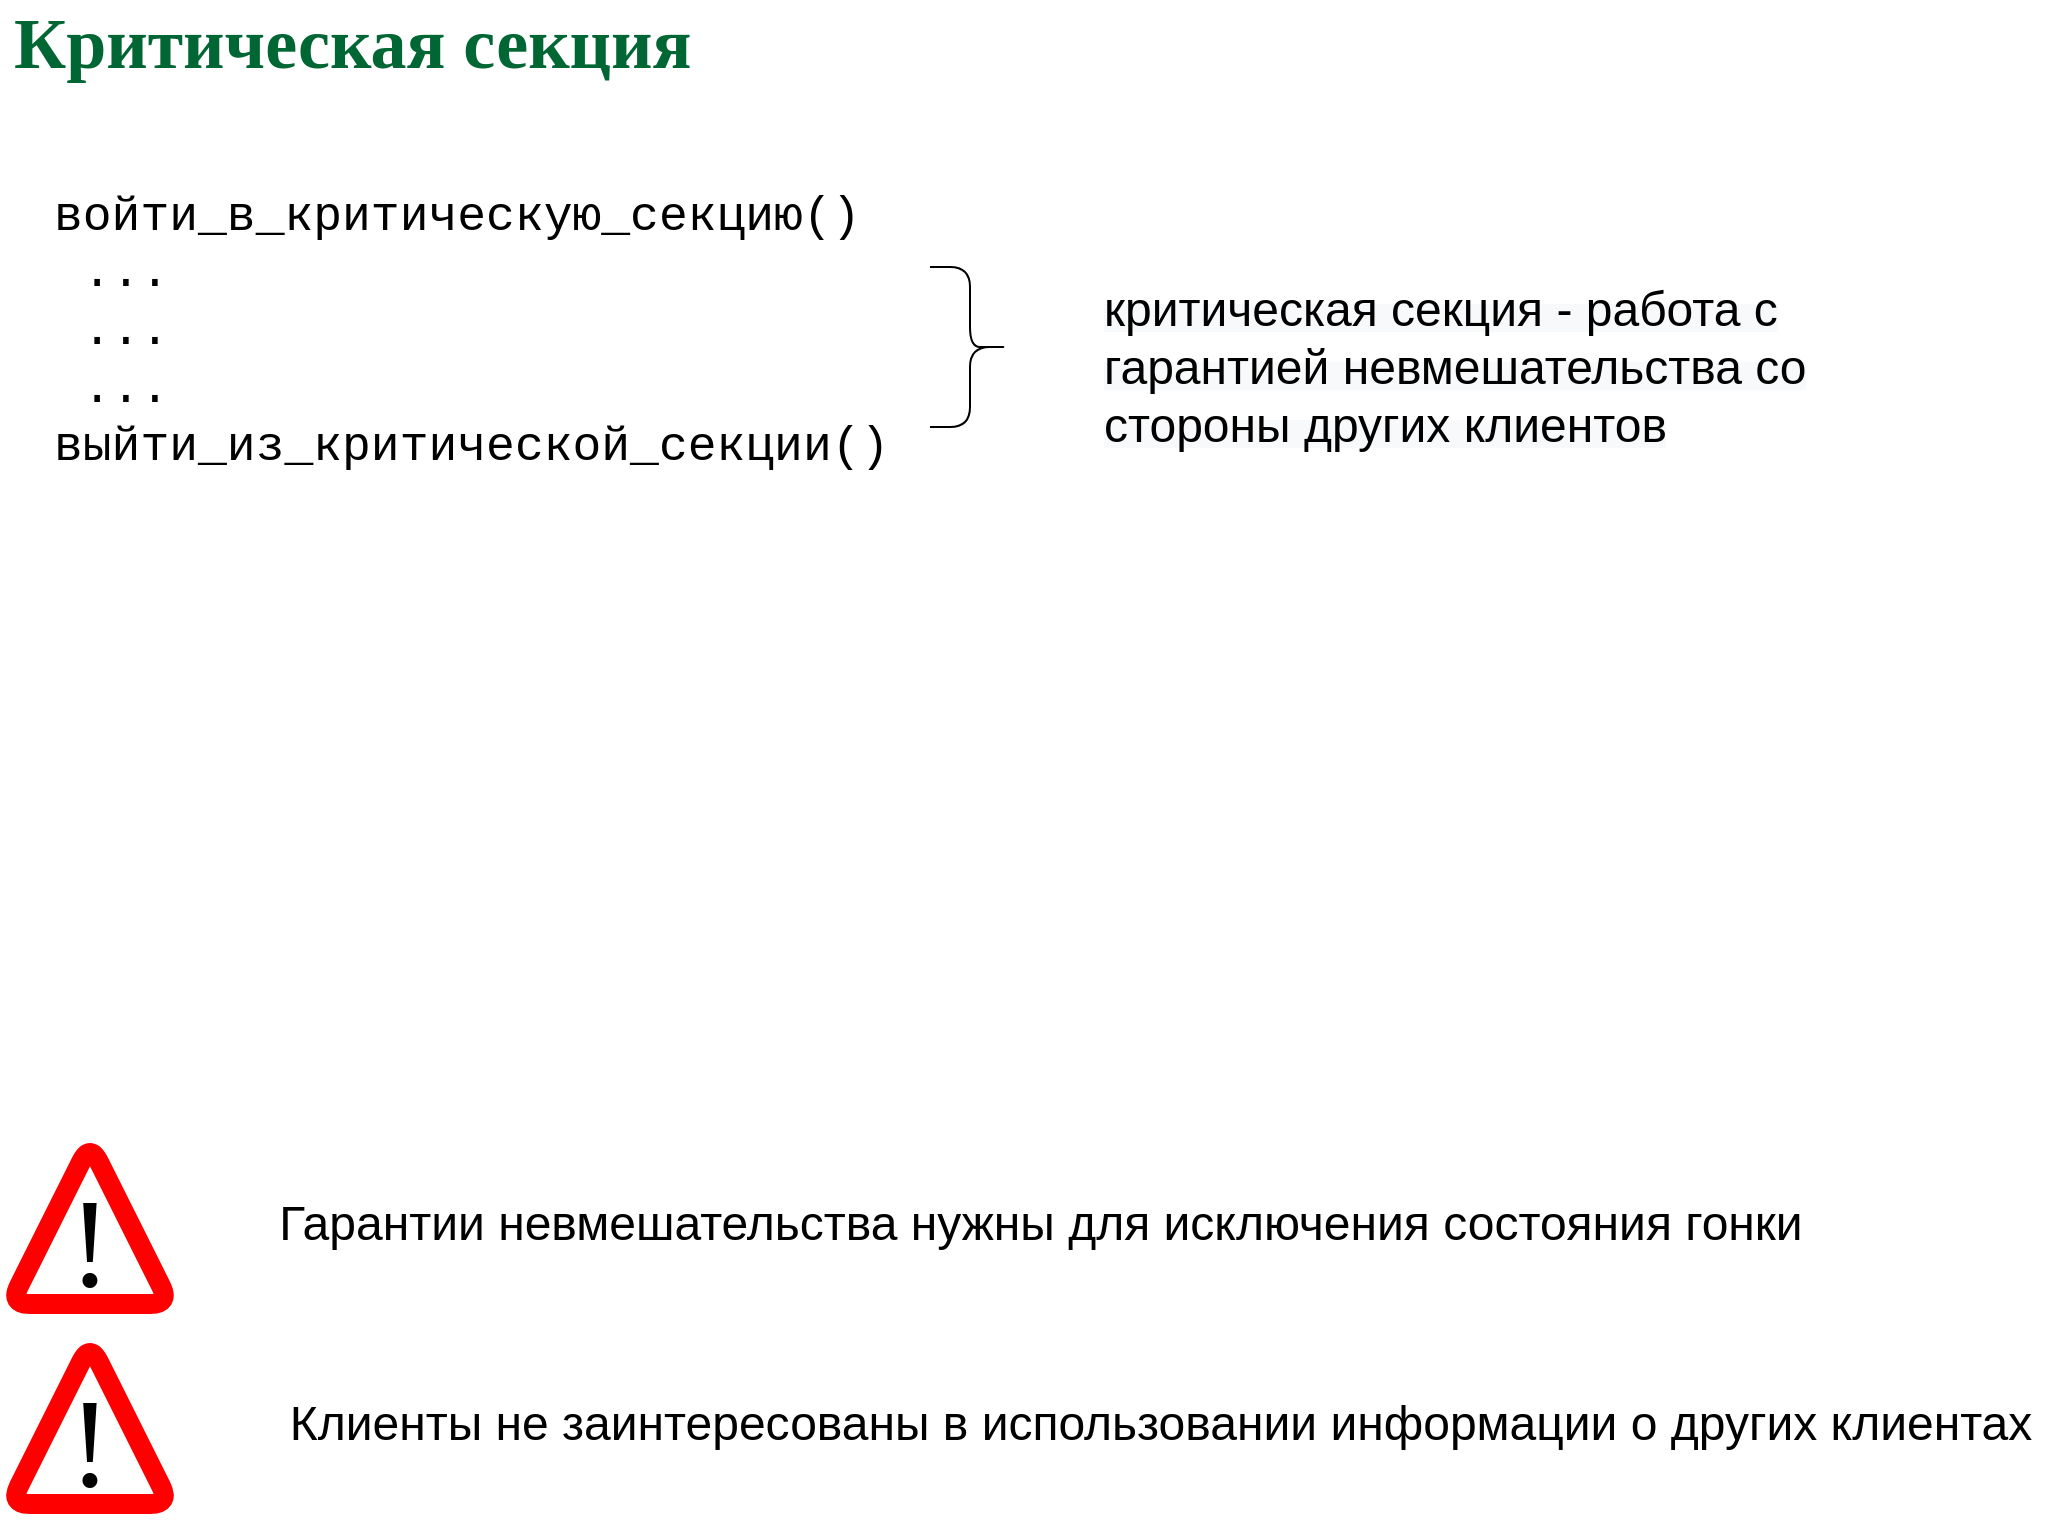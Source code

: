 <mxfile version="20.8.16" type="device" pages="19"><diagram name="CritSec" id="R8yzjhwUe6rfAUIDN_Sf"><mxGraphModel dx="1434" dy="856" grid="1" gridSize="10" guides="1" tooltips="1" connect="1" arrows="1" fold="1" page="1" pageScale="1" pageWidth="1169" pageHeight="827" math="0" shadow="0"><root><mxCell id="2rw7g3JDZZeC0QugKMXs-0"/><mxCell id="2rw7g3JDZZeC0QugKMXs-1" parent="2rw7g3JDZZeC0QugKMXs-0"/><mxCell id="2rw7g3JDZZeC0QugKMXs-7" value="&lt;font face=&quot;Courier New&quot; style=&quot;font-size: 24px&quot;&gt;войти_в_критическую_секцию()&lt;br&gt;&lt;div&gt;&amp;nbsp;...&lt;/div&gt;&lt;div&gt;&amp;nbsp;...&lt;/div&gt;&lt;div&gt;&amp;nbsp;...&lt;/div&gt;&lt;div&gt;&lt;span&gt;выйти_из_критической_секции()&lt;/span&gt;&lt;/div&gt;&lt;/font&gt;" style="text;html=1;align=left;verticalAlign=middle;resizable=0;points=[];autosize=1;" parent="2rw7g3JDZZeC0QugKMXs-1" vertex="1"><mxGeometry x="60" y="154" width="430" height="80" as="geometry"/></mxCell><mxCell id="2rw7g3JDZZeC0QugKMXs-8" value="" style="shape=curlyBracket;whiteSpace=wrap;html=1;rounded=1;size=0.5;direction=west;" parent="2rw7g3JDZZeC0QugKMXs-1" vertex="1"><mxGeometry x="500" y="161.5" width="40" height="80" as="geometry"/></mxCell><mxCell id="2rw7g3JDZZeC0QugKMXs-9" value="&lt;span style=&quot;color: rgb(0 , 0 , 0) ; font-style: normal ; font-weight: 400 ; letter-spacing: normal ; text-align: left ; text-indent: 0px ; text-transform: none ; word-spacing: 0px ; background-color: rgb(248 , 249 , 250) ; display: inline ; float: none&quot;&gt;&lt;font style=&quot;font-size: 24px;&quot;&gt;критическая секция - работа с гарантией невмешательства со стороны других клиентов&lt;/font&gt;&lt;/span&gt;" style="text;whiteSpace=wrap;html=1;" parent="2rw7g3JDZZeC0QugKMXs-1" vertex="1"><mxGeometry x="585" y="161.5" width="380" height="65" as="geometry"/></mxCell><mxCell id="1bSV3bRYhwjHZD1TMnOY-0" value="&lt;font face=&quot;Garamond&quot; color=&quot;#006633&quot; size=&quot;1&quot;&gt;&lt;b style=&quot;font-size: 36px&quot;&gt;Критическая секция&lt;/b&gt;&lt;/font&gt;" style="text;html=1;align=left;verticalAlign=middle;whiteSpace=wrap;rounded=0;" parent="2rw7g3JDZZeC0QugKMXs-1" vertex="1"><mxGeometry x="40" y="40" width="920" height="20" as="geometry"/></mxCell><mxCell id="1JDZLQNay-TkDb77zBDs-0" value="" style="group" vertex="1" connectable="0" parent="2rw7g3JDZZeC0QugKMXs-1"><mxGeometry x="40" y="600" width="80" height="80" as="geometry"/></mxCell><mxCell id="1JDZLQNay-TkDb77zBDs-1" value="" style="endArrow=none;html=1;strokeWidth=10;strokeColor=#FF0000;jumpStyle=arc;" edge="1" parent="1JDZLQNay-TkDb77zBDs-0"><mxGeometry width="50" height="50" relative="1" as="geometry"><mxPoint x="40" y="80" as="sourcePoint"/><mxPoint x="40" y="80" as="targetPoint"/><Array as="points"><mxPoint y="80"/><mxPoint x="40"/><mxPoint x="80" y="80"/></Array></mxGeometry></mxCell><mxCell id="1JDZLQNay-TkDb77zBDs-2" value="&lt;font style=&quot;font-size: 63px&quot;&gt;!&lt;/font&gt;" style="text;html=1;strokeColor=none;fillColor=none;align=center;verticalAlign=middle;whiteSpace=wrap;rounded=0;fontFamily=Times New Roman;" vertex="1" parent="1JDZLQNay-TkDb77zBDs-0"><mxGeometry x="20" y="40" width="40" height="20" as="geometry"/></mxCell><mxCell id="ZP_jt4a9p70xrXcMuPWq-0" value="Гарантии невмешательства нужны для исключения состояния гонки" style="text;html=1;align=center;verticalAlign=middle;resizable=0;points=[];autosize=1;strokeColor=none;fillColor=none;fontSize=24;" vertex="1" parent="2rw7g3JDZZeC0QugKMXs-1"><mxGeometry x="160" y="620" width="790" height="40" as="geometry"/></mxCell><mxCell id="Fg2Z3CSAnQtugXMYVdsD-0" value="" style="group" vertex="1" connectable="0" parent="2rw7g3JDZZeC0QugKMXs-1"><mxGeometry x="40" y="700" width="80" height="80" as="geometry"/></mxCell><mxCell id="Fg2Z3CSAnQtugXMYVdsD-1" value="" style="endArrow=none;html=1;strokeWidth=10;strokeColor=#FF0000;jumpStyle=arc;" edge="1" parent="Fg2Z3CSAnQtugXMYVdsD-0"><mxGeometry width="50" height="50" relative="1" as="geometry"><mxPoint x="40" y="80" as="sourcePoint"/><mxPoint x="40" y="80" as="targetPoint"/><Array as="points"><mxPoint y="80"/><mxPoint x="40"/><mxPoint x="80" y="80"/></Array></mxGeometry></mxCell><mxCell id="Fg2Z3CSAnQtugXMYVdsD-2" value="&lt;font style=&quot;font-size: 63px&quot;&gt;!&lt;/font&gt;" style="text;html=1;strokeColor=none;fillColor=none;align=center;verticalAlign=middle;whiteSpace=wrap;rounded=0;fontFamily=Times New Roman;" vertex="1" parent="Fg2Z3CSAnQtugXMYVdsD-0"><mxGeometry x="20" y="40" width="40" height="20" as="geometry"/></mxCell><mxCell id="Fg2Z3CSAnQtugXMYVdsD-3" value="Клиенты не заинтересованы в использовании информации о других клиентах" style="text;html=1;align=center;verticalAlign=middle;resizable=0;points=[];autosize=1;strokeColor=none;fillColor=none;fontSize=24;" vertex="1" parent="2rw7g3JDZZeC0QugKMXs-1"><mxGeometry x="170" y="720" width="890" height="40" as="geometry"/></mxCell></root></mxGraphModel></diagram><diagram name="CritCriteria" id="MfTiwYaTcb8FVRLnRVgF"><mxGraphModel dx="1434" dy="856" grid="1" gridSize="10" guides="1" tooltips="1" connect="1" arrows="1" fold="1" page="1" pageScale="1" pageWidth="1169" pageHeight="827" math="0" shadow="0"><root><mxCell id="63AYo6DH0VbngKqjrJ9R-0"/><mxCell id="63AYo6DH0VbngKqjrJ9R-1" parent="63AYo6DH0VbngKqjrJ9R-0"/><mxCell id="63AYo6DH0VbngKqjrJ9R-45" value="&lt;font face=&quot;Garamond&quot; color=&quot;#006633&quot; size=&quot;1&quot;&gt;&lt;b style=&quot;font-size: 36px&quot;&gt;Критерии при реализации критической секции&lt;/b&gt;&lt;/font&gt;" style="text;html=1;align=left;verticalAlign=middle;whiteSpace=wrap;rounded=0;" parent="63AYo6DH0VbngKqjrJ9R-1" vertex="1"><mxGeometry x="40" y="40" width="920" height="20" as="geometry"/></mxCell><mxCell id="63AYo6DH0VbngKqjrJ9R-47" value="&lt;font style=&quot;font-size: 24px&quot;&gt;Работоспособность - действительно ли обеспечивается эксклюзивный доступ к ресурсам?&lt;/font&gt;" style="text;html=1;strokeColor=none;fillColor=none;align=left;verticalAlign=middle;whiteSpace=wrap;rounded=0;" parent="63AYo6DH0VbngKqjrJ9R-1" vertex="1"><mxGeometry x="20" y="120" width="1030" height="20" as="geometry"/></mxCell><mxCell id="63AYo6DH0VbngKqjrJ9R-54" value="&lt;font style=&quot;font-size: 24px&quot;&gt;Равноправие - могут ли все заинтересованные клиенты получить доступ к ресурсу?&lt;/font&gt;" style="text;html=1;strokeColor=none;fillColor=none;align=left;verticalAlign=middle;whiteSpace=wrap;rounded=0;" parent="63AYo6DH0VbngKqjrJ9R-1" vertex="1"><mxGeometry x="20" y="220" width="1030" height="20" as="geometry"/></mxCell><mxCell id="WVfZQZGVrNVaSkf0Bk56-0" value="&lt;font style=&quot;font-size: 24px&quot;&gt;Эффективность - насколько велики накладные расходы?&lt;/font&gt;" style="text;html=1;strokeColor=none;fillColor=none;align=left;verticalAlign=middle;whiteSpace=wrap;rounded=0;" parent="63AYo6DH0VbngKqjrJ9R-1" vertex="1"><mxGeometry x="20" y="320" width="1030" height="20" as="geometry"/></mxCell></root></mxGraphModel></diagram><diagram name="Mutex - impl fail" id="g6SeVwVqp74DcTF2QwsS"><mxGraphModel dx="1434" dy="856" grid="1" gridSize="10" guides="1" tooltips="1" connect="1" arrows="1" fold="1" page="1" pageScale="1" pageWidth="1169" pageHeight="827" math="0" shadow="0"><root><mxCell id="oiWotTwgIl7C7hAZPsxS-0"/><mxCell id="oiWotTwgIl7C7hAZPsxS-1" parent="oiWotTwgIl7C7hAZPsxS-0"/><mxCell id="oiWotTwgIl7C7hAZPsxS-2" value="&lt;div style=&quot;text-align: justify&quot;&gt;&lt;span&gt;is_locked = false;&lt;/span&gt;&lt;/div&gt;&lt;div style=&quot;text-align: justify&quot;&gt;&lt;span&gt;...&lt;/span&gt;&lt;/div&gt;&lt;div style=&quot;text-align: justify&quot;&gt;&lt;span&gt;...&lt;/span&gt;&lt;/div&gt;&lt;div style=&quot;text-align: justify&quot;&gt;заблокировать(){&lt;/div&gt;&lt;div style=&quot;text-align: justify&quot;&gt;&amp;nbsp; &amp;nbsp;while (is_locked)&lt;/div&gt;&lt;div style=&quot;text-align: justify&quot;&gt;&amp;nbsp; &amp;nbsp; &amp;nbsp;;&lt;/div&gt;&lt;div style=&quot;text-align: justify&quot;&gt;&amp;nbsp; &amp;nbsp;is_locked = true;&lt;/div&gt;&lt;div style=&quot;text-align: justify&quot;&gt;&lt;br&gt;&lt;/div&gt;&lt;div style=&quot;text-align: justify&quot;&gt;}&lt;/div&gt;&lt;div style=&quot;text-align: justify&quot;&gt;&lt;br&gt;&lt;/div&gt;&lt;div style=&quot;text-align: justify&quot;&gt;снять_блок(){&lt;/div&gt;&lt;div style=&quot;text-align: justify&quot;&gt;&amp;nbsp; &amp;nbsp;is_locked = false;&lt;/div&gt;&lt;div style=&quot;text-align: justify&quot;&gt;}&lt;/div&gt;&lt;div style=&quot;text-align: justify&quot;&gt;&lt;span&gt;&lt;br&gt;&lt;/span&gt;&lt;/div&gt;" style="text;html=1;strokeColor=none;fillColor=none;align=left;verticalAlign=middle;whiteSpace=wrap;rounded=0;fontFamily=Courier New;fontSize=16;" parent="oiWotTwgIl7C7hAZPsxS-1" vertex="1"><mxGeometry x="80" y="350" width="320" height="180" as="geometry"/></mxCell><mxCell id="oiWotTwgIl7C7hAZPsxS-3" value="" style="shape=curlyBracket;whiteSpace=wrap;html=1;rounded=1;fontFamily=Courier New;fontSize=16;size=0.5;" parent="oiWotTwgIl7C7hAZPsxS-1" vertex="1"><mxGeometry x="380" y="360" width="30" height="60" as="geometry"/></mxCell><mxCell id="oiWotTwgIl7C7hAZPsxS-4" value="&lt;ol&gt;&lt;li&gt;&lt;font face=&quot;Helvetica&quot; style=&quot;font-size: 16px&quot;&gt;скопировать из памяти в регистр&lt;/font&gt;&lt;/li&gt;&lt;li&gt;&lt;font face=&quot;Helvetica&quot; style=&quot;font-size: 16px&quot;&gt;сравнить регистр с константой&lt;/font&gt;&lt;/li&gt;&lt;li&gt;&lt;font face=&quot;Helvetica&quot; style=&quot;font-size: 16px&quot;&gt;если значения равны, продолжить с п. 1&lt;/font&gt;&lt;/li&gt;&lt;/ol&gt;" style="text;html=1;strokeColor=none;fillColor=none;align=left;verticalAlign=middle;whiteSpace=wrap;rounded=0;fontFamily=Courier New;fontSize=16;" parent="oiWotTwgIl7C7hAZPsxS-1" vertex="1"><mxGeometry x="450" y="380" width="380" height="20" as="geometry"/></mxCell><mxCell id="oiWotTwgIl7C7hAZPsxS-5" value="" style="endArrow=none;dashed=1;html=1;dashPattern=1 3;strokeWidth=2;" parent="oiWotTwgIl7C7hAZPsxS-1" edge="1"><mxGeometry width="50" height="50" relative="1" as="geometry"><mxPoint x="420" y="379" as="sourcePoint"/><mxPoint x="840" y="379" as="targetPoint"/></mxGeometry></mxCell><mxCell id="oiWotTwgIl7C7hAZPsxS-6" value="" style="endArrow=none;dashed=1;html=1;dashPattern=1 3;strokeWidth=2;" parent="oiWotTwgIl7C7hAZPsxS-1" edge="1"><mxGeometry width="50" height="50" relative="1" as="geometry"><mxPoint x="420" y="400" as="sourcePoint"/><mxPoint x="840" y="400" as="targetPoint"/></mxGeometry></mxCell><mxCell id="oiWotTwgIl7C7hAZPsxS-7" value="&lt;font face=&quot;Courier New&quot; style=&quot;font-size: 24px&quot;&gt;заблокировать()&lt;br&gt;&lt;div&gt;&amp;nbsp;...&lt;/div&gt;&lt;div&gt;&amp;nbsp;...&lt;/div&gt;&lt;div&gt;&amp;nbsp;...&lt;/div&gt;&lt;div&gt;&lt;span&gt;снять_блок()&lt;/span&gt;&lt;/div&gt;&lt;/font&gt;" style="text;html=1;align=left;verticalAlign=middle;resizable=0;points=[];autosize=1;" parent="oiWotTwgIl7C7hAZPsxS-1" vertex="1"><mxGeometry x="710" y="130" width="230" height="80" as="geometry"/></mxCell><mxCell id="oiWotTwgIl7C7hAZPsxS-8" value="&lt;font face=&quot;Garamond&quot; color=&quot;#006633&quot; size=&quot;1&quot;&gt;&lt;b style=&quot;font-size: 36px&quot;&gt;Мьютекс&lt;/b&gt;&lt;/font&gt;" style="text;html=1;align=left;verticalAlign=middle;whiteSpace=wrap;rounded=0;" parent="oiWotTwgIl7C7hAZPsxS-1" vertex="1"><mxGeometry x="40" y="40" width="920" height="20" as="geometry"/></mxCell><mxCell id="oiWotTwgIl7C7hAZPsxS-9" value="&lt;font face=&quot;Courier New&quot; style=&quot;font-size: 24px&quot;&gt;войти_в_критическую_секцию()&lt;br&gt;&lt;div&gt;&amp;nbsp;...&lt;/div&gt;&lt;div&gt;&amp;nbsp;...&lt;/div&gt;&lt;div&gt;&amp;nbsp;...&lt;/div&gt;&lt;div&gt;&lt;span&gt;выйти_из_критической_секции()&lt;/span&gt;&lt;/div&gt;&lt;/font&gt;" style="text;html=1;align=left;verticalAlign=middle;resizable=0;points=[];autosize=1;" parent="oiWotTwgIl7C7hAZPsxS-1" vertex="1"><mxGeometry x="50" y="130" width="430" height="80" as="geometry"/></mxCell><mxCell id="oiWotTwgIl7C7hAZPsxS-10" value="" style="shape=flexArrow;endArrow=classic;html=1;dashed=1;dashPattern=1 2;exitX=1.009;exitY=0.6;exitDx=0;exitDy=0;exitPerimeter=0;entryX=-0.004;entryY=0.6;entryDx=0;entryDy=0;entryPerimeter=0;" parent="oiWotTwgIl7C7hAZPsxS-1" source="oiWotTwgIl7C7hAZPsxS-9" target="oiWotTwgIl7C7hAZPsxS-7" edge="1"><mxGeometry width="50" height="50" relative="1" as="geometry"><mxPoint x="500" y="300" as="sourcePoint"/><mxPoint x="550" y="250" as="targetPoint"/></mxGeometry></mxCell><mxCell id="sQOwTpIbLcwGKW_K46RX-1" value="" style="rounded=1;whiteSpace=wrap;html=1;fillColor=#f8cecc;strokeColor=#b85450;opacity=40;" parent="oiWotTwgIl7C7hAZPsxS-1" vertex="1"><mxGeometry x="360" y="350" width="510" height="80" as="geometry"/></mxCell></root></mxGraphModel></diagram><diagram id="ri0MmFJmHngoHadG3IKB" name="Mutex - impl1"><mxGraphModel dx="1434" dy="856" grid="1" gridSize="10" guides="1" tooltips="1" connect="1" arrows="1" fold="1" page="1" pageScale="1" pageWidth="1169" pageHeight="827" math="0" shadow="0"><root><mxCell id="xBMb9qlrZogLvSsRFh5L-0"/><mxCell id="xBMb9qlrZogLvSsRFh5L-1" parent="xBMb9qlrZogLvSsRFh5L-0"/><mxCell id="xBMb9qlrZogLvSsRFh5L-2" value="&lt;div style=&quot;text-align: justify&quot;&gt;&lt;span&gt;is_locked = false;&lt;/span&gt;&lt;/div&gt;&lt;div style=&quot;text-align: justify&quot;&gt;&lt;span&gt;...&lt;/span&gt;&lt;/div&gt;&lt;div style=&quot;text-align: justify&quot;&gt;&lt;span&gt;...&lt;/span&gt;&lt;/div&gt;&lt;div style=&quot;text-align: justify&quot;&gt;заблокировать(){&lt;/div&gt;&lt;div style=&quot;text-align: justify&quot;&gt;&amp;nbsp; &amp;nbsp;while (is_locked)&lt;/div&gt;&lt;div style=&quot;text-align: justify&quot;&gt;&amp;nbsp; &amp;nbsp; &amp;nbsp;;&lt;/div&gt;&lt;div style=&quot;text-align: justify&quot;&gt;&amp;nbsp; &amp;nbsp;is_locked = true;&lt;/div&gt;&lt;div style=&quot;text-align: justify&quot;&gt;&lt;br&gt;&lt;/div&gt;&lt;div style=&quot;text-align: justify&quot;&gt;}&lt;/div&gt;&lt;div style=&quot;text-align: justify&quot;&gt;&lt;br&gt;&lt;/div&gt;&lt;div style=&quot;text-align: justify&quot;&gt;снять_блок(){&lt;/div&gt;&lt;div style=&quot;text-align: justify&quot;&gt;&amp;nbsp; &amp;nbsp;is_locked = false;&lt;/div&gt;&lt;div style=&quot;text-align: justify&quot;&gt;}&lt;/div&gt;&lt;div style=&quot;text-align: justify&quot;&gt;&lt;span&gt;&lt;br&gt;&lt;/span&gt;&lt;/div&gt;" style="text;html=1;strokeColor=none;fillColor=none;align=left;verticalAlign=middle;whiteSpace=wrap;rounded=0;fontFamily=Courier New;fontSize=16;" parent="xBMb9qlrZogLvSsRFh5L-1" vertex="1"><mxGeometry x="80" y="350" width="320" height="180" as="geometry"/></mxCell><mxCell id="ha82zn1XFjL23xBg-vT0-0" value="&lt;font face=&quot;Courier New&quot; style=&quot;font-size: 24px&quot;&gt;заблокировать()&lt;br&gt;&lt;div&gt;&amp;nbsp;...&lt;/div&gt;&lt;div&gt;&amp;nbsp;...&lt;/div&gt;&lt;div&gt;&amp;nbsp;...&lt;/div&gt;&lt;div&gt;&lt;span&gt;снять_блок()&lt;/span&gt;&lt;/div&gt;&lt;/font&gt;" style="text;html=1;align=left;verticalAlign=middle;resizable=0;points=[];autosize=1;" parent="xBMb9qlrZogLvSsRFh5L-1" vertex="1"><mxGeometry x="710" y="130" width="230" height="80" as="geometry"/></mxCell><mxCell id="sWSpizUy4wnmXVAiIbhy-0" value="&lt;font face=&quot;Garamond&quot; color=&quot;#006633&quot; size=&quot;1&quot;&gt;&lt;b style=&quot;font-size: 36px&quot;&gt;Мьютекс&lt;/b&gt;&lt;/font&gt;" style="text;html=1;align=left;verticalAlign=middle;whiteSpace=wrap;rounded=0;" parent="xBMb9qlrZogLvSsRFh5L-1" vertex="1"><mxGeometry x="40" y="40" width="920" height="20" as="geometry"/></mxCell><mxCell id="OR0bZcdH-7x2DhH_oAC_-0" value="&lt;font face=&quot;Courier New&quot; style=&quot;font-size: 24px&quot;&gt;войти_в_критическую_секцию()&lt;br&gt;&lt;div&gt;&amp;nbsp;...&lt;/div&gt;&lt;div&gt;&amp;nbsp;...&lt;/div&gt;&lt;div&gt;&amp;nbsp;...&lt;/div&gt;&lt;div&gt;&lt;span&gt;выйти_из_критической_секции()&lt;/span&gt;&lt;/div&gt;&lt;/font&gt;" style="text;html=1;align=left;verticalAlign=middle;resizable=0;points=[];autosize=1;" parent="xBMb9qlrZogLvSsRFh5L-1" vertex="1"><mxGeometry x="50" y="130" width="430" height="80" as="geometry"/></mxCell><mxCell id="OR0bZcdH-7x2DhH_oAC_-1" value="" style="shape=flexArrow;endArrow=classic;html=1;dashed=1;dashPattern=1 2;exitX=1.009;exitY=0.6;exitDx=0;exitDy=0;exitPerimeter=0;entryX=-0.004;entryY=0.6;entryDx=0;entryDy=0;entryPerimeter=0;" parent="xBMb9qlrZogLvSsRFh5L-1" source="OR0bZcdH-7x2DhH_oAC_-0" target="ha82zn1XFjL23xBg-vT0-0" edge="1"><mxGeometry width="50" height="50" relative="1" as="geometry"><mxPoint x="500" y="300" as="sourcePoint"/><mxPoint x="550" y="250" as="targetPoint"/></mxGeometry></mxCell><mxCell id="9Xg0jQjZwswbAkU-oeAP-0" value="&lt;span style=&quot;font-size: 18px&quot;&gt;Важна атомарность этой проверки совместно с установкой блокирующего флага&lt;/span&gt;" style="text;html=1;strokeColor=none;fillColor=none;align=center;verticalAlign=middle;whiteSpace=wrap;rounded=0;" parent="xBMb9qlrZogLvSsRFh5L-1" vertex="1"><mxGeometry x="540" y="390" width="580" height="20" as="geometry"/></mxCell><mxCell id="9Xg0jQjZwswbAkU-oeAP-1" value="" style="group" parent="xBMb9qlrZogLvSsRFh5L-1" vertex="1" connectable="0"><mxGeometry x="470" y="360" width="80" height="80" as="geometry"/></mxCell><mxCell id="9Xg0jQjZwswbAkU-oeAP-2" value="" style="endArrow=none;html=1;strokeWidth=10;strokeColor=#FF0000;jumpStyle=arc;" parent="9Xg0jQjZwswbAkU-oeAP-1" edge="1"><mxGeometry width="50" height="50" relative="1" as="geometry"><mxPoint x="40" y="80" as="sourcePoint"/><mxPoint x="40" y="80" as="targetPoint"/><Array as="points"><mxPoint y="80"/><mxPoint x="40"/><mxPoint x="80" y="80"/></Array></mxGeometry></mxCell><mxCell id="9Xg0jQjZwswbAkU-oeAP-3" value="&lt;font style=&quot;font-size: 63px&quot;&gt;!&lt;/font&gt;" style="text;html=1;strokeColor=none;fillColor=none;align=center;verticalAlign=middle;whiteSpace=wrap;rounded=0;fontFamily=Times New Roman;" parent="9Xg0jQjZwswbAkU-oeAP-1" vertex="1"><mxGeometry x="20" y="40" width="40" height="20" as="geometry"/></mxCell></root></mxGraphModel></diagram><diagram id="MGE0amIgMyFyMzsWidT_" name="Mutex - spinlock"><mxGraphModel dx="1434" dy="856" grid="1" gridSize="10" guides="1" tooltips="1" connect="1" arrows="1" fold="1" page="1" pageScale="1" pageWidth="1169" pageHeight="827" math="0" shadow="0"><root><mxCell id="egzKSEprmWDQXE4lO2Hz-0"/><mxCell id="egzKSEprmWDQXE4lO2Hz-1" parent="egzKSEprmWDQXE4lO2Hz-0"/><mxCell id="egzKSEprmWDQXE4lO2Hz-2" value="" style="rounded=0;whiteSpace=wrap;html=1;fillColor=#d5e8d4;strokeColor=#82b366;" parent="egzKSEprmWDQXE4lO2Hz-1" vertex="1"><mxGeometry x="80" y="220" width="120" height="40" as="geometry"/></mxCell><mxCell id="egzKSEprmWDQXE4lO2Hz-4" value="" style="rounded=0;whiteSpace=wrap;html=1;fillColor=#fff2cc;strokeColor=#d6b656;" parent="egzKSEprmWDQXE4lO2Hz-1" vertex="1"><mxGeometry x="200" y="220" width="120" height="40" as="geometry"/></mxCell><mxCell id="egzKSEprmWDQXE4lO2Hz-5" value="" style="rounded=0;whiteSpace=wrap;html=1;fillColor=#fff2cc;strokeColor=#d6b656;" parent="egzKSEprmWDQXE4lO2Hz-1" vertex="1"><mxGeometry x="80" y="460" width="120" height="40" as="geometry"/></mxCell><mxCell id="egzKSEprmWDQXE4lO2Hz-6" value="" style="rounded=0;whiteSpace=wrap;html=1;fillColor=#d5e8d4;strokeColor=#82b366;" parent="egzKSEprmWDQXE4lO2Hz-1" vertex="1"><mxGeometry x="200" y="460" width="120" height="40" as="geometry"/></mxCell><mxCell id="0aPPDFqxMMvj2nhd9XFM-1" value="" style="rounded=0;whiteSpace=wrap;html=1;strokeColor=#82b366;fillColor=#97D077;" parent="egzKSEprmWDQXE4lO2Hz-1" vertex="1"><mxGeometry x="360" y="220" width="80" height="40" as="geometry"/></mxCell><mxCell id="0aPPDFqxMMvj2nhd9XFM-2" value="" style="rounded=0;whiteSpace=wrap;html=1;fillColor=#d5e8d4;strokeColor=#82b366;" parent="egzKSEprmWDQXE4lO2Hz-1" vertex="1"><mxGeometry x="320" y="220" width="40" height="40" as="geometry"/></mxCell><mxCell id="0aPPDFqxMMvj2nhd9XFM-0" value="&lt;font style=&quot;font-size: 30px&quot;&gt;V&lt;/font&gt;" style="whiteSpace=wrap;html=1;aspect=fixed;" parent="egzKSEprmWDQXE4lO2Hz-1" vertex="1"><mxGeometry x="360" y="300" width="40" height="40" as="geometry"/></mxCell><mxCell id="0aPPDFqxMMvj2nhd9XFM-6" value="" style="whiteSpace=wrap;html=1;aspect=fixed;" parent="egzKSEprmWDQXE4lO2Hz-1" vertex="1"><mxGeometry x="80" y="340" width="40" height="40" as="geometry"/></mxCell><mxCell id="0aPPDFqxMMvj2nhd9XFM-7" value="&lt;font style=&quot;font-size: 30px&quot;&gt;V&lt;/font&gt;" style="whiteSpace=wrap;html=1;aspect=fixed;" parent="egzKSEprmWDQXE4lO2Hz-1" vertex="1"><mxGeometry x="400" y="300" width="40" height="40" as="geometry"/></mxCell><mxCell id="0aPPDFqxMMvj2nhd9XFM-8" value="" style="rounded=0;whiteSpace=wrap;html=1;fillColor=#fff2cc;strokeColor=#d6b656;" parent="egzKSEprmWDQXE4lO2Hz-1" vertex="1"><mxGeometry x="320" y="460" width="120" height="40" as="geometry"/></mxCell><mxCell id="0aPPDFqxMMvj2nhd9XFM-9" value="" style="whiteSpace=wrap;html=1;aspect=fixed;" parent="egzKSEprmWDQXE4lO2Hz-1" vertex="1"><mxGeometry x="120" y="340" width="40" height="40" as="geometry"/></mxCell><mxCell id="0aPPDFqxMMvj2nhd9XFM-10" value="" style="whiteSpace=wrap;html=1;aspect=fixed;" parent="egzKSEprmWDQXE4lO2Hz-1" vertex="1"><mxGeometry x="200" y="340" width="40" height="40" as="geometry"/></mxCell><mxCell id="0aPPDFqxMMvj2nhd9XFM-11" value="" style="whiteSpace=wrap;html=1;aspect=fixed;" parent="egzKSEprmWDQXE4lO2Hz-1" vertex="1"><mxGeometry x="160" y="340" width="40" height="40" as="geometry"/></mxCell><mxCell id="0aPPDFqxMMvj2nhd9XFM-13" value="" style="whiteSpace=wrap;html=1;aspect=fixed;" parent="egzKSEprmWDQXE4lO2Hz-1" vertex="1"><mxGeometry x="240" y="340" width="40" height="40" as="geometry"/></mxCell><mxCell id="0aPPDFqxMMvj2nhd9XFM-14" value="" style="whiteSpace=wrap;html=1;aspect=fixed;" parent="egzKSEprmWDQXE4lO2Hz-1" vertex="1"><mxGeometry x="280" y="340" width="40" height="40" as="geometry"/></mxCell><mxCell id="0aPPDFqxMMvj2nhd9XFM-15" value="" style="whiteSpace=wrap;html=1;aspect=fixed;" parent="egzKSEprmWDQXE4lO2Hz-1" vertex="1"><mxGeometry x="320" y="340" width="40" height="40" as="geometry"/></mxCell><mxCell id="0aPPDFqxMMvj2nhd9XFM-16" value="" style="rounded=0;whiteSpace=wrap;html=1;fillColor=#d5e8d4;strokeColor=#82b366;" parent="egzKSEprmWDQXE4lO2Hz-1" vertex="1"><mxGeometry x="440" y="460" width="120" height="40" as="geometry"/></mxCell><mxCell id="0aPPDFqxMMvj2nhd9XFM-17" value="" style="rounded=0;whiteSpace=wrap;html=1;fillColor=#fff2cc;strokeColor=#d6b656;" parent="egzKSEprmWDQXE4lO2Hz-1" vertex="1"><mxGeometry x="440" y="220" width="120" height="40" as="geometry"/></mxCell><mxCell id="0aPPDFqxMMvj2nhd9XFM-18" value="&lt;font style=&quot;font-size: 30px&quot;&gt;V&lt;/font&gt;" style="whiteSpace=wrap;html=1;aspect=fixed;" parent="egzKSEprmWDQXE4lO2Hz-1" vertex="1"><mxGeometry x="440" y="300" width="40" height="40" as="geometry"/></mxCell><mxCell id="0aPPDFqxMMvj2nhd9XFM-19" value="&lt;font style=&quot;font-size: 30px&quot;&gt;V&lt;/font&gt;" style="whiteSpace=wrap;html=1;aspect=fixed;" parent="egzKSEprmWDQXE4lO2Hz-1" vertex="1"><mxGeometry x="480" y="300" width="40" height="40" as="geometry"/></mxCell><mxCell id="0aPPDFqxMMvj2nhd9XFM-20" value="&lt;font style=&quot;font-size: 30px&quot;&gt;V&lt;/font&gt;" style="whiteSpace=wrap;html=1;aspect=fixed;" parent="egzKSEprmWDQXE4lO2Hz-1" vertex="1"><mxGeometry x="520" y="300" width="40" height="40" as="geometry"/></mxCell><mxCell id="0aPPDFqxMMvj2nhd9XFM-21" value="&lt;font style=&quot;font-size: 30px&quot;&gt;V&lt;/font&gt;" style="whiteSpace=wrap;html=1;aspect=fixed;" parent="egzKSEprmWDQXE4lO2Hz-1" vertex="1"><mxGeometry x="560" y="300" width="40" height="40" as="geometry"/></mxCell><mxCell id="0aPPDFqxMMvj2nhd9XFM-22" value="" style="rounded=0;whiteSpace=wrap;html=1;strokeColor=#82b366;fillColor=#97D077;" parent="egzKSEprmWDQXE4lO2Hz-1" vertex="1"><mxGeometry x="560" y="220" width="120" height="40" as="geometry"/></mxCell><mxCell id="EkMnIeAbIw2VScNW5JcH-1" value="" style="shape=mxgraph.bpmn.loop;html=1;outlineConnect=0;fillColor=#97D077;aspect=fixed;strokeWidth=4;strokeColor=#006600;" parent="egzKSEprmWDQXE4lO2Hz-1" vertex="1"><mxGeometry x="521" y="462" width="35" height="35" as="geometry"/></mxCell><mxCell id="EkMnIeAbIw2VScNW5JcH-2" value="" style="rounded=0;whiteSpace=wrap;html=1;fillColor=#fff2cc;strokeColor=#d6b656;" parent="egzKSEprmWDQXE4lO2Hz-1" vertex="1"><mxGeometry x="560" y="460" width="120" height="40" as="geometry"/></mxCell><mxCell id="EkMnIeAbIw2VScNW5JcH-3" value="&lt;font style=&quot;font-size: 30px&quot;&gt;V&lt;/font&gt;" style="whiteSpace=wrap;html=1;aspect=fixed;" parent="egzKSEprmWDQXE4lO2Hz-1" vertex="1"><mxGeometry x="600" y="300" width="40" height="40" as="geometry"/></mxCell><mxCell id="EkMnIeAbIw2VScNW5JcH-4" value="&lt;font style=&quot;font-size: 30px&quot;&gt;V&lt;/font&gt;" style="whiteSpace=wrap;html=1;aspect=fixed;" parent="egzKSEprmWDQXE4lO2Hz-1" vertex="1"><mxGeometry x="640" y="300" width="40" height="40" as="geometry"/></mxCell><mxCell id="EkMnIeAbIw2VScNW5JcH-5" value="" style="rounded=0;whiteSpace=wrap;html=1;fillColor=#d5e8d4;strokeColor=#82b366;" parent="egzKSEprmWDQXE4lO2Hz-1" vertex="1"><mxGeometry x="680" y="460.5" width="120" height="40" as="geometry"/></mxCell><mxCell id="EkMnIeAbIw2VScNW5JcH-6" value="" style="shape=mxgraph.bpmn.loop;html=1;outlineConnect=0;fillColor=#97D077;aspect=fixed;strokeWidth=4;strokeColor=#006600;" parent="egzKSEprmWDQXE4lO2Hz-1" vertex="1"><mxGeometry x="722.5" y="462.5" width="35" height="35" as="geometry"/></mxCell><mxCell id="EkMnIeAbIw2VScNW5JcH-7" value="" style="shape=mxgraph.bpmn.loop;html=1;outlineConnect=0;fillColor=#97D077;aspect=fixed;strokeWidth=4;strokeColor=#006600;" parent="egzKSEprmWDQXE4lO2Hz-1" vertex="1"><mxGeometry x="761" y="462.5" width="35" height="35" as="geometry"/></mxCell><mxCell id="EkMnIeAbIw2VScNW5JcH-8" value="" style="shape=mxgraph.bpmn.loop;html=1;outlineConnect=0;fillColor=#97D077;aspect=fixed;strokeWidth=4;strokeColor=#006600;" parent="egzKSEprmWDQXE4lO2Hz-1" vertex="1"><mxGeometry x="683.5" y="463" width="35" height="35" as="geometry"/></mxCell><mxCell id="EkMnIeAbIw2VScNW5JcH-9" value="" style="rounded=0;whiteSpace=wrap;html=1;fillColor=#fff2cc;strokeColor=#d6b656;" parent="egzKSEprmWDQXE4lO2Hz-1" vertex="1"><mxGeometry x="680" y="220" width="120" height="40" as="geometry"/></mxCell><mxCell id="EkMnIeAbIw2VScNW5JcH-10" value="&lt;font style=&quot;font-size: 30px&quot;&gt;V&lt;/font&gt;" style="whiteSpace=wrap;html=1;aspect=fixed;" parent="egzKSEprmWDQXE4lO2Hz-1" vertex="1"><mxGeometry x="680" y="300" width="40" height="40" as="geometry"/></mxCell><mxCell id="EkMnIeAbIw2VScNW5JcH-11" value="&lt;font style=&quot;font-size: 30px&quot;&gt;V&lt;/font&gt;" style="whiteSpace=wrap;html=1;aspect=fixed;" parent="egzKSEprmWDQXE4lO2Hz-1" vertex="1"><mxGeometry x="720" y="300" width="40" height="40" as="geometry"/></mxCell><mxCell id="EkMnIeAbIw2VScNW5JcH-12" value="&lt;font style=&quot;font-size: 30px&quot;&gt;V&lt;/font&gt;" style="whiteSpace=wrap;html=1;aspect=fixed;" parent="egzKSEprmWDQXE4lO2Hz-1" vertex="1"><mxGeometry x="760" y="300" width="40" height="40" as="geometry"/></mxCell><mxCell id="EkMnIeAbIw2VScNW5JcH-13" value="&lt;font style=&quot;font-size: 30px&quot;&gt;V&lt;/font&gt;" style="whiteSpace=wrap;html=1;aspect=fixed;" parent="egzKSEprmWDQXE4lO2Hz-1" vertex="1"><mxGeometry x="800" y="300" width="40" height="40" as="geometry"/></mxCell><mxCell id="EkMnIeAbIw2VScNW5JcH-14" value="" style="rounded=0;whiteSpace=wrap;html=1;strokeColor=#82b366;fillColor=#97D077;" parent="egzKSEprmWDQXE4lO2Hz-1" vertex="1"><mxGeometry x="800" y="220" width="40" height="40" as="geometry"/></mxCell><mxCell id="EkMnIeAbIw2VScNW5JcH-15" value="" style="whiteSpace=wrap;html=1;aspect=fixed;" parent="egzKSEprmWDQXE4lO2Hz-1" vertex="1"><mxGeometry x="840" y="340" width="40" height="40" as="geometry"/></mxCell><mxCell id="EkMnIeAbIw2VScNW5JcH-16" value="" style="whiteSpace=wrap;html=1;aspect=fixed;" parent="egzKSEprmWDQXE4lO2Hz-1" vertex="1"><mxGeometry x="880" y="340" width="40" height="40" as="geometry"/></mxCell><mxCell id="EkMnIeAbIw2VScNW5JcH-17" value="" style="rounded=0;whiteSpace=wrap;html=1;strokeColor=#82b366;fillColor=#d5e8d4;" parent="egzKSEprmWDQXE4lO2Hz-1" vertex="1"><mxGeometry x="840" y="220" width="80" height="40" as="geometry"/></mxCell><mxCell id="EkMnIeAbIw2VScNW5JcH-18" value="" style="rounded=0;whiteSpace=wrap;html=1;fillColor=#fff2cc;strokeColor=#d6b656;" parent="egzKSEprmWDQXE4lO2Hz-1" vertex="1"><mxGeometry x="800" y="460.5" width="120" height="40" as="geometry"/></mxCell><mxCell id="EkMnIeAbIw2VScNW5JcH-20" value="" style="rounded=0;whiteSpace=wrap;html=1;strokeColor=#82b366;fillColor=#97D077;" parent="egzKSEprmWDQXE4lO2Hz-1" vertex="1"><mxGeometry x="921" y="460" width="119" height="40" as="geometry"/></mxCell><mxCell id="EkMnIeAbIw2VScNW5JcH-23" value="&lt;font style=&quot;font-size: 30px&quot;&gt;V&lt;/font&gt;" style="whiteSpace=wrap;html=1;aspect=fixed;" parent="egzKSEprmWDQXE4lO2Hz-1" vertex="1"><mxGeometry x="920" y="380" width="40" height="40" as="geometry"/></mxCell><mxCell id="EkMnIeAbIw2VScNW5JcH-24" value="" style="rounded=0;whiteSpace=wrap;html=1;fillColor=#fff2cc;strokeColor=#d6b656;" parent="egzKSEprmWDQXE4lO2Hz-1" vertex="1"><mxGeometry x="920" y="220" width="120" height="40" as="geometry"/></mxCell><mxCell id="Ox74ODpOmAC8dxmcJTIc-1" value="" style="endArrow=classic;html=1;entryX=0.25;entryY=1;entryDx=0;entryDy=0;exitX=0.5;exitY=0;exitDx=0;exitDy=0;" parent="egzKSEprmWDQXE4lO2Hz-1" source="0aPPDFqxMMvj2nhd9XFM-0" target="0aPPDFqxMMvj2nhd9XFM-1" edge="1"><mxGeometry width="50" height="50" relative="1" as="geometry"><mxPoint x="400" y="390" as="sourcePoint"/><mxPoint x="260" y="640" as="targetPoint"/></mxGeometry></mxCell><mxCell id="69qzEcdlD3jyEWn3shQl-0" value="" style="endArrow=classic;html=1;exitX=0.5;exitY=1;exitDx=0;exitDy=0;entryX=0.5;entryY=0;entryDx=0;entryDy=0;" parent="egzKSEprmWDQXE4lO2Hz-1" source="0aPPDFqxMMvj2nhd9XFM-19" target="0aPPDFqxMMvj2nhd9XFM-16" edge="1"><mxGeometry width="50" height="50" relative="1" as="geometry"><mxPoint x="500" y="458" as="sourcePoint"/><mxPoint x="460" y="430" as="targetPoint"/></mxGeometry></mxCell><mxCell id="69qzEcdlD3jyEWn3shQl-1" value="" style="endArrow=classic;html=1;exitX=0.5;exitY=1;exitDx=0;exitDy=0;" parent="egzKSEprmWDQXE4lO2Hz-1" source="EkMnIeAbIw2VScNW5JcH-10" edge="1"><mxGeometry width="50" height="50" relative="1" as="geometry"><mxPoint x="700" y="460" as="sourcePoint"/><mxPoint x="700" y="460" as="targetPoint"/></mxGeometry></mxCell><mxCell id="69qzEcdlD3jyEWn3shQl-2" value="" style="endArrow=classic;html=1;" parent="egzKSEprmWDQXE4lO2Hz-1" edge="1"><mxGeometry width="50" height="50" relative="1" as="geometry"><mxPoint x="538" y="340" as="sourcePoint"/><mxPoint x="538" y="457" as="targetPoint"/></mxGeometry></mxCell><mxCell id="VBAqKeldqFWhcmaFy6Zt-0" value="" style="endArrow=none;dashed=1;html=1;dashPattern=1 3;strokeWidth=2;" parent="egzKSEprmWDQXE4lO2Hz-1" edge="1"><mxGeometry width="50" height="50" relative="1" as="geometry"><mxPoint x="200" y="540" as="sourcePoint"/><mxPoint x="200" y="180" as="targetPoint"/></mxGeometry></mxCell><mxCell id="VBAqKeldqFWhcmaFy6Zt-3" value="" style="endArrow=none;dashed=1;html=1;dashPattern=1 3;strokeWidth=2;" parent="egzKSEprmWDQXE4lO2Hz-1" edge="1"><mxGeometry width="50" height="50" relative="1" as="geometry"><mxPoint x="320" y="540" as="sourcePoint"/><mxPoint x="320" y="180" as="targetPoint"/></mxGeometry></mxCell><mxCell id="VBAqKeldqFWhcmaFy6Zt-4" value="" style="endArrow=none;dashed=1;html=1;dashPattern=1 3;strokeWidth=2;" parent="egzKSEprmWDQXE4lO2Hz-1" edge="1"><mxGeometry width="50" height="50" relative="1" as="geometry"><mxPoint x="440" y="540" as="sourcePoint"/><mxPoint x="440" y="180" as="targetPoint"/></mxGeometry></mxCell><mxCell id="VBAqKeldqFWhcmaFy6Zt-5" value="" style="endArrow=none;dashed=1;html=1;dashPattern=1 3;strokeWidth=2;" parent="egzKSEprmWDQXE4lO2Hz-1" edge="1"><mxGeometry width="50" height="50" relative="1" as="geometry"><mxPoint x="560" y="540" as="sourcePoint"/><mxPoint x="560" y="180" as="targetPoint"/></mxGeometry></mxCell><mxCell id="VBAqKeldqFWhcmaFy6Zt-6" value="" style="endArrow=none;dashed=1;html=1;dashPattern=1 3;strokeWidth=2;" parent="egzKSEprmWDQXE4lO2Hz-1" edge="1"><mxGeometry width="50" height="50" relative="1" as="geometry"><mxPoint x="679.17" y="540" as="sourcePoint"/><mxPoint x="679.17" y="180" as="targetPoint"/></mxGeometry></mxCell><mxCell id="VBAqKeldqFWhcmaFy6Zt-7" value="" style="endArrow=none;dashed=1;html=1;dashPattern=1 3;strokeWidth=2;" parent="egzKSEprmWDQXE4lO2Hz-1" edge="1"><mxGeometry width="50" height="50" relative="1" as="geometry"><mxPoint x="799.17" y="540" as="sourcePoint"/><mxPoint x="799.17" y="180" as="targetPoint"/></mxGeometry></mxCell><mxCell id="VBAqKeldqFWhcmaFy6Zt-8" value="" style="endArrow=none;dashed=1;html=1;dashPattern=1 3;strokeWidth=2;" parent="egzKSEprmWDQXE4lO2Hz-1" edge="1"><mxGeometry width="50" height="50" relative="1" as="geometry"><mxPoint x="920" y="540" as="sourcePoint"/><mxPoint x="920" y="180" as="targetPoint"/></mxGeometry></mxCell><mxCell id="N81QqHq27Ue9tbVYdFpq-0" value="&lt;font style=&quot;font-size: 24px&quot;&gt;Поток 1&lt;/font&gt;" style="text;html=1;strokeColor=none;fillColor=none;align=center;verticalAlign=middle;whiteSpace=wrap;rounded=0;" parent="egzKSEprmWDQXE4lO2Hz-1" vertex="1"><mxGeometry x="30" y="160" width="130" height="20" as="geometry"/></mxCell><mxCell id="yUw7EQO-VUPE7KpfeguR-0" value="&lt;font style=&quot;font-size: 24px&quot;&gt;Поток 2&lt;/font&gt;" style="text;html=1;strokeColor=none;fillColor=none;align=center;verticalAlign=middle;whiteSpace=wrap;rounded=0;" parent="egzKSEprmWDQXE4lO2Hz-1" vertex="1"><mxGeometry x="30" y="540" width="130" height="20" as="geometry"/></mxCell><mxCell id="G235KOUm36JRrY9uVVRr-0" value="&lt;font face=&quot;Garamond&quot; color=&quot;#006633&quot; size=&quot;1&quot;&gt;&lt;b style=&quot;font-size: 36px&quot;&gt;Спин-блокировка на мьютексе&lt;/b&gt;&lt;/font&gt;" style="text;html=1;align=left;verticalAlign=middle;whiteSpace=wrap;rounded=0;" parent="egzKSEprmWDQXE4lO2Hz-1" vertex="1"><mxGeometry x="40" y="40" width="920" height="20" as="geometry"/></mxCell><mxCell id="_kNGEcyH6tN4Kq5b5k_X-0" value="&lt;font color=&quot;#000000&quot; style=&quot;font-size: 18px&quot;&gt;Наличие блокировки потока 2 не учитывается при планировании&lt;/font&gt;" style="text;html=1;strokeColor=none;fillColor=none;align=center;verticalAlign=middle;whiteSpace=wrap;rounded=0;fontColor=#006633;" parent="egzKSEprmWDQXE4lO2Hz-1" vertex="1"><mxGeometry x="521" y="580" width="590" height="20" as="geometry"/></mxCell><mxCell id="yQzKRLeDWQbCE8Vg_R0H-0" value="" style="endArrow=classic;html=1;exitX=0.5;exitY=1;exitDx=0;exitDy=0;" parent="egzKSEprmWDQXE4lO2Hz-1" source="EkMnIeAbIw2VScNW5JcH-11" edge="1"><mxGeometry width="50" height="50" relative="1" as="geometry"><mxPoint x="710" y="350.0" as="sourcePoint"/><mxPoint x="740" y="460" as="targetPoint"/></mxGeometry></mxCell><mxCell id="yQzKRLeDWQbCE8Vg_R0H-1" value="" style="endArrow=classic;html=1;exitX=0.5;exitY=1;exitDx=0;exitDy=0;entryX=0.842;entryY=-0.005;entryDx=0;entryDy=0;entryPerimeter=0;" parent="egzKSEprmWDQXE4lO2Hz-1" source="EkMnIeAbIw2VScNW5JcH-12" target="EkMnIeAbIw2VScNW5JcH-5" edge="1"><mxGeometry width="50" height="50" relative="1" as="geometry"><mxPoint x="720" y="360.0" as="sourcePoint"/><mxPoint x="779" y="450" as="targetPoint"/></mxGeometry></mxCell><mxCell id="yQzKRLeDWQbCE8Vg_R0H-2" value="" style="endArrow=classic;html=1;fontColor=#006633;exitX=0.5;exitY=1;exitDx=0;exitDy=0;entryX=0.166;entryY=-0.025;entryDx=0;entryDy=0;entryPerimeter=0;" parent="egzKSEprmWDQXE4lO2Hz-1" source="EkMnIeAbIw2VScNW5JcH-23" target="EkMnIeAbIw2VScNW5JcH-20" edge="1"><mxGeometry width="50" height="50" relative="1" as="geometry"><mxPoint x="771" y="299.5" as="sourcePoint"/><mxPoint x="821" y="249.5" as="targetPoint"/></mxGeometry></mxCell><mxCell id="TMttSzgqC6ydwPq43Xw_-0" value="&lt;font style=&quot;font-size: 30px&quot;&gt;V&lt;/font&gt;" style="whiteSpace=wrap;html=1;aspect=fixed;" parent="egzKSEprmWDQXE4lO2Hz-1" vertex="1"><mxGeometry x="961" y="380" width="40" height="40" as="geometry"/></mxCell><mxCell id="TMttSzgqC6ydwPq43Xw_-1" value="&lt;font style=&quot;font-size: 30px&quot;&gt;V&lt;/font&gt;" style="whiteSpace=wrap;html=1;aspect=fixed;" parent="egzKSEprmWDQXE4lO2Hz-1" vertex="1"><mxGeometry x="1001" y="380" width="40" height="40" as="geometry"/></mxCell><mxCell id="czfMjaKrp3-toYdOrntg-0" value="" style="rounded=0;whiteSpace=wrap;html=1;fillColor=#d5e8d4;strokeColor=#82b366;" parent="egzKSEprmWDQXE4lO2Hz-1" vertex="1"><mxGeometry x="80" y="640" width="40" height="40" as="geometry"/></mxCell><mxCell id="czfMjaKrp3-toYdOrntg-1" value="&lt;font color=&quot;#000000&quot;&gt;&lt;span style=&quot;font-size: 18px&quot;&gt;Выполнение&lt;/span&gt;&lt;/font&gt;" style="text;html=1;strokeColor=none;fillColor=none;align=center;verticalAlign=middle;whiteSpace=wrap;rounded=0;fontColor=#006633;" parent="egzKSEprmWDQXE4lO2Hz-1" vertex="1"><mxGeometry x="125" y="650" width="115" height="20" as="geometry"/></mxCell><mxCell id="czfMjaKrp3-toYdOrntg-2" value="" style="rounded=0;whiteSpace=wrap;html=1;fillColor=#fff2cc;strokeColor=#d6b656;" parent="egzKSEprmWDQXE4lO2Hz-1" vertex="1"><mxGeometry x="80" y="680" width="40" height="40" as="geometry"/></mxCell><mxCell id="czfMjaKrp3-toYdOrntg-4" value="&lt;font color=&quot;#000000&quot;&gt;&lt;span style=&quot;font-size: 18px&quot;&gt;Готовность&lt;/span&gt;&lt;/font&gt;" style="text;html=1;strokeColor=none;fillColor=none;align=center;verticalAlign=middle;whiteSpace=wrap;rounded=0;fontColor=#006633;" parent="egzKSEprmWDQXE4lO2Hz-1" vertex="1"><mxGeometry x="120" y="690" width="115" height="20" as="geometry"/></mxCell><mxCell id="czfMjaKrp3-toYdOrntg-5" value="" style="rounded=0;whiteSpace=wrap;html=1;strokeColor=#82b366;fillColor=#97D077;" parent="egzKSEprmWDQXE4lO2Hz-1" vertex="1"><mxGeometry x="80" y="720" width="40" height="40" as="geometry"/></mxCell><mxCell id="czfMjaKrp3-toYdOrntg-6" value="&lt;font color=&quot;#000000&quot;&gt;&lt;span style=&quot;font-size: 18px&quot;&gt;Критическая секция&lt;/span&gt;&lt;/font&gt;" style="text;html=1;strokeColor=none;fillColor=none;align=center;verticalAlign=middle;whiteSpace=wrap;rounded=0;fontColor=#006633;" parent="egzKSEprmWDQXE4lO2Hz-1" vertex="1"><mxGeometry x="125" y="730" width="185" height="20" as="geometry"/></mxCell><mxCell id="czfMjaKrp3-toYdOrntg-7" value="" style="whiteSpace=wrap;html=1;aspect=fixed;" parent="egzKSEprmWDQXE4lO2Hz-1" vertex="1"><mxGeometry x="440" y="680" width="40" height="40" as="geometry"/></mxCell><mxCell id="czfMjaKrp3-toYdOrntg-8" value="&lt;font color=&quot;#000000&quot;&gt;&lt;span style=&quot;font-size: 18px&quot;&gt;Свободен&lt;/span&gt;&lt;/font&gt;" style="text;html=1;strokeColor=none;fillColor=none;align=center;verticalAlign=middle;whiteSpace=wrap;rounded=0;fontColor=#006633;" parent="egzKSEprmWDQXE4lO2Hz-1" vertex="1"><mxGeometry x="480" y="690" width="115" height="20" as="geometry"/></mxCell><mxCell id="czfMjaKrp3-toYdOrntg-10" value="&lt;font color=&quot;#000000&quot;&gt;&lt;span style=&quot;font-size: 18px&quot;&gt;Занят&lt;/span&gt;&lt;/font&gt;" style="text;html=1;strokeColor=none;fillColor=none;align=center;verticalAlign=middle;whiteSpace=wrap;rounded=0;fontColor=#006633;" parent="egzKSEprmWDQXE4lO2Hz-1" vertex="1"><mxGeometry x="480" y="730" width="115" height="20" as="geometry"/></mxCell><mxCell id="czfMjaKrp3-toYdOrntg-11" value="&lt;font style=&quot;font-size: 30px&quot;&gt;V&lt;/font&gt;" style="whiteSpace=wrap;html=1;aspect=fixed;" parent="egzKSEprmWDQXE4lO2Hz-1" vertex="1"><mxGeometry x="440" y="720" width="40" height="40" as="geometry"/></mxCell><mxCell id="czfMjaKrp3-toYdOrntg-12" value="&lt;font color=&quot;#000000&quot;&gt;&lt;span style=&quot;font-size: 18px&quot;&gt;Мьютекс&lt;/span&gt;&lt;/font&gt;" style="text;html=1;strokeColor=none;fillColor=none;align=center;verticalAlign=middle;whiteSpace=wrap;rounded=0;fontColor=#006633;" parent="egzKSEprmWDQXE4lO2Hz-1" vertex="1"><mxGeometry x="480" y="650" width="115" height="20" as="geometry"/></mxCell><mxCell id="tTlLl2C37XptKKHFBmDU-0" value="" style="shape=flexArrow;endArrow=classic;html=1;rounded=0;exitX=0.515;exitY=1;exitDx=0;exitDy=0;exitPerimeter=0;endWidth=10.4;endSize=8.728;entryX=0.5;entryY=0;entryDx=0;entryDy=0;" parent="egzKSEprmWDQXE4lO2Hz-1" source="_kNGEcyH6tN4Kq5b5k_X-0" target="tTlLl2C37XptKKHFBmDU-1" edge="1"><mxGeometry width="50" height="50" relative="1" as="geometry"><mxPoint x="560" y="470" as="sourcePoint"/><mxPoint x="825" y="670" as="targetPoint"/></mxGeometry></mxCell><mxCell id="tTlLl2C37XptKKHFBmDU-1" value="&lt;font color=&quot;#000000&quot;&gt;&lt;span style=&quot;font-size: 18px&quot;&gt;Цикл впустую тратит время процессора&lt;/span&gt;&lt;/font&gt;" style="text;html=1;strokeColor=none;fillColor=none;align=center;verticalAlign=middle;whiteSpace=wrap;rounded=0;fontColor=#006633;" parent="egzKSEprmWDQXE4lO2Hz-1" vertex="1"><mxGeometry x="646" y="690" width="355" height="20" as="geometry"/></mxCell></root></mxGraphModel></diagram><diagram name="Mutex - queue" id="ASGZ3K-WkQ0-r-J1xUNQ"><mxGraphModel dx="1434" dy="856" grid="1" gridSize="10" guides="1" tooltips="1" connect="1" arrows="1" fold="1" page="1" pageScale="1" pageWidth="1169" pageHeight="827" math="0" shadow="0"><root><mxCell id="yh3LMR_NNYSIdBTZSJ3h-0"/><mxCell id="yh3LMR_NNYSIdBTZSJ3h-1" parent="yh3LMR_NNYSIdBTZSJ3h-0"/><mxCell id="yh3LMR_NNYSIdBTZSJ3h-2" value="" style="rounded=0;whiteSpace=wrap;html=1;fillColor=#d5e8d4;strokeColor=#82b366;" parent="yh3LMR_NNYSIdBTZSJ3h-1" vertex="1"><mxGeometry x="80" y="220" width="120" height="40" as="geometry"/></mxCell><mxCell id="yh3LMR_NNYSIdBTZSJ3h-3" value="" style="rounded=0;whiteSpace=wrap;html=1;fillColor=#fff2cc;strokeColor=#d6b656;" parent="yh3LMR_NNYSIdBTZSJ3h-1" vertex="1"><mxGeometry x="200" y="220" width="120" height="40" as="geometry"/></mxCell><mxCell id="yh3LMR_NNYSIdBTZSJ3h-4" value="" style="rounded=0;whiteSpace=wrap;html=1;fillColor=#fff2cc;strokeColor=#d6b656;" parent="yh3LMR_NNYSIdBTZSJ3h-1" vertex="1"><mxGeometry x="80" y="460" width="120" height="40" as="geometry"/></mxCell><mxCell id="yh3LMR_NNYSIdBTZSJ3h-5" value="" style="rounded=0;whiteSpace=wrap;html=1;fillColor=#d5e8d4;strokeColor=#82b366;" parent="yh3LMR_NNYSIdBTZSJ3h-1" vertex="1"><mxGeometry x="200" y="460" width="120" height="40" as="geometry"/></mxCell><mxCell id="yh3LMR_NNYSIdBTZSJ3h-6" value="" style="rounded=0;whiteSpace=wrap;html=1;strokeColor=#82b366;fillColor=#97D077;" parent="yh3LMR_NNYSIdBTZSJ3h-1" vertex="1"><mxGeometry x="360" y="220" width="80" height="40" as="geometry"/></mxCell><mxCell id="yh3LMR_NNYSIdBTZSJ3h-7" value="" style="rounded=0;whiteSpace=wrap;html=1;fillColor=#d5e8d4;strokeColor=#82b366;" parent="yh3LMR_NNYSIdBTZSJ3h-1" vertex="1"><mxGeometry x="320" y="220" width="40" height="40" as="geometry"/></mxCell><mxCell id="yh3LMR_NNYSIdBTZSJ3h-8" value="&lt;font style=&quot;font-size: 30px&quot;&gt;V&lt;/font&gt;" style="whiteSpace=wrap;html=1;aspect=fixed;" parent="yh3LMR_NNYSIdBTZSJ3h-1" vertex="1"><mxGeometry x="360" y="300" width="40" height="40" as="geometry"/></mxCell><mxCell id="yh3LMR_NNYSIdBTZSJ3h-9" value="" style="whiteSpace=wrap;html=1;aspect=fixed;" parent="yh3LMR_NNYSIdBTZSJ3h-1" vertex="1"><mxGeometry x="80" y="340" width="40" height="40" as="geometry"/></mxCell><mxCell id="yh3LMR_NNYSIdBTZSJ3h-10" value="&lt;font style=&quot;font-size: 30px&quot;&gt;V&lt;/font&gt;" style="whiteSpace=wrap;html=1;aspect=fixed;" parent="yh3LMR_NNYSIdBTZSJ3h-1" vertex="1"><mxGeometry x="400" y="300" width="40" height="40" as="geometry"/></mxCell><mxCell id="yh3LMR_NNYSIdBTZSJ3h-11" value="" style="rounded=0;whiteSpace=wrap;html=1;fillColor=#fff2cc;strokeColor=#d6b656;" parent="yh3LMR_NNYSIdBTZSJ3h-1" vertex="1"><mxGeometry x="320" y="460" width="120" height="40" as="geometry"/></mxCell><mxCell id="yh3LMR_NNYSIdBTZSJ3h-12" value="" style="whiteSpace=wrap;html=1;aspect=fixed;" parent="yh3LMR_NNYSIdBTZSJ3h-1" vertex="1"><mxGeometry x="120" y="340" width="40" height="40" as="geometry"/></mxCell><mxCell id="yh3LMR_NNYSIdBTZSJ3h-13" value="" style="whiteSpace=wrap;html=1;aspect=fixed;" parent="yh3LMR_NNYSIdBTZSJ3h-1" vertex="1"><mxGeometry x="200" y="340" width="40" height="40" as="geometry"/></mxCell><mxCell id="yh3LMR_NNYSIdBTZSJ3h-14" value="" style="whiteSpace=wrap;html=1;aspect=fixed;" parent="yh3LMR_NNYSIdBTZSJ3h-1" vertex="1"><mxGeometry x="160" y="340" width="40" height="40" as="geometry"/></mxCell><mxCell id="yh3LMR_NNYSIdBTZSJ3h-15" value="" style="whiteSpace=wrap;html=1;aspect=fixed;" parent="yh3LMR_NNYSIdBTZSJ3h-1" vertex="1"><mxGeometry x="240" y="340" width="40" height="40" as="geometry"/></mxCell><mxCell id="yh3LMR_NNYSIdBTZSJ3h-16" value="" style="whiteSpace=wrap;html=1;aspect=fixed;" parent="yh3LMR_NNYSIdBTZSJ3h-1" vertex="1"><mxGeometry x="280" y="340" width="40" height="40" as="geometry"/></mxCell><mxCell id="yh3LMR_NNYSIdBTZSJ3h-17" value="" style="whiteSpace=wrap;html=1;aspect=fixed;" parent="yh3LMR_NNYSIdBTZSJ3h-1" vertex="1"><mxGeometry x="320" y="340" width="40" height="40" as="geometry"/></mxCell><mxCell id="yh3LMR_NNYSIdBTZSJ3h-18" value="" style="rounded=0;whiteSpace=wrap;html=1;fillColor=#d5e8d4;strokeColor=#82b366;" parent="yh3LMR_NNYSIdBTZSJ3h-1" vertex="1"><mxGeometry x="440" y="460" width="80" height="40" as="geometry"/></mxCell><mxCell id="yh3LMR_NNYSIdBTZSJ3h-19" value="" style="rounded=0;whiteSpace=wrap;html=1;fillColor=#fff2cc;strokeColor=#d6b656;" parent="yh3LMR_NNYSIdBTZSJ3h-1" vertex="1"><mxGeometry x="440" y="220" width="80" height="40" as="geometry"/></mxCell><mxCell id="yh3LMR_NNYSIdBTZSJ3h-20" value="&lt;font style=&quot;font-size: 30px&quot;&gt;V&lt;/font&gt;" style="whiteSpace=wrap;html=1;aspect=fixed;" parent="yh3LMR_NNYSIdBTZSJ3h-1" vertex="1"><mxGeometry x="440" y="300" width="40" height="40" as="geometry"/></mxCell><mxCell id="yh3LMR_NNYSIdBTZSJ3h-21" value="&lt;font style=&quot;font-size: 30px&quot;&gt;V&lt;/font&gt;" style="whiteSpace=wrap;html=1;aspect=fixed;" parent="yh3LMR_NNYSIdBTZSJ3h-1" vertex="1"><mxGeometry x="480" y="300" width="40" height="40" as="geometry"/></mxCell><mxCell id="yh3LMR_NNYSIdBTZSJ3h-23" value="&lt;font style=&quot;font-size: 30px&quot;&gt;V&lt;/font&gt;" style="whiteSpace=wrap;html=1;aspect=fixed;" parent="yh3LMR_NNYSIdBTZSJ3h-1" vertex="1"><mxGeometry x="520" y="300" width="40" height="40" as="geometry"/></mxCell><mxCell id="yh3LMR_NNYSIdBTZSJ3h-24" value="" style="rounded=0;whiteSpace=wrap;html=1;strokeColor=#82b366;fillColor=#97D077;" parent="yh3LMR_NNYSIdBTZSJ3h-1" vertex="1"><mxGeometry x="520" y="220" width="120" height="40" as="geometry"/></mxCell><mxCell id="yh3LMR_NNYSIdBTZSJ3h-27" value="" style="rounded=0;whiteSpace=wrap;html=1;fillColor=#e51400;strokeColor=#B20000;fontColor=#ffffff;" parent="yh3LMR_NNYSIdBTZSJ3h-1" vertex="1"><mxGeometry x="520" y="460" width="280" height="40" as="geometry"/></mxCell><mxCell id="yh3LMR_NNYSIdBTZSJ3h-28" value="&lt;font style=&quot;font-size: 30px&quot;&gt;V&lt;/font&gt;" style="whiteSpace=wrap;html=1;aspect=fixed;" parent="yh3LMR_NNYSIdBTZSJ3h-1" vertex="1"><mxGeometry x="560" y="300" width="40" height="40" as="geometry"/></mxCell><mxCell id="yh3LMR_NNYSIdBTZSJ3h-29" value="&lt;font style=&quot;font-size: 30px&quot;&gt;V&lt;/font&gt;" style="whiteSpace=wrap;html=1;aspect=fixed;" parent="yh3LMR_NNYSIdBTZSJ3h-1" vertex="1"><mxGeometry x="600" y="300" width="40" height="40" as="geometry"/></mxCell><mxCell id="yh3LMR_NNYSIdBTZSJ3h-35" value="&lt;font style=&quot;font-size: 30px&quot;&gt;V&lt;/font&gt;" style="whiteSpace=wrap;html=1;aspect=fixed;" parent="yh3LMR_NNYSIdBTZSJ3h-1" vertex="1"><mxGeometry x="640" y="300" width="40" height="40" as="geometry"/></mxCell><mxCell id="yh3LMR_NNYSIdBTZSJ3h-39" value="" style="rounded=0;whiteSpace=wrap;html=1;strokeColor=#82b366;fillColor=#97D077;" parent="yh3LMR_NNYSIdBTZSJ3h-1" vertex="1"><mxGeometry x="640" y="220" width="40" height="40" as="geometry"/></mxCell><mxCell id="yh3LMR_NNYSIdBTZSJ3h-45" value="" style="rounded=0;whiteSpace=wrap;html=1;strokeColor=#82b366;fillColor=#97D077;" parent="yh3LMR_NNYSIdBTZSJ3h-1" vertex="1"><mxGeometry x="801" y="460" width="119" height="40" as="geometry"/></mxCell><mxCell id="yh3LMR_NNYSIdBTZSJ3h-46" value="" style="whiteSpace=wrap;html=1;aspect=fixed;" parent="yh3LMR_NNYSIdBTZSJ3h-1" vertex="1"><mxGeometry x="720" y="340" width="40" height="40" as="geometry"/></mxCell><mxCell id="yh3LMR_NNYSIdBTZSJ3h-47" value="" style="whiteSpace=wrap;html=1;aspect=fixed;" parent="yh3LMR_NNYSIdBTZSJ3h-1" vertex="1"><mxGeometry x="760" y="340" width="40" height="40" as="geometry"/></mxCell><mxCell id="yh3LMR_NNYSIdBTZSJ3h-48" value="&lt;font style=&quot;font-size: 30px&quot;&gt;V&lt;/font&gt;" style="whiteSpace=wrap;html=1;aspect=fixed;" parent="yh3LMR_NNYSIdBTZSJ3h-1" vertex="1"><mxGeometry x="801" y="380" width="40" height="40" as="geometry"/></mxCell><mxCell id="yh3LMR_NNYSIdBTZSJ3h-50" value="" style="endArrow=classic;html=1;exitX=0.5;exitY=0;exitDx=0;exitDy=0;entryX=0.25;entryY=1;entryDx=0;entryDy=0;" parent="yh3LMR_NNYSIdBTZSJ3h-1" source="yh3LMR_NNYSIdBTZSJ3h-8" target="yh3LMR_NNYSIdBTZSJ3h-6" edge="1"><mxGeometry width="50" height="50" relative="1" as="geometry"><mxPoint x="210" y="690" as="sourcePoint"/><mxPoint x="410" y="390" as="targetPoint"/></mxGeometry></mxCell><mxCell id="DAJnWWRiXqsbYn3FnPX8-0" value="" style="endArrow=classic;html=1;exitX=0.5;exitY=1;exitDx=0;exitDy=0;entryX=0.75;entryY=0;entryDx=0;entryDy=0;" parent="yh3LMR_NNYSIdBTZSJ3h-1" source="yh3LMR_NNYSIdBTZSJ3h-21" target="yh3LMR_NNYSIdBTZSJ3h-18" edge="1"><mxGeometry width="50" height="50" relative="1" as="geometry"><mxPoint x="560" y="540" as="sourcePoint"/><mxPoint x="470" y="400" as="targetPoint"/></mxGeometry></mxCell><mxCell id="JOh_HqATC-TCsiU0-dHM-0" value="&lt;font style=&quot;font-size: 30px&quot;&gt;V&lt;/font&gt;" style="whiteSpace=wrap;html=1;aspect=fixed;" parent="yh3LMR_NNYSIdBTZSJ3h-1" vertex="1"><mxGeometry x="680" y="300" width="40" height="40" as="geometry"/></mxCell><mxCell id="JOh_HqATC-TCsiU0-dHM-4" value="" style="rounded=0;whiteSpace=wrap;html=1;strokeColor=#82b366;fillColor=#97D077;" parent="yh3LMR_NNYSIdBTZSJ3h-1" vertex="1"><mxGeometry x="680" y="220" width="40" height="40" as="geometry"/></mxCell><mxCell id="JOh_HqATC-TCsiU0-dHM-6" value="" style="rounded=0;whiteSpace=wrap;html=1;fillColor=#d5e8d4;strokeColor=#82b366;" parent="yh3LMR_NNYSIdBTZSJ3h-1" vertex="1"><mxGeometry x="720" y="220" width="80" height="40" as="geometry"/></mxCell><mxCell id="JOh_HqATC-TCsiU0-dHM-10" value="" style="rounded=0;whiteSpace=wrap;html=1;fillColor=#fff2cc;strokeColor=#d6b656;" parent="yh3LMR_NNYSIdBTZSJ3h-1" vertex="1"><mxGeometry x="800" y="220" width="120" height="40" as="geometry"/></mxCell><mxCell id="JOh_HqATC-TCsiU0-dHM-11" value="" style="endArrow=classic;html=1;exitX=0.5;exitY=1;exitDx=0;exitDy=0;entryX=0.168;entryY=-0.05;entryDx=0;entryDy=0;entryPerimeter=0;" parent="yh3LMR_NNYSIdBTZSJ3h-1" source="yh3LMR_NNYSIdBTZSJ3h-48" target="yh3LMR_NNYSIdBTZSJ3h-45" edge="1"><mxGeometry width="50" height="50" relative="1" as="geometry"><mxPoint x="361" y="360" as="sourcePoint"/><mxPoint x="411" y="310" as="targetPoint"/></mxGeometry></mxCell><mxCell id="AjKmlMG_dV8qZQKT6oqJ-0" value="" style="endArrow=none;dashed=1;html=1;dashPattern=1 3;strokeWidth=2;" parent="yh3LMR_NNYSIdBTZSJ3h-1" edge="1"><mxGeometry width="50" height="50" relative="1" as="geometry"><mxPoint x="200" y="540" as="sourcePoint"/><mxPoint x="200" y="180" as="targetPoint"/></mxGeometry></mxCell><mxCell id="AjKmlMG_dV8qZQKT6oqJ-1" value="" style="endArrow=none;dashed=1;html=1;dashPattern=1 3;strokeWidth=2;" parent="yh3LMR_NNYSIdBTZSJ3h-1" edge="1"><mxGeometry width="50" height="50" relative="1" as="geometry"><mxPoint x="320" y="540" as="sourcePoint"/><mxPoint x="320" y="180" as="targetPoint"/></mxGeometry></mxCell><mxCell id="AjKmlMG_dV8qZQKT6oqJ-2" value="" style="endArrow=none;dashed=1;html=1;dashPattern=1 3;strokeWidth=2;" parent="yh3LMR_NNYSIdBTZSJ3h-1" edge="1"><mxGeometry width="50" height="50" relative="1" as="geometry"><mxPoint x="439" y="540" as="sourcePoint"/><mxPoint x="439" y="180" as="targetPoint"/></mxGeometry></mxCell><mxCell id="AjKmlMG_dV8qZQKT6oqJ-3" value="" style="endArrow=none;dashed=1;html=1;dashPattern=1 3;strokeWidth=2;" parent="yh3LMR_NNYSIdBTZSJ3h-1" edge="1"><mxGeometry width="50" height="50" relative="1" as="geometry"><mxPoint x="520" y="540" as="sourcePoint"/><mxPoint x="520" y="180" as="targetPoint"/></mxGeometry></mxCell><mxCell id="AjKmlMG_dV8qZQKT6oqJ-4" value="" style="endArrow=none;dashed=1;html=1;dashPattern=1 3;strokeWidth=2;" parent="yh3LMR_NNYSIdBTZSJ3h-1" edge="1"><mxGeometry width="50" height="50" relative="1" as="geometry"><mxPoint x="800" y="540" as="sourcePoint"/><mxPoint x="800" y="180" as="targetPoint"/></mxGeometry></mxCell><mxCell id="GddL1m6ZqGgKWiHQ9kwL-0" value="&lt;font face=&quot;Garamond&quot; color=&quot;#006633&quot; size=&quot;1&quot;&gt;&lt;b style=&quot;font-size: 36px&quot;&gt;Учет блокировки на мьютексе планировщиком&lt;/b&gt;&lt;/font&gt;" style="text;html=1;align=left;verticalAlign=middle;whiteSpace=wrap;rounded=0;" parent="yh3LMR_NNYSIdBTZSJ3h-1" vertex="1"><mxGeometry x="40" y="40" width="920" height="20" as="geometry"/></mxCell><mxCell id="GddL1m6ZqGgKWiHQ9kwL-1" value="&lt;font color=&quot;#000000&quot; style=&quot;font-size: 18px&quot;&gt;ОС переводит поток 2 в&amp;nbsp; заблокированное состояние при попытке получить блокировку&lt;br&gt;и переходит к исполнению потока 1&lt;br&gt;&lt;/font&gt;" style="text;html=1;strokeColor=none;fillColor=none;align=center;verticalAlign=middle;whiteSpace=wrap;rounded=0;fontColor=#006633;" parent="yh3LMR_NNYSIdBTZSJ3h-1" vertex="1"><mxGeometry x="350" y="600" width="740" height="20" as="geometry"/></mxCell><mxCell id="UAjm2Q3lkkWxLT09DMD2-0" value="&lt;font style=&quot;font-size: 24px&quot;&gt;Поток 1&lt;/font&gt;" style="text;html=1;strokeColor=none;fillColor=none;align=center;verticalAlign=middle;whiteSpace=wrap;rounded=0;" parent="yh3LMR_NNYSIdBTZSJ3h-1" vertex="1"><mxGeometry x="30" y="160" width="130" height="20" as="geometry"/></mxCell><mxCell id="UAjm2Q3lkkWxLT09DMD2-1" value="&lt;font style=&quot;font-size: 24px&quot;&gt;Поток 2&lt;/font&gt;" style="text;html=1;strokeColor=none;fillColor=none;align=center;verticalAlign=middle;whiteSpace=wrap;rounded=0;" parent="yh3LMR_NNYSIdBTZSJ3h-1" vertex="1"><mxGeometry x="30" y="540" width="130" height="20" as="geometry"/></mxCell><mxCell id="UAjm2Q3lkkWxLT09DMD2-2" value="" style="endArrow=classic;html=1;fontColor=#006633;exitX=0.5;exitY=0;exitDx=0;exitDy=0;" parent="yh3LMR_NNYSIdBTZSJ3h-1" source="GddL1m6ZqGgKWiHQ9kwL-1" edge="1"><mxGeometry width="50" height="50" relative="1" as="geometry"><mxPoint x="330" y="310" as="sourcePoint"/><mxPoint x="520" y="500" as="targetPoint"/></mxGeometry></mxCell><mxCell id="DyKDLtuY2JlvFsA1qYwL-0" value="" style="endArrow=none;dashed=1;html=1;dashPattern=1 3;strokeWidth=2;" parent="yh3LMR_NNYSIdBTZSJ3h-1" edge="1"><mxGeometry width="50" height="50" relative="1" as="geometry"><mxPoint x="559.52" y="540" as="sourcePoint"/><mxPoint x="559.52" y="180" as="targetPoint"/></mxGeometry></mxCell><mxCell id="DyKDLtuY2JlvFsA1qYwL-1" value="" style="endArrow=none;dashed=1;html=1;dashPattern=1 3;strokeWidth=2;" parent="yh3LMR_NNYSIdBTZSJ3h-1" edge="1"><mxGeometry width="50" height="50" relative="1" as="geometry"><mxPoint x="670" y="540" as="sourcePoint"/><mxPoint x="670" y="180" as="targetPoint"/></mxGeometry></mxCell><mxCell id="e2B9ESi0OKJbhoZ58Zqm-0" value="&lt;font style=&quot;font-size: 30px&quot;&gt;V&lt;/font&gt;" style="whiteSpace=wrap;html=1;aspect=fixed;" parent="yh3LMR_NNYSIdBTZSJ3h-1" vertex="1"><mxGeometry x="841" y="380" width="40" height="40" as="geometry"/></mxCell><mxCell id="e2B9ESi0OKJbhoZ58Zqm-1" value="&lt;font style=&quot;font-size: 30px&quot;&gt;V&lt;/font&gt;" style="whiteSpace=wrap;html=1;aspect=fixed;" parent="yh3LMR_NNYSIdBTZSJ3h-1" vertex="1"><mxGeometry x="880" y="380" width="40" height="40" as="geometry"/></mxCell><mxCell id="kpUudpa8VAJmwWivf9gR-0" value="" style="rounded=0;whiteSpace=wrap;html=1;fillColor=#d5e8d4;strokeColor=#82b366;" parent="yh3LMR_NNYSIdBTZSJ3h-1" vertex="1"><mxGeometry x="80" y="640" width="40" height="40" as="geometry"/></mxCell><mxCell id="kpUudpa8VAJmwWivf9gR-1" value="&lt;font color=&quot;#000000&quot;&gt;&lt;span style=&quot;font-size: 18px&quot;&gt;Выполнение&lt;/span&gt;&lt;/font&gt;" style="text;html=1;strokeColor=none;fillColor=none;align=left;verticalAlign=middle;whiteSpace=wrap;rounded=0;fontColor=#006633;" parent="yh3LMR_NNYSIdBTZSJ3h-1" vertex="1"><mxGeometry x="132" y="650" width="115" height="20" as="geometry"/></mxCell><mxCell id="kpUudpa8VAJmwWivf9gR-2" value="" style="rounded=0;whiteSpace=wrap;html=1;fillColor=#fff2cc;strokeColor=#d6b656;" parent="yh3LMR_NNYSIdBTZSJ3h-1" vertex="1"><mxGeometry x="80" y="680" width="40" height="40" as="geometry"/></mxCell><mxCell id="kpUudpa8VAJmwWivf9gR-3" value="&lt;font color=&quot;#000000&quot;&gt;&lt;span style=&quot;font-size: 18px&quot;&gt;Готовность&lt;/span&gt;&lt;/font&gt;" style="text;html=1;strokeColor=none;fillColor=none;align=left;verticalAlign=middle;whiteSpace=wrap;rounded=0;fontColor=#006633;" parent="yh3LMR_NNYSIdBTZSJ3h-1" vertex="1"><mxGeometry x="132" y="690" width="115" height="20" as="geometry"/></mxCell><mxCell id="kpUudpa8VAJmwWivf9gR-4" value="" style="rounded=0;whiteSpace=wrap;html=1;strokeColor=#82b366;fillColor=#97D077;" parent="yh3LMR_NNYSIdBTZSJ3h-1" vertex="1"><mxGeometry x="80" y="720" width="40" height="40" as="geometry"/></mxCell><mxCell id="kpUudpa8VAJmwWivf9gR-5" value="&lt;font color=&quot;#000000&quot;&gt;&lt;span style=&quot;font-size: 18px&quot;&gt;Критическая секция&lt;/span&gt;&lt;/font&gt;" style="text;html=1;strokeColor=none;fillColor=none;align=left;verticalAlign=middle;whiteSpace=wrap;rounded=0;fontColor=#006633;" parent="yh3LMR_NNYSIdBTZSJ3h-1" vertex="1"><mxGeometry x="132" y="730" width="185" height="20" as="geometry"/></mxCell><mxCell id="kpUudpa8VAJmwWivf9gR-6" value="" style="whiteSpace=wrap;html=1;aspect=fixed;" parent="yh3LMR_NNYSIdBTZSJ3h-1" vertex="1"><mxGeometry x="440" y="680" width="40" height="40" as="geometry"/></mxCell><mxCell id="kpUudpa8VAJmwWivf9gR-7" value="&lt;font color=&quot;#000000&quot;&gt;&lt;span style=&quot;font-size: 18px&quot;&gt;Свободен&lt;/span&gt;&lt;/font&gt;" style="text;html=1;strokeColor=none;fillColor=none;align=center;verticalAlign=middle;whiteSpace=wrap;rounded=0;fontColor=#006633;" parent="yh3LMR_NNYSIdBTZSJ3h-1" vertex="1"><mxGeometry x="480" y="690" width="115" height="20" as="geometry"/></mxCell><mxCell id="kpUudpa8VAJmwWivf9gR-8" value="&lt;font color=&quot;#000000&quot;&gt;&lt;span style=&quot;font-size: 18px&quot;&gt;Занят&lt;/span&gt;&lt;/font&gt;" style="text;html=1;strokeColor=none;fillColor=none;align=center;verticalAlign=middle;whiteSpace=wrap;rounded=0;fontColor=#006633;" parent="yh3LMR_NNYSIdBTZSJ3h-1" vertex="1"><mxGeometry x="480" y="730" width="115" height="20" as="geometry"/></mxCell><mxCell id="kpUudpa8VAJmwWivf9gR-9" value="&lt;font style=&quot;font-size: 30px&quot;&gt;V&lt;/font&gt;" style="whiteSpace=wrap;html=1;aspect=fixed;" parent="yh3LMR_NNYSIdBTZSJ3h-1" vertex="1"><mxGeometry x="440" y="720" width="40" height="40" as="geometry"/></mxCell><mxCell id="kpUudpa8VAJmwWivf9gR-10" value="&lt;font color=&quot;#000000&quot;&gt;&lt;span style=&quot;font-size: 18px&quot;&gt;Мьютекс&lt;/span&gt;&lt;/font&gt;" style="text;html=1;strokeColor=none;fillColor=none;align=center;verticalAlign=middle;whiteSpace=wrap;rounded=0;fontColor=#006633;" parent="yh3LMR_NNYSIdBTZSJ3h-1" vertex="1"><mxGeometry x="480" y="650" width="115" height="20" as="geometry"/></mxCell><mxCell id="kpUudpa8VAJmwWivf9gR-11" value="" style="rounded=0;whiteSpace=wrap;html=1;fillColor=#e51400;strokeColor=#B20000;fontColor=#ffffff;" parent="yh3LMR_NNYSIdBTZSJ3h-1" vertex="1"><mxGeometry x="80" y="760" width="40" height="40" as="geometry"/></mxCell><mxCell id="kpUudpa8VAJmwWivf9gR-13" value="&lt;font color=&quot;#000000&quot;&gt;&lt;span style=&quot;font-size: 18px&quot;&gt;Ожидание&lt;/span&gt;&lt;/font&gt;" style="text;html=1;strokeColor=none;fillColor=none;align=left;verticalAlign=middle;whiteSpace=wrap;rounded=0;fontColor=#006633;" parent="yh3LMR_NNYSIdBTZSJ3h-1" vertex="1"><mxGeometry x="132" y="770" width="185" height="20" as="geometry"/></mxCell></root></mxGraphModel></diagram><diagram name="Waiting" id="ywZ0em1sSLmC_r5AW6Xd"><mxGraphModel dx="2206" dy="1317" grid="0" gridSize="10" guides="1" tooltips="1" connect="1" arrows="1" fold="1" page="1" pageScale="1" pageWidth="1169" pageHeight="827" math="0" shadow="0"><root><mxCell id="8uD8GneVfDC7NKfPwd-O-0"/><mxCell id="8uD8GneVfDC7NKfPwd-O-1" parent="8uD8GneVfDC7NKfPwd-O-0"/><mxCell id="8uD8GneVfDC7NKfPwd-O-45" value="&lt;font face=&quot;Garamond&quot; color=&quot;#006633&quot;&gt;&lt;span style=&quot;font-size: 36px;&quot;&gt;&lt;b&gt;Ожидание&lt;/b&gt;&lt;/span&gt;&lt;/font&gt;" style="text;html=1;align=left;verticalAlign=middle;whiteSpace=wrap;rounded=0;" vertex="1" parent="8uD8GneVfDC7NKfPwd-O-1"><mxGeometry x="40" y="40" width="920" height="20" as="geometry"/></mxCell><mxCell id="-vpg183ts0LChy1WqtVq-0" value="Совместная работа может потребовать от клиентов &lt;br&gt;&lt;div style=&quot;text-align: justify;&quot;&gt;&lt;span style=&quot;background-color: initial;&quot;&gt;правильной последовательности выполнения действий&amp;nbsp;&lt;/span&gt;&lt;/div&gt;" style="text;html=1;align=center;verticalAlign=middle;resizable=0;points=[];autosize=1;strokeColor=none;fillColor=none;fontSize=24;" vertex="1" parent="8uD8GneVfDC7NKfPwd-O-1"><mxGeometry x="175" y="120" width="650" height="70" as="geometry"/></mxCell><mxCell id="gjAvoLFoYdIpt1fHzRwM-0" value="" style="group" vertex="1" connectable="0" parent="8uD8GneVfDC7NKfPwd-O-1"><mxGeometry x="50" y="110" width="80" height="80" as="geometry"/></mxCell><mxCell id="gjAvoLFoYdIpt1fHzRwM-1" value="" style="endArrow=none;html=1;strokeWidth=10;strokeColor=#FF0000;jumpStyle=arc;" edge="1" parent="gjAvoLFoYdIpt1fHzRwM-0"><mxGeometry width="50" height="50" relative="1" as="geometry"><mxPoint x="40" y="80" as="sourcePoint"/><mxPoint x="40" y="80" as="targetPoint"/><Array as="points"><mxPoint y="80"/><mxPoint x="40"/><mxPoint x="80" y="80"/></Array></mxGeometry></mxCell><mxCell id="gjAvoLFoYdIpt1fHzRwM-2" value="&lt;font style=&quot;font-size: 63px&quot;&gt;!&lt;/font&gt;" style="text;html=1;strokeColor=none;fillColor=none;align=center;verticalAlign=middle;whiteSpace=wrap;rounded=0;fontFamily=Times New Roman;" vertex="1" parent="gjAvoLFoYdIpt1fHzRwM-0"><mxGeometry x="20" y="40" width="40" height="20" as="geometry"/></mxCell><mxCell id="Q0bCEzm8aeipuUNJJqir-1" value="" style="ellipse;whiteSpace=wrap;html=1;aspect=fixed;fontSize=24;" vertex="1" parent="8uD8GneVfDC7NKfPwd-O-1"><mxGeometry x="320" y="447" width="40" height="40" as="geometry"/></mxCell><mxCell id="Q0bCEzm8aeipuUNJJqir-2" value="" style="ellipse;whiteSpace=wrap;html=1;aspect=fixed;fontSize=24;" vertex="1" parent="8uD8GneVfDC7NKfPwd-O-1"><mxGeometry x="880" y="447" width="40" height="40" as="geometry"/></mxCell><mxCell id="Q0bCEzm8aeipuUNJJqir-3" value="" style="endArrow=none;html=1;rounded=0;fontSize=24;exitX=0.5;exitY=0;exitDx=0;exitDy=0;entryX=0.5;entryY=0;entryDx=0;entryDy=0;" edge="1" parent="8uD8GneVfDC7NKfPwd-O-1" source="Q0bCEzm8aeipuUNJJqir-1" target="Q0bCEzm8aeipuUNJJqir-2"><mxGeometry width="50" height="50" relative="1" as="geometry"><mxPoint x="640" y="317" as="sourcePoint"/><mxPoint x="690" y="267" as="targetPoint"/></mxGeometry></mxCell><mxCell id="Q0bCEzm8aeipuUNJJqir-4" value="" style="endArrow=none;html=1;rounded=0;fontSize=24;exitX=0.5;exitY=1;exitDx=0;exitDy=0;entryX=0.5;entryY=1.006;entryDx=0;entryDy=0;entryPerimeter=0;" edge="1" parent="8uD8GneVfDC7NKfPwd-O-1" source="Q0bCEzm8aeipuUNJJqir-1" target="Q0bCEzm8aeipuUNJJqir-2"><mxGeometry width="50" height="50" relative="1" as="geometry"><mxPoint x="345" y="486" as="sourcePoint"/><mxPoint x="900" y="486" as="targetPoint"/></mxGeometry></mxCell><mxCell id="Q0bCEzm8aeipuUNJJqir-5" value="" style="endArrow=none;html=1;rounded=0;fontSize=24;exitX=0;exitY=0;exitDx=0;exitDy=0;" edge="1" parent="8uD8GneVfDC7NKfPwd-O-1" source="Q0bCEzm8aeipuUNJJqir-1"><mxGeometry width="50" height="50" relative="1" as="geometry"><mxPoint x="330" y="447" as="sourcePoint"/><mxPoint x="380" y="397" as="targetPoint"/></mxGeometry></mxCell><mxCell id="Q0bCEzm8aeipuUNJJqir-6" value="" style="endArrow=none;html=1;rounded=0;fontSize=24;exitX=0;exitY=0;exitDx=0;exitDy=0;" edge="1" parent="8uD8GneVfDC7NKfPwd-O-1"><mxGeometry width="50" height="50" relative="1" as="geometry"><mxPoint x="916.998" y="477.858" as="sourcePoint"/><mxPoint x="971.14" y="422" as="targetPoint"/></mxGeometry></mxCell><mxCell id="Q0bCEzm8aeipuUNJJqir-7" value="" style="endArrow=none;html=1;rounded=0;fontSize=24;entryX=0.5;entryY=0;entryDx=0;entryDy=0;" edge="1" parent="8uD8GneVfDC7NKfPwd-O-1"><mxGeometry width="50" height="50" relative="1" as="geometry"><mxPoint x="380" y="397" as="sourcePoint"/><mxPoint x="950" y="397" as="targetPoint"/></mxGeometry></mxCell><mxCell id="Q0bCEzm8aeipuUNJJqir-10" value="" style="endArrow=none;html=1;fontSize=24;curved=1;" edge="1" parent="8uD8GneVfDC7NKfPwd-O-1"><mxGeometry width="50" height="50" relative="1" as="geometry"><mxPoint x="950" y="397" as="sourcePoint"/><mxPoint x="971" y="422" as="targetPoint"/><Array as="points"><mxPoint x="977" y="399"/></Array></mxGeometry></mxCell><mxCell id="Q0bCEzm8aeipuUNJJqir-11" value="" style="endArrow=none;html=1;rounded=0;fontSize=24;exitX=0;exitY=0;exitDx=0;exitDy=0;" edge="1" parent="8uD8GneVfDC7NKfPwd-O-1"><mxGeometry width="50" height="50" relative="1" as="geometry"><mxPoint x="900.998" y="446.998" as="sourcePoint"/><mxPoint x="950" y="397" as="targetPoint"/></mxGeometry></mxCell><mxCell id="Q0bCEzm8aeipuUNJJqir-18" value="" style="shape=cube;whiteSpace=wrap;html=1;boundedLbl=1;backgroundOutline=1;darkOpacity=0.05;darkOpacity2=0.1;fontSize=24;size=10;flipH=1;" vertex="1" parent="8uD8GneVfDC7NKfPwd-O-1"><mxGeometry x="52" y="462" width="60" height="46" as="geometry"/></mxCell><mxCell id="Q0bCEzm8aeipuUNJJqir-19" value="" style="shape=cube;whiteSpace=wrap;html=1;boundedLbl=1;backgroundOutline=1;darkOpacity=0.05;darkOpacity2=0.1;fontSize=24;size=10;flipH=1;" vertex="1" parent="8uD8GneVfDC7NKfPwd-O-1"><mxGeometry x="102" y="462" width="60" height="46" as="geometry"/></mxCell><mxCell id="Q0bCEzm8aeipuUNJJqir-20" value="" style="shape=cube;whiteSpace=wrap;html=1;boundedLbl=1;backgroundOutline=1;darkOpacity=0.05;darkOpacity2=0.1;fontSize=24;size=10;flipH=1;" vertex="1" parent="8uD8GneVfDC7NKfPwd-O-1"><mxGeometry x="152" y="462" width="60" height="46" as="geometry"/></mxCell><mxCell id="Q0bCEzm8aeipuUNJJqir-21" value="" style="shape=cube;whiteSpace=wrap;html=1;boundedLbl=1;backgroundOutline=1;darkOpacity=0.05;darkOpacity2=0.1;fontSize=24;size=10;flipH=1;" vertex="1" parent="8uD8GneVfDC7NKfPwd-O-1"><mxGeometry x="202" y="462" width="60" height="46" as="geometry"/></mxCell><mxCell id="Q0bCEzm8aeipuUNJJqir-22" value="" style="shape=cube;whiteSpace=wrap;html=1;boundedLbl=1;backgroundOutline=1;darkOpacity=0.05;darkOpacity2=0.1;fontSize=24;size=10;flipH=1;" vertex="1" parent="8uD8GneVfDC7NKfPwd-O-1"><mxGeometry x="52" y="426" width="60" height="46" as="geometry"/></mxCell><mxCell id="Q0bCEzm8aeipuUNJJqir-23" value="" style="shape=cube;whiteSpace=wrap;html=1;boundedLbl=1;backgroundOutline=1;darkOpacity=0.05;darkOpacity2=0.1;fontSize=24;size=10;flipH=1;" vertex="1" parent="8uD8GneVfDC7NKfPwd-O-1"><mxGeometry x="102" y="426" width="60" height="46" as="geometry"/></mxCell><mxCell id="Q0bCEzm8aeipuUNJJqir-24" value="" style="shape=cube;whiteSpace=wrap;html=1;boundedLbl=1;backgroundOutline=1;darkOpacity=0.05;darkOpacity2=0.1;fontSize=24;size=10;flipH=1;" vertex="1" parent="8uD8GneVfDC7NKfPwd-O-1"><mxGeometry x="152" y="426" width="60" height="46" as="geometry"/></mxCell><mxCell id="Q0bCEzm8aeipuUNJJqir-25" value="" style="shape=cube;whiteSpace=wrap;html=1;boundedLbl=1;backgroundOutline=1;darkOpacity=0.05;darkOpacity2=0.1;fontSize=24;size=10;flipH=1;" vertex="1" parent="8uD8GneVfDC7NKfPwd-O-1"><mxGeometry x="202" y="426" width="60" height="46" as="geometry"/></mxCell><mxCell id="Q0bCEzm8aeipuUNJJqir-26" value="" style="shape=cube;whiteSpace=wrap;html=1;boundedLbl=1;backgroundOutline=1;darkOpacity=0.05;darkOpacity2=0.1;fontSize=24;size=10;flipH=1;" vertex="1" parent="8uD8GneVfDC7NKfPwd-O-1"><mxGeometry x="52" y="390" width="60" height="46" as="geometry"/></mxCell><mxCell id="Q0bCEzm8aeipuUNJJqir-27" value="" style="shape=cube;whiteSpace=wrap;html=1;boundedLbl=1;backgroundOutline=1;darkOpacity=0.05;darkOpacity2=0.1;fontSize=24;size=10;flipH=1;" vertex="1" parent="8uD8GneVfDC7NKfPwd-O-1"><mxGeometry x="102" y="390" width="60" height="46" as="geometry"/></mxCell><mxCell id="Q0bCEzm8aeipuUNJJqir-28" value="" style="shape=cube;whiteSpace=wrap;html=1;boundedLbl=1;backgroundOutline=1;darkOpacity=0.05;darkOpacity2=0.1;fontSize=24;size=10;flipH=1;" vertex="1" parent="8uD8GneVfDC7NKfPwd-O-1"><mxGeometry x="152" y="390" width="60" height="46" as="geometry"/></mxCell><mxCell id="Q0bCEzm8aeipuUNJJqir-29" value="" style="shape=cube;whiteSpace=wrap;html=1;boundedLbl=1;backgroundOutline=1;darkOpacity=0.05;darkOpacity2=0.1;fontSize=24;size=10;flipH=1;" vertex="1" parent="8uD8GneVfDC7NKfPwd-O-1"><mxGeometry x="202" y="390" width="60" height="46" as="geometry"/></mxCell><mxCell id="Q0bCEzm8aeipuUNJJqir-30" value="" style="shape=cube;whiteSpace=wrap;html=1;boundedLbl=1;backgroundOutline=1;darkOpacity=0.05;darkOpacity2=0.1;fontSize=24;size=10;flipH=1;" vertex="1" parent="8uD8GneVfDC7NKfPwd-O-1"><mxGeometry x="52" y="354" width="60" height="46" as="geometry"/></mxCell><mxCell id="Q0bCEzm8aeipuUNJJqir-31" value="" style="shape=cube;whiteSpace=wrap;html=1;boundedLbl=1;backgroundOutline=1;darkOpacity=0.05;darkOpacity2=0.1;fontSize=24;size=10;flipH=1;" vertex="1" parent="8uD8GneVfDC7NKfPwd-O-1"><mxGeometry x="102" y="354" width="60" height="46" as="geometry"/></mxCell><mxCell id="Q0bCEzm8aeipuUNJJqir-32" value="" style="shape=cube;whiteSpace=wrap;html=1;boundedLbl=1;backgroundOutline=1;darkOpacity=0.05;darkOpacity2=0.1;fontSize=24;size=10;flipH=1;" vertex="1" parent="8uD8GneVfDC7NKfPwd-O-1"><mxGeometry x="152" y="354" width="60" height="46" as="geometry"/></mxCell><mxCell id="Q0bCEzm8aeipuUNJJqir-33" value="" style="shape=cube;whiteSpace=wrap;html=1;boundedLbl=1;backgroundOutline=1;darkOpacity=0.05;darkOpacity2=0.1;fontSize=24;size=10;flipH=1;" vertex="1" parent="8uD8GneVfDC7NKfPwd-O-1"><mxGeometry x="202" y="354" width="60" height="46" as="geometry"/></mxCell><mxCell id="Q0bCEzm8aeipuUNJJqir-34" value="" style="shape=cube;whiteSpace=wrap;html=1;boundedLbl=1;backgroundOutline=1;darkOpacity=0.05;darkOpacity2=0.1;fontSize=24;size=10;flipH=1;" vertex="1" parent="8uD8GneVfDC7NKfPwd-O-1"><mxGeometry x="453" y="384" width="60" height="46" as="geometry"/></mxCell><mxCell id="Q0bCEzm8aeipuUNJJqir-35" value="" style="shape=cube;whiteSpace=wrap;html=1;boundedLbl=1;backgroundOutline=1;darkOpacity=0.05;darkOpacity2=0.1;fontSize=24;size=10;flipH=1;" vertex="1" parent="8uD8GneVfDC7NKfPwd-O-1"><mxGeometry x="643" y="384" width="60" height="46" as="geometry"/></mxCell><mxCell id="Q0bCEzm8aeipuUNJJqir-36" value="" style="shape=cube;whiteSpace=wrap;html=1;boundedLbl=1;backgroundOutline=1;darkOpacity=0.05;darkOpacity2=0.1;fontSize=24;size=10;flipH=1;" vertex="1" parent="8uD8GneVfDC7NKfPwd-O-1"><mxGeometry x="820" y="384" width="60" height="46" as="geometry"/></mxCell><mxCell id="Q0bCEzm8aeipuUNJJqir-37" value="" style="shape=cube;whiteSpace=wrap;html=1;boundedLbl=1;backgroundOutline=1;darkOpacity=0.05;darkOpacity2=0.1;fontSize=24;size=10;flipH=1;rotation=30;" vertex="1" parent="8uD8GneVfDC7NKfPwd-O-1"><mxGeometry x="909" y="593" width="60" height="46" as="geometry"/></mxCell><mxCell id="Q0bCEzm8aeipuUNJJqir-38" value="" style="shape=cube;whiteSpace=wrap;html=1;boundedLbl=1;backgroundOutline=1;darkOpacity=0.05;darkOpacity2=0.1;fontSize=24;size=10;flipH=1;rotation=15;" vertex="1" parent="8uD8GneVfDC7NKfPwd-O-1"><mxGeometry x="973" y="593" width="60" height="46" as="geometry"/></mxCell><mxCell id="Q0bCEzm8aeipuUNJJqir-39" value="" style="shape=cube;whiteSpace=wrap;html=1;boundedLbl=1;backgroundOutline=1;darkOpacity=0.05;darkOpacity2=0.1;fontSize=24;size=10;flipH=1;rotation=95;" vertex="1" parent="8uD8GneVfDC7NKfPwd-O-1"><mxGeometry x="943" y="559" width="60" height="46" as="geometry"/></mxCell><mxCell id="Q0bCEzm8aeipuUNJJqir-40" value="" style="shape=cube;whiteSpace=wrap;html=1;boundedLbl=1;backgroundOutline=1;darkOpacity=0.05;darkOpacity2=0.1;fontSize=24;size=10;flipH=1;rotation=88;" vertex="1" parent="8uD8GneVfDC7NKfPwd-O-1"><mxGeometry x="1025" y="583" width="60" height="46" as="geometry"/></mxCell><mxCell id="Q0bCEzm8aeipuUNJJqir-41" value="" style="shape=cube;whiteSpace=wrap;html=1;boundedLbl=1;backgroundOutline=1;darkOpacity=0.05;darkOpacity2=0.1;fontSize=24;size=10;flipH=1;rotation=45;" vertex="1" parent="8uD8GneVfDC7NKfPwd-O-1"><mxGeometry x="994" y="534" width="60" height="46" as="geometry"/></mxCell><mxCell id="Q0bCEzm8aeipuUNJJqir-48" value="" style="group" vertex="1" connectable="0" parent="8uD8GneVfDC7NKfPwd-O-1"><mxGeometry x="279" y="315" width="54" height="140" as="geometry"/></mxCell><mxCell id="Q0bCEzm8aeipuUNJJqir-42" value="" style="ellipse;whiteSpace=wrap;html=1;aspect=fixed;fontSize=24;" vertex="1" parent="Q0bCEzm8aeipuUNJJqir-48"><mxGeometry x="1" width="38" height="38" as="geometry"/></mxCell><mxCell id="Q0bCEzm8aeipuUNJJqir-43" value="" style="endArrow=none;html=1;fontSize=24;curved=1;entryX=0.5;entryY=1;entryDx=0;entryDy=0;" edge="1" parent="Q0bCEzm8aeipuUNJJqir-48" target="Q0bCEzm8aeipuUNJJqir-42"><mxGeometry width="50" height="50" relative="1" as="geometry"><mxPoint x="20" y="102" as="sourcePoint"/><mxPoint x="73" y="169" as="targetPoint"/></mxGeometry></mxCell><mxCell id="Q0bCEzm8aeipuUNJJqir-44" value="" style="endArrow=none;html=1;fontSize=24;curved=1;" edge="1" parent="Q0bCEzm8aeipuUNJJqir-48"><mxGeometry width="50" height="50" relative="1" as="geometry"><mxPoint x="20" y="54" as="sourcePoint"/><mxPoint x="51" y="39" as="targetPoint"/></mxGeometry></mxCell><mxCell id="Q0bCEzm8aeipuUNJJqir-45" value="" style="endArrow=none;html=1;fontSize=24;curved=1;" edge="1" parent="Q0bCEzm8aeipuUNJJqir-48"><mxGeometry width="50" height="50" relative="1" as="geometry"><mxPoint y="140" as="sourcePoint"/><mxPoint x="20" y="102" as="targetPoint"/></mxGeometry></mxCell><mxCell id="Q0bCEzm8aeipuUNJJqir-46" value="" style="endArrow=none;html=1;fontSize=24;curved=1;" edge="1" parent="Q0bCEzm8aeipuUNJJqir-48"><mxGeometry width="50" height="50" relative="1" as="geometry"><mxPoint x="37" y="140" as="sourcePoint"/><mxPoint x="20" y="102" as="targetPoint"/></mxGeometry></mxCell><mxCell id="Q0bCEzm8aeipuUNJJqir-47" value="" style="endArrow=none;html=1;fontSize=24;curved=1;" edge="1" parent="Q0bCEzm8aeipuUNJJqir-48"><mxGeometry width="50" height="50" relative="1" as="geometry"><mxPoint x="20" y="54" as="sourcePoint"/><mxPoint x="54" y="51" as="targetPoint"/></mxGeometry></mxCell><mxCell id="Q0bCEzm8aeipuUNJJqir-56" value="" style="endArrow=none;html=1;fontSize=24;curved=1;strokeWidth=3;" edge="1" parent="8uD8GneVfDC7NKfPwd-O-1"><mxGeometry width="50" height="50" relative="1" as="geometry"><mxPoint x="1095" y="417" as="sourcePoint"/><mxPoint x="1129" y="417" as="targetPoint"/></mxGeometry></mxCell><mxCell id="Q0bCEzm8aeipuUNJJqir-57" value="" style="endArrow=none;html=1;fontSize=24;curved=1;strokeWidth=3;" edge="1" parent="8uD8GneVfDC7NKfPwd-O-1"><mxGeometry width="50" height="50" relative="1" as="geometry"><mxPoint x="1095" y="444" as="sourcePoint"/><mxPoint x="1101" y="416" as="targetPoint"/></mxGeometry></mxCell><mxCell id="Q0bCEzm8aeipuUNJJqir-58" value="" style="endArrow=none;html=1;fontSize=24;curved=1;strokeWidth=3;" edge="1" parent="8uD8GneVfDC7NKfPwd-O-1"><mxGeometry width="50" height="50" relative="1" as="geometry"><mxPoint x="1128" y="443" as="sourcePoint"/><mxPoint x="1122" y="417" as="targetPoint"/></mxGeometry></mxCell><mxCell id="Q0bCEzm8aeipuUNJJqir-59" value="" style="endArrow=none;html=1;fontSize=24;curved=1;strokeWidth=3;" edge="1" parent="8uD8GneVfDC7NKfPwd-O-1"><mxGeometry width="50" height="50" relative="1" as="geometry"><mxPoint x="1125" y="417" as="sourcePoint"/><mxPoint x="1141" y="377" as="targetPoint"/></mxGeometry></mxCell><mxCell id="Q0bCEzm8aeipuUNJJqir-50" value="" style="ellipse;whiteSpace=wrap;html=1;aspect=fixed;fontSize=24;" vertex="1" parent="8uD8GneVfDC7NKfPwd-O-1"><mxGeometry x="1112" y="337" width="38" height="38" as="geometry"/></mxCell><mxCell id="Q0bCEzm8aeipuUNJJqir-51" value="" style="endArrow=none;html=1;fontSize=24;curved=1;entryX=0.5;entryY=1;entryDx=0;entryDy=0;" edge="1" parent="8uD8GneVfDC7NKfPwd-O-1" target="Q0bCEzm8aeipuUNJJqir-50"><mxGeometry width="50" height="50" relative="1" as="geometry"><mxPoint x="1094" y="413" as="sourcePoint"/><mxPoint x="1073" y="478" as="targetPoint"/><Array as="points"><mxPoint x="1122" y="417"/></Array></mxGeometry></mxCell><mxCell id="Q0bCEzm8aeipuUNJJqir-52" value="" style="endArrow=none;html=1;fontSize=24;curved=1;" edge="1" parent="8uD8GneVfDC7NKfPwd-O-1"><mxGeometry width="50" height="50" relative="1" as="geometry"><mxPoint x="1128" y="385" as="sourcePoint"/><mxPoint x="1096" y="361" as="targetPoint"/></mxGeometry></mxCell><mxCell id="Q0bCEzm8aeipuUNJJqir-53" value="" style="endArrow=none;html=1;fontSize=24;curved=1;" edge="1" parent="8uD8GneVfDC7NKfPwd-O-1"><mxGeometry width="50" height="50" relative="1" as="geometry"><mxPoint x="1069" y="439" as="sourcePoint"/><mxPoint x="1094" y="413" as="targetPoint"/></mxGeometry></mxCell><mxCell id="Q0bCEzm8aeipuUNJJqir-54" value="" style="endArrow=none;html=1;fontSize=24;curved=1;" edge="1" parent="8uD8GneVfDC7NKfPwd-O-1"><mxGeometry width="50" height="50" relative="1" as="geometry"><mxPoint x="1076" y="442" as="sourcePoint"/><mxPoint x="1094" y="412" as="targetPoint"/></mxGeometry></mxCell><mxCell id="Q0bCEzm8aeipuUNJJqir-55" value="" style="endArrow=none;html=1;fontSize=24;curved=1;" edge="1" parent="8uD8GneVfDC7NKfPwd-O-1"><mxGeometry width="50" height="50" relative="1" as="geometry"><mxPoint x="1129" y="386" as="sourcePoint"/><mxPoint x="1089" y="377" as="targetPoint"/></mxGeometry></mxCell><mxCell id="Q0bCEzm8aeipuUNJJqir-68" value="" style="group" vertex="1" connectable="0" parent="8uD8GneVfDC7NKfPwd-O-1"><mxGeometry x="1067" y="336" width="34" height="64" as="geometry"/></mxCell><mxCell id="Q0bCEzm8aeipuUNJJqir-60" value="" style="endArrow=none;html=1;strokeWidth=1;fontSize=24;curved=1;" edge="1" parent="Q0bCEzm8aeipuUNJJqir-68"><mxGeometry width="50" height="50" relative="1" as="geometry"><mxPoint x="17" y="53" as="sourcePoint"/><mxPoint y="19" as="targetPoint"/></mxGeometry></mxCell><mxCell id="Q0bCEzm8aeipuUNJJqir-61" value="" style="endArrow=none;html=1;strokeWidth=1;fontSize=24;curved=1;" edge="1" parent="Q0bCEzm8aeipuUNJJqir-68"><mxGeometry width="50" height="50" relative="1" as="geometry"><mxPoint x="17" y="31" as="sourcePoint"/><mxPoint y="20" as="targetPoint"/></mxGeometry></mxCell><mxCell id="Q0bCEzm8aeipuUNJJqir-63" value="" style="endArrow=none;html=1;strokeWidth=1;fontSize=24;curved=1;" edge="1" parent="Q0bCEzm8aeipuUNJJqir-68"><mxGeometry width="50" height="50" relative="1" as="geometry"><mxPoint y="19" as="sourcePoint"/><mxPoint x="17" y="1" as="targetPoint"/></mxGeometry></mxCell><mxCell id="Q0bCEzm8aeipuUNJJqir-64" value="" style="endArrow=none;html=1;strokeWidth=1;fontSize=24;curved=1;" edge="1" parent="Q0bCEzm8aeipuUNJJqir-68"><mxGeometry width="50" height="50" relative="1" as="geometry"><mxPoint x="33" y="64" as="sourcePoint"/><mxPoint x="16" y="53" as="targetPoint"/></mxGeometry></mxCell><mxCell id="Q0bCEzm8aeipuUNJJqir-65" value="" style="endArrow=none;html=1;strokeWidth=1;fontSize=24;curved=1;" edge="1" parent="Q0bCEzm8aeipuUNJJqir-68"><mxGeometry width="50" height="50" relative="1" as="geometry"><mxPoint x="34" y="64" as="sourcePoint"/><mxPoint x="17" y="30" as="targetPoint"/></mxGeometry></mxCell><mxCell id="Q0bCEzm8aeipuUNJJqir-66" value="" style="endArrow=none;html=1;strokeWidth=1;fontSize=24;curved=1;" edge="1" parent="Q0bCEzm8aeipuUNJJqir-68"><mxGeometry width="50" height="50" relative="1" as="geometry"><mxPoint x="34" y="34" as="sourcePoint"/><mxPoint x="17" as="targetPoint"/></mxGeometry></mxCell><mxCell id="Q0bCEzm8aeipuUNJJqir-67" value="" style="endArrow=none;html=1;strokeWidth=1;fontSize=24;curved=1;" edge="1" parent="Q0bCEzm8aeipuUNJJqir-68"><mxGeometry width="50" height="50" relative="1" as="geometry"><mxPoint x="25" y="45" as="sourcePoint"/><mxPoint x="34" y="35" as="targetPoint"/></mxGeometry></mxCell><mxCell id="Q0bCEzm8aeipuUNJJqir-70" value="" style="shape=cube;whiteSpace=wrap;html=1;boundedLbl=1;backgroundOutline=1;darkOpacity=0.05;darkOpacity2=0.1;fontSize=24;size=10;flipH=1;" vertex="1" parent="8uD8GneVfDC7NKfPwd-O-1"><mxGeometry x="331" y="333" width="60" height="46" as="geometry"/></mxCell></root></mxGraphModel></diagram><diagram name="ProCon" id="jtQSJkvOh9wRR3adhcuP"><mxGraphModel dx="1434" dy="856" grid="1" gridSize="10" guides="1" tooltips="1" connect="1" arrows="1" fold="1" page="1" pageScale="1" pageWidth="1169" pageHeight="827" math="0" shadow="0"><root><mxCell id="5OuP_5MeBpYRX6x22-8O-0"/><mxCell id="5OuP_5MeBpYRX6x22-8O-1" parent="5OuP_5MeBpYRX6x22-8O-0"/><mxCell id="2mohUejvQCOeJ5CQN0tC-2" value="" style="endArrow=classic;html=1;exitX=0.5;exitY=1;exitDx=0;exitDy=0;entryX=0.75;entryY=0;entryDx=0;entryDy=0;" parent="5OuP_5MeBpYRX6x22-8O-1" source="2mohUejvQCOeJ5CQN0tC-1" target="6MKCHYrUBUT9Yu_W55Oy-27" edge="1"><mxGeometry width="50" height="50" relative="1" as="geometry"><mxPoint x="560" y="440" as="sourcePoint"/><mxPoint x="610" y="390" as="targetPoint"/></mxGeometry></mxCell><mxCell id="5OuP_5MeBpYRX6x22-8O-3" value="" style="rounded=0;whiteSpace=wrap;html=1;fillColor=#fff2cc;strokeColor=#d6b656;" parent="5OuP_5MeBpYRX6x22-8O-1" vertex="1"><mxGeometry x="40" y="240" width="120" height="40" as="geometry"/></mxCell><mxCell id="5OuP_5MeBpYRX6x22-8O-5" value="" style="rounded=0;whiteSpace=wrap;html=1;fillColor=#d5e8d4;strokeColor=#82b366;" parent="5OuP_5MeBpYRX6x22-8O-1" vertex="1"><mxGeometry x="40" y="580" width="120" height="40" as="geometry"/></mxCell><mxCell id="5OuP_5MeBpYRX6x22-8O-6" value="" style="rounded=0;whiteSpace=wrap;html=1;strokeColor=#82b366;fillColor=#97D077;" parent="5OuP_5MeBpYRX6x22-8O-1" vertex="1"><mxGeometry x="160" y="240" width="80" height="40" as="geometry"/></mxCell><mxCell id="5OuP_5MeBpYRX6x22-8O-11" value="" style="rounded=0;whiteSpace=wrap;html=1;fillColor=#fff2cc;strokeColor=#d6b656;" parent="5OuP_5MeBpYRX6x22-8O-1" vertex="1"><mxGeometry x="160" y="580" width="120" height="40" as="geometry"/></mxCell><mxCell id="5OuP_5MeBpYRX6x22-8O-13" value="" style="whiteSpace=wrap;html=1;aspect=fixed;" parent="5OuP_5MeBpYRX6x22-8O-1" vertex="1"><mxGeometry x="40" y="360" width="40" height="40" as="geometry"/></mxCell><mxCell id="5OuP_5MeBpYRX6x22-8O-15" value="" style="whiteSpace=wrap;html=1;aspect=fixed;" parent="5OuP_5MeBpYRX6x22-8O-1" vertex="1"><mxGeometry x="80" y="360" width="40" height="40" as="geometry"/></mxCell><mxCell id="5OuP_5MeBpYRX6x22-8O-16" value="" style="whiteSpace=wrap;html=1;aspect=fixed;" parent="5OuP_5MeBpYRX6x22-8O-1" vertex="1"><mxGeometry x="120" y="360" width="40" height="40" as="geometry"/></mxCell><mxCell id="5OuP_5MeBpYRX6x22-8O-19" value="" style="rounded=0;whiteSpace=wrap;html=1;fillColor=#fff2cc;strokeColor=#d6b656;" parent="5OuP_5MeBpYRX6x22-8O-1" vertex="1"><mxGeometry x="280" y="240" width="120" height="40" as="geometry"/></mxCell><mxCell id="5OuP_5MeBpYRX6x22-8O-21" value="&lt;font style=&quot;font-size: 30px&quot;&gt;V&lt;/font&gt;" style="whiteSpace=wrap;html=1;aspect=fixed;" parent="5OuP_5MeBpYRX6x22-8O-1" vertex="1"><mxGeometry x="320" y="400" width="40" height="40" as="geometry"/></mxCell><mxCell id="5OuP_5MeBpYRX6x22-8O-33" value="" style="endArrow=classic;html=1;exitX=0.5;exitY=1;exitDx=0;exitDy=0;entryX=0.5;entryY=0;entryDx=0;entryDy=0;" parent="5OuP_5MeBpYRX6x22-8O-1" source="eeE--ODAn1rO5j4N8dqk-0" edge="1"><mxGeometry width="50" height="50" relative="1" as="geometry"><mxPoint x="50" y="710" as="sourcePoint"/><mxPoint x="180" y="360" as="targetPoint"/></mxGeometry></mxCell><mxCell id="5OuP_5MeBpYRX6x22-8O-34" value="" style="endArrow=classic;html=1;exitX=0.5;exitY=1;exitDx=0;exitDy=0;entryX=0.5;entryY=0;entryDx=0;entryDy=0;" parent="5OuP_5MeBpYRX6x22-8O-1" source="iAUGiWTYHJOm4b5LVbHB-0" edge="1"><mxGeometry width="50" height="50" relative="1" as="geometry"><mxPoint x="400" y="660" as="sourcePoint"/><mxPoint x="300" y="580" as="targetPoint"/></mxGeometry></mxCell><mxCell id="5OuP_5MeBpYRX6x22-8O-44" value="" style="endArrow=none;dashed=1;html=1;dashPattern=1 3;strokeWidth=2;" parent="5OuP_5MeBpYRX6x22-8O-1" edge="1"><mxGeometry width="50" height="50" relative="1" as="geometry"><mxPoint x="160" y="630" as="sourcePoint"/><mxPoint x="160" y="200" as="targetPoint"/></mxGeometry></mxCell><mxCell id="5OuP_5MeBpYRX6x22-8O-45" value="" style="endArrow=none;dashed=1;html=1;dashPattern=1 3;strokeWidth=2;" parent="5OuP_5MeBpYRX6x22-8O-1" edge="1"><mxGeometry width="50" height="50" relative="1" as="geometry"><mxPoint x="279" y="630" as="sourcePoint"/><mxPoint x="279" y="200" as="targetPoint"/></mxGeometry></mxCell><mxCell id="5OuP_5MeBpYRX6x22-8O-48" value="&lt;font face=&quot;Garamond&quot; color=&quot;#006633&quot; size=&quot;1&quot;&gt;&lt;b style=&quot;font-size: 36px&quot;&gt;Производитель и потребитель&lt;/b&gt;&lt;/font&gt;" style="text;html=1;align=left;verticalAlign=middle;whiteSpace=wrap;rounded=0;" parent="5OuP_5MeBpYRX6x22-8O-1" vertex="1"><mxGeometry x="40" y="40" width="920" height="20" as="geometry"/></mxCell><mxCell id="5OuP_5MeBpYRX6x22-8O-49" value="&lt;font color=&quot;#000000&quot; style=&quot;font-size: 18px&quot;&gt;Производитель и потребитель успевают выполнить необходимые действия за отводимый им квант времени&lt;/font&gt;" style="text;html=1;strokeColor=none;fillColor=none;align=center;verticalAlign=middle;whiteSpace=wrap;rounded=0;fontColor=#006633;" parent="5OuP_5MeBpYRX6x22-8O-1" vertex="1"><mxGeometry x="130" y="690" width="940" height="20" as="geometry"/></mxCell><mxCell id="5OuP_5MeBpYRX6x22-8O-50" value="&lt;font style=&quot;font-size: 24px&quot;&gt;Поток 1&lt;/font&gt;" style="text;html=1;strokeColor=none;fillColor=none;align=center;verticalAlign=middle;whiteSpace=wrap;rounded=0;" parent="5OuP_5MeBpYRX6x22-8O-1" vertex="1"><mxGeometry x="30" y="160" width="130" height="20" as="geometry"/></mxCell><mxCell id="5OuP_5MeBpYRX6x22-8O-51" value="&lt;font style=&quot;font-size: 24px&quot;&gt;Поток 2&lt;/font&gt;" style="text;html=1;strokeColor=none;fillColor=none;align=center;verticalAlign=middle;whiteSpace=wrap;rounded=0;" parent="5OuP_5MeBpYRX6x22-8O-1" vertex="1"><mxGeometry x="30" y="640" width="130" height="20" as="geometry"/></mxCell><mxCell id="5OuP_5MeBpYRX6x22-8O-53" value="" style="endArrow=none;dashed=1;html=1;dashPattern=1 3;strokeWidth=2;" parent="5OuP_5MeBpYRX6x22-8O-1" edge="1"><mxGeometry width="50" height="50" relative="1" as="geometry"><mxPoint x="400" y="630" as="sourcePoint"/><mxPoint x="400" y="200" as="targetPoint"/></mxGeometry></mxCell><mxCell id="6MKCHYrUBUT9Yu_W55Oy-9" value="" style="whiteSpace=wrap;html=1;aspect=fixed;" parent="5OuP_5MeBpYRX6x22-8O-1" vertex="1"><mxGeometry x="240" y="360" width="40" height="40" as="geometry"/></mxCell><mxCell id="6MKCHYrUBUT9Yu_W55Oy-10" value="" style="rounded=0;whiteSpace=wrap;html=1;fillColor=#d5e8d4;strokeColor=#82b366;" parent="5OuP_5MeBpYRX6x22-8O-1" vertex="1"><mxGeometry x="240" y="240" width="40" height="40" as="geometry"/></mxCell><mxCell id="6MKCHYrUBUT9Yu_W55Oy-12" value="" style="rounded=0;whiteSpace=wrap;html=1;fillColor=none;fontColor=#006633;" parent="5OuP_5MeBpYRX6x22-8O-1" vertex="1"><mxGeometry x="160" y="480" width="40" height="40" as="geometry"/></mxCell><mxCell id="6MKCHYrUBUT9Yu_W55Oy-14" value="" style="group" parent="5OuP_5MeBpYRX6x22-8O-1" vertex="1" connectable="0"><mxGeometry x="200" y="480" width="40" height="40" as="geometry"/></mxCell><mxCell id="6MKCHYrUBUT9Yu_W55Oy-7" value="" style="rounded=0;whiteSpace=wrap;html=1;fillColor=none;fontColor=#006633;" parent="6MKCHYrUBUT9Yu_W55Oy-14" vertex="1"><mxGeometry width="40" height="40" as="geometry"/></mxCell><mxCell id="6MKCHYrUBUT9Yu_W55Oy-8" style="edgeStyle=orthogonalEdgeStyle;rounded=0;orthogonalLoop=1;jettySize=auto;html=1;exitX=0.5;exitY=1;exitDx=0;exitDy=0;fontColor=#006633;" parent="6MKCHYrUBUT9Yu_W55Oy-14" source="6MKCHYrUBUT9Yu_W55Oy-7" target="6MKCHYrUBUT9Yu_W55Oy-7" edge="1"><mxGeometry relative="1" as="geometry"/></mxCell><mxCell id="6MKCHYrUBUT9Yu_W55Oy-11" value="" style="ellipse;whiteSpace=wrap;html=1;aspect=fixed;fontColor=#006633;fillColor=#FF8000;" parent="6MKCHYrUBUT9Yu_W55Oy-14" vertex="1"><mxGeometry x="10" y="10" width="20" height="20" as="geometry"/></mxCell><mxCell id="6MKCHYrUBUT9Yu_W55Oy-16" value="" style="group" parent="5OuP_5MeBpYRX6x22-8O-1" vertex="1" connectable="0"><mxGeometry x="240" y="480" width="40" height="40" as="geometry"/></mxCell><mxCell id="6MKCHYrUBUT9Yu_W55Oy-17" value="" style="rounded=0;whiteSpace=wrap;html=1;fillColor=none;fontColor=#006633;" parent="6MKCHYrUBUT9Yu_W55Oy-16" vertex="1"><mxGeometry width="40" height="40" as="geometry"/></mxCell><mxCell id="6MKCHYrUBUT9Yu_W55Oy-18" style="edgeStyle=orthogonalEdgeStyle;rounded=0;orthogonalLoop=1;jettySize=auto;html=1;exitX=0.5;exitY=1;exitDx=0;exitDy=0;fontColor=#006633;" parent="6MKCHYrUBUT9Yu_W55Oy-16" source="6MKCHYrUBUT9Yu_W55Oy-17" target="6MKCHYrUBUT9Yu_W55Oy-17" edge="1"><mxGeometry relative="1" as="geometry"/></mxCell><mxCell id="6MKCHYrUBUT9Yu_W55Oy-19" value="" style="ellipse;whiteSpace=wrap;html=1;aspect=fixed;fontColor=#006633;fillColor=#FF8000;" parent="6MKCHYrUBUT9Yu_W55Oy-16" vertex="1"><mxGeometry x="10" y="10" width="20" height="20" as="geometry"/></mxCell><mxCell id="6MKCHYrUBUT9Yu_W55Oy-21" value="" style="group;fillColor=#ffffff;" parent="5OuP_5MeBpYRX6x22-8O-1" vertex="1" connectable="0"><mxGeometry x="280" y="480" width="40" height="40" as="geometry"/></mxCell><mxCell id="6MKCHYrUBUT9Yu_W55Oy-22" value="" style="rounded=0;whiteSpace=wrap;html=1;fillColor=none;fontColor=#006633;" parent="6MKCHYrUBUT9Yu_W55Oy-21" vertex="1"><mxGeometry width="40" height="40" as="geometry"/></mxCell><mxCell id="6MKCHYrUBUT9Yu_W55Oy-23" style="edgeStyle=orthogonalEdgeStyle;rounded=0;orthogonalLoop=1;jettySize=auto;html=1;exitX=0.5;exitY=1;exitDx=0;exitDy=0;fontColor=#006633;" parent="6MKCHYrUBUT9Yu_W55Oy-21" source="6MKCHYrUBUT9Yu_W55Oy-22" target="6MKCHYrUBUT9Yu_W55Oy-22" edge="1"><mxGeometry relative="1" as="geometry"/></mxCell><mxCell id="6MKCHYrUBUT9Yu_W55Oy-24" value="" style="ellipse;whiteSpace=wrap;html=1;aspect=fixed;fontColor=#006633;fillColor=#FF8000;" parent="6MKCHYrUBUT9Yu_W55Oy-21" vertex="1"><mxGeometry x="10" y="10" width="20" height="20" as="geometry"/></mxCell><mxCell id="6MKCHYrUBUT9Yu_W55Oy-25" value="" style="rounded=0;whiteSpace=wrap;html=1;fontColor=#006633;" parent="5OuP_5MeBpYRX6x22-8O-1" vertex="1"><mxGeometry x="320" y="480" width="40" height="40" as="geometry"/></mxCell><mxCell id="6MKCHYrUBUT9Yu_W55Oy-27" value="" style="rounded=0;whiteSpace=wrap;html=1;strokeColor=#82b366;fillColor=#97D077;" parent="5OuP_5MeBpYRX6x22-8O-1" vertex="1"><mxGeometry x="280" y="580" width="80" height="40" as="geometry"/></mxCell><mxCell id="6MKCHYrUBUT9Yu_W55Oy-28" value="" style="rounded=0;whiteSpace=wrap;html=1;fillColor=#d5e8d4;strokeColor=#82b366;" parent="5OuP_5MeBpYRX6x22-8O-1" vertex="1"><mxGeometry x="360" y="580" width="40" height="40" as="geometry"/></mxCell><mxCell id="6MKCHYrUBUT9Yu_W55Oy-29" value="" style="rounded=0;whiteSpace=wrap;html=1;fillColor=none;fontColor=#006633;" parent="5OuP_5MeBpYRX6x22-8O-1" vertex="1"><mxGeometry x="360" y="480" width="40" height="40" as="geometry"/></mxCell><mxCell id="6MKCHYrUBUT9Yu_W55Oy-30" value="" style="rounded=0;whiteSpace=wrap;html=1;fillColor=none;fontColor=#006633;" parent="5OuP_5MeBpYRX6x22-8O-1" vertex="1"><mxGeometry x="360" y="360" width="40" height="40" as="geometry"/></mxCell><mxCell id="6MKCHYrUBUT9Yu_W55Oy-31" value="" style="rounded=0;whiteSpace=wrap;html=1;strokeColor=#82b366;fillColor=#97D077;" parent="5OuP_5MeBpYRX6x22-8O-1" vertex="1"><mxGeometry x="400" y="239" width="80" height="40" as="geometry"/></mxCell><mxCell id="6MKCHYrUBUT9Yu_W55Oy-34" value="" style="rounded=0;whiteSpace=wrap;html=1;fillColor=#fff2cc;strokeColor=#d6b656;" parent="5OuP_5MeBpYRX6x22-8O-1" vertex="1"><mxGeometry x="400" y="579" width="120" height="40" as="geometry"/></mxCell><mxCell id="6MKCHYrUBUT9Yu_W55Oy-37" value="" style="rounded=0;whiteSpace=wrap;html=1;fillColor=#fff2cc;strokeColor=#d6b656;" parent="5OuP_5MeBpYRX6x22-8O-1" vertex="1"><mxGeometry x="520" y="239" width="120" height="40" as="geometry"/></mxCell><mxCell id="6MKCHYrUBUT9Yu_W55Oy-38" value="&lt;font style=&quot;font-size: 30px&quot;&gt;V&lt;/font&gt;" style="whiteSpace=wrap;html=1;aspect=fixed;" parent="5OuP_5MeBpYRX6x22-8O-1" vertex="1"><mxGeometry x="560" y="399" width="40" height="40" as="geometry"/></mxCell><mxCell id="6MKCHYrUBUT9Yu_W55Oy-39" value="" style="endArrow=classic;html=1;exitX=0.5;exitY=1;exitDx=0;exitDy=0;entryX=0.5;entryY=0;entryDx=0;entryDy=0;" parent="5OuP_5MeBpYRX6x22-8O-1" source="iAUGiWTYHJOm4b5LVbHB-1" edge="1"><mxGeometry width="50" height="50" relative="1" as="geometry"><mxPoint x="420" y="279.0" as="sourcePoint"/><mxPoint x="420" y="359" as="targetPoint"/></mxGeometry></mxCell><mxCell id="6MKCHYrUBUT9Yu_W55Oy-40" value="" style="endArrow=classic;html=1;exitX=0.5;exitY=1;exitDx=0;exitDy=0;entryX=0.25;entryY=0;entryDx=0;entryDy=0;" parent="5OuP_5MeBpYRX6x22-8O-1" source="9iP4gp3AKpJiKwBeB_uu-2" target="6MKCHYrUBUT9Yu_W55Oy-60" edge="1"><mxGeometry width="50" height="50" relative="1" as="geometry"><mxPoint x="540" y="579" as="sourcePoint"/><mxPoint x="590" y="650" as="targetPoint"/></mxGeometry></mxCell><mxCell id="6MKCHYrUBUT9Yu_W55Oy-41" value="" style="endArrow=none;dashed=1;html=1;dashPattern=1 3;strokeWidth=2;" parent="5OuP_5MeBpYRX6x22-8O-1" edge="1"><mxGeometry width="50" height="50" relative="1" as="geometry"><mxPoint x="519" y="629" as="sourcePoint"/><mxPoint x="519" y="199.0" as="targetPoint"/></mxGeometry></mxCell><mxCell id="6MKCHYrUBUT9Yu_W55Oy-42" value="" style="endArrow=none;dashed=1;html=1;dashPattern=1 3;strokeWidth=2;" parent="5OuP_5MeBpYRX6x22-8O-1" edge="1"><mxGeometry width="50" height="50" relative="1" as="geometry"><mxPoint x="640" y="629" as="sourcePoint"/><mxPoint x="640" y="199.0" as="targetPoint"/></mxGeometry></mxCell><mxCell id="6MKCHYrUBUT9Yu_W55Oy-43" value="" style="whiteSpace=wrap;html=1;aspect=fixed;" parent="5OuP_5MeBpYRX6x22-8O-1" vertex="1"><mxGeometry x="480" y="359" width="40" height="40" as="geometry"/></mxCell><mxCell id="6MKCHYrUBUT9Yu_W55Oy-44" value="" style="rounded=0;whiteSpace=wrap;html=1;fillColor=#d5e8d4;strokeColor=#82b366;" parent="5OuP_5MeBpYRX6x22-8O-1" vertex="1"><mxGeometry x="480" y="239" width="40" height="40" as="geometry"/></mxCell><mxCell id="6MKCHYrUBUT9Yu_W55Oy-45" value="" style="rounded=0;whiteSpace=wrap;html=1;fillColor=none;fontColor=#006633;" parent="5OuP_5MeBpYRX6x22-8O-1" vertex="1"><mxGeometry x="400" y="480" width="40" height="40" as="geometry"/></mxCell><mxCell id="6MKCHYrUBUT9Yu_W55Oy-46" value="" style="group" parent="5OuP_5MeBpYRX6x22-8O-1" vertex="1" connectable="0"><mxGeometry x="440" y="480" width="40" height="40" as="geometry"/></mxCell><mxCell id="6MKCHYrUBUT9Yu_W55Oy-47" value="" style="rounded=0;whiteSpace=wrap;html=1;fillColor=none;fontColor=#006633;" parent="6MKCHYrUBUT9Yu_W55Oy-46" vertex="1"><mxGeometry width="40" height="40" as="geometry"/></mxCell><mxCell id="6MKCHYrUBUT9Yu_W55Oy-48" style="edgeStyle=orthogonalEdgeStyle;rounded=0;orthogonalLoop=1;jettySize=auto;html=1;exitX=0.5;exitY=1;exitDx=0;exitDy=0;fontColor=#006633;" parent="6MKCHYrUBUT9Yu_W55Oy-46" source="6MKCHYrUBUT9Yu_W55Oy-47" target="6MKCHYrUBUT9Yu_W55Oy-47" edge="1"><mxGeometry relative="1" as="geometry"/></mxCell><mxCell id="6MKCHYrUBUT9Yu_W55Oy-49" value="" style="ellipse;whiteSpace=wrap;html=1;aspect=fixed;fontColor=#006633;fillColor=#FF8000;" parent="6MKCHYrUBUT9Yu_W55Oy-46" vertex="1"><mxGeometry x="10" y="10" width="20" height="20" as="geometry"/></mxCell><mxCell id="6MKCHYrUBUT9Yu_W55Oy-50" value="" style="group" parent="5OuP_5MeBpYRX6x22-8O-1" vertex="1" connectable="0"><mxGeometry x="480" y="480" width="40" height="40" as="geometry"/></mxCell><mxCell id="6MKCHYrUBUT9Yu_W55Oy-51" value="" style="rounded=0;whiteSpace=wrap;html=1;fillColor=none;fontColor=#006633;" parent="6MKCHYrUBUT9Yu_W55Oy-50" vertex="1"><mxGeometry width="40" height="40" as="geometry"/></mxCell><mxCell id="6MKCHYrUBUT9Yu_W55Oy-52" style="edgeStyle=orthogonalEdgeStyle;rounded=0;orthogonalLoop=1;jettySize=auto;html=1;exitX=0.5;exitY=1;exitDx=0;exitDy=0;fontColor=#006633;" parent="6MKCHYrUBUT9Yu_W55Oy-50" source="6MKCHYrUBUT9Yu_W55Oy-51" target="6MKCHYrUBUT9Yu_W55Oy-51" edge="1"><mxGeometry relative="1" as="geometry"/></mxCell><mxCell id="6MKCHYrUBUT9Yu_W55Oy-53" value="" style="ellipse;whiteSpace=wrap;html=1;aspect=fixed;fontColor=#006633;fillColor=#FF8000;" parent="6MKCHYrUBUT9Yu_W55Oy-50" vertex="1"><mxGeometry x="10" y="10" width="20" height="20" as="geometry"/></mxCell><mxCell id="6MKCHYrUBUT9Yu_W55Oy-55" value="" style="group;fillColor=#ffffff;" parent="5OuP_5MeBpYRX6x22-8O-1" vertex="1" connectable="0"><mxGeometry x="520" y="480" width="40" height="40" as="geometry"/></mxCell><mxCell id="6MKCHYrUBUT9Yu_W55Oy-56" value="" style="rounded=0;whiteSpace=wrap;html=1;fillColor=none;fontColor=#006633;" parent="6MKCHYrUBUT9Yu_W55Oy-55" vertex="1"><mxGeometry width="40" height="40" as="geometry"/></mxCell><mxCell id="6MKCHYrUBUT9Yu_W55Oy-57" style="edgeStyle=orthogonalEdgeStyle;rounded=0;orthogonalLoop=1;jettySize=auto;html=1;exitX=0.5;exitY=1;exitDx=0;exitDy=0;fontColor=#006633;" parent="6MKCHYrUBUT9Yu_W55Oy-55" source="6MKCHYrUBUT9Yu_W55Oy-56" target="6MKCHYrUBUT9Yu_W55Oy-56" edge="1"><mxGeometry relative="1" as="geometry"/></mxCell><mxCell id="6MKCHYrUBUT9Yu_W55Oy-58" value="" style="ellipse;whiteSpace=wrap;html=1;aspect=fixed;fontColor=#006633;fillColor=#FF8000;" parent="6MKCHYrUBUT9Yu_W55Oy-55" vertex="1"><mxGeometry x="10" y="10" width="20" height="20" as="geometry"/></mxCell><mxCell id="6MKCHYrUBUT9Yu_W55Oy-60" value="" style="rounded=0;whiteSpace=wrap;html=1;strokeColor=#82b366;fillColor=#97D077;" parent="5OuP_5MeBpYRX6x22-8O-1" vertex="1"><mxGeometry x="520" y="579" width="80" height="40" as="geometry"/></mxCell><mxCell id="6MKCHYrUBUT9Yu_W55Oy-61" value="" style="rounded=0;whiteSpace=wrap;html=1;fillColor=#d5e8d4;strokeColor=#82b366;" parent="5OuP_5MeBpYRX6x22-8O-1" vertex="1"><mxGeometry x="600" y="579" width="40" height="40" as="geometry"/></mxCell><mxCell id="6MKCHYrUBUT9Yu_W55Oy-63" value="" style="rounded=0;whiteSpace=wrap;html=1;fillColor=none;fontColor=#006633;" parent="5OuP_5MeBpYRX6x22-8O-1" vertex="1"><mxGeometry x="600" y="359" width="40" height="40" as="geometry"/></mxCell><mxCell id="6MKCHYrUBUT9Yu_W55Oy-64" value="" style="rounded=0;whiteSpace=wrap;html=1;strokeColor=#82b366;fillColor=#97D077;" parent="5OuP_5MeBpYRX6x22-8O-1" vertex="1"><mxGeometry x="640" y="239" width="80" height="40" as="geometry"/></mxCell><mxCell id="6MKCHYrUBUT9Yu_W55Oy-66" value="&lt;font style=&quot;font-size: 30px&quot;&gt;V&lt;/font&gt;" style="whiteSpace=wrap;html=1;aspect=fixed;" parent="5OuP_5MeBpYRX6x22-8O-1" vertex="1"><mxGeometry x="680" y="319" width="40" height="40" as="geometry"/></mxCell><mxCell id="6MKCHYrUBUT9Yu_W55Oy-67" value="" style="rounded=0;whiteSpace=wrap;html=1;fillColor=#fff2cc;strokeColor=#d6b656;" parent="5OuP_5MeBpYRX6x22-8O-1" vertex="1"><mxGeometry x="640" y="579" width="120" height="40" as="geometry"/></mxCell><mxCell id="6MKCHYrUBUT9Yu_W55Oy-69" value="" style="rounded=0;whiteSpace=wrap;html=1;fillColor=#d5e8d4;strokeColor=#82b366;" parent="5OuP_5MeBpYRX6x22-8O-1" vertex="1"><mxGeometry x="760" y="579" width="40" height="40" as="geometry"/></mxCell><mxCell id="6MKCHYrUBUT9Yu_W55Oy-70" value="" style="rounded=0;whiteSpace=wrap;html=1;fillColor=#fff2cc;strokeColor=#d6b656;" parent="5OuP_5MeBpYRX6x22-8O-1" vertex="1"><mxGeometry x="760" y="239" width="120" height="40" as="geometry"/></mxCell><mxCell id="6MKCHYrUBUT9Yu_W55Oy-71" value="&lt;font style=&quot;font-size: 30px&quot;&gt;V&lt;/font&gt;" style="whiteSpace=wrap;html=1;aspect=fixed;" parent="5OuP_5MeBpYRX6x22-8O-1" vertex="1"><mxGeometry x="800" y="399" width="40" height="40" as="geometry"/></mxCell><mxCell id="6MKCHYrUBUT9Yu_W55Oy-72" value="" style="endArrow=classic;html=1;exitX=0.5;exitY=0;exitDx=0;exitDy=0;entryX=0.25;entryY=1;entryDx=0;entryDy=0;" parent="5OuP_5MeBpYRX6x22-8O-1" source="9iP4gp3AKpJiKwBeB_uu-3" target="6MKCHYrUBUT9Yu_W55Oy-64" edge="1"><mxGeometry width="50" height="50" relative="1" as="geometry"><mxPoint x="660" y="279.0" as="sourcePoint"/><mxPoint x="800" y="210" as="targetPoint"/></mxGeometry></mxCell><mxCell id="6MKCHYrUBUT9Yu_W55Oy-73" value="" style="endArrow=classic;html=1;entryX=0.5;entryY=0;entryDx=0;entryDy=0;" parent="5OuP_5MeBpYRX6x22-8O-1" target="6MKCHYrUBUT9Yu_W55Oy-69" edge="1"><mxGeometry width="50" height="50" relative="1" as="geometry"><mxPoint x="780" y="440" as="sourcePoint"/><mxPoint x="820" y="540" as="targetPoint"/></mxGeometry></mxCell><mxCell id="6MKCHYrUBUT9Yu_W55Oy-74" value="" style="endArrow=none;dashed=1;html=1;dashPattern=1 3;strokeWidth=2;" parent="5OuP_5MeBpYRX6x22-8O-1" edge="1"><mxGeometry width="50" height="50" relative="1" as="geometry"><mxPoint x="759" y="629" as="sourcePoint"/><mxPoint x="759" y="199.0" as="targetPoint"/></mxGeometry></mxCell><mxCell id="6MKCHYrUBUT9Yu_W55Oy-75" value="" style="endArrow=none;dashed=1;html=1;dashPattern=1 3;strokeWidth=2;" parent="5OuP_5MeBpYRX6x22-8O-1" edge="1"><mxGeometry width="50" height="50" relative="1" as="geometry"><mxPoint x="880.31" y="629" as="sourcePoint"/><mxPoint x="880.31" y="199.0" as="targetPoint"/></mxGeometry></mxCell><mxCell id="6MKCHYrUBUT9Yu_W55Oy-76" value="" style="whiteSpace=wrap;html=1;aspect=fixed;" parent="5OuP_5MeBpYRX6x22-8O-1" vertex="1"><mxGeometry x="720" y="359" width="40" height="40" as="geometry"/></mxCell><mxCell id="6MKCHYrUBUT9Yu_W55Oy-77" value="" style="rounded=0;whiteSpace=wrap;html=1;fillColor=#d5e8d4;strokeColor=#82b366;" parent="5OuP_5MeBpYRX6x22-8O-1" vertex="1"><mxGeometry x="720" y="239" width="40" height="40" as="geometry"/></mxCell><mxCell id="6MKCHYrUBUT9Yu_W55Oy-88" value="" style="group;fillColor=#ffffff;" parent="5OuP_5MeBpYRX6x22-8O-1" vertex="1" connectable="0"><mxGeometry x="760" y="479" width="40" height="40" as="geometry"/></mxCell><mxCell id="6MKCHYrUBUT9Yu_W55Oy-89" value="" style="rounded=0;whiteSpace=wrap;html=1;fillColor=none;fontColor=#006633;" parent="6MKCHYrUBUT9Yu_W55Oy-88" vertex="1"><mxGeometry y="1" width="40" height="40" as="geometry"/></mxCell><mxCell id="6MKCHYrUBUT9Yu_W55Oy-90" style="edgeStyle=orthogonalEdgeStyle;rounded=0;orthogonalLoop=1;jettySize=auto;html=1;exitX=0.5;exitY=1;exitDx=0;exitDy=0;fontColor=#006633;" parent="6MKCHYrUBUT9Yu_W55Oy-88" source="6MKCHYrUBUT9Yu_W55Oy-89" target="6MKCHYrUBUT9Yu_W55Oy-89" edge="1"><mxGeometry relative="1" as="geometry"/></mxCell><mxCell id="6MKCHYrUBUT9Yu_W55Oy-91" value="" style="ellipse;whiteSpace=wrap;html=1;aspect=fixed;fontColor=#006633;fillColor=#FF8000;" parent="6MKCHYrUBUT9Yu_W55Oy-88" vertex="1"><mxGeometry x="10" y="10" width="20" height="20" as="geometry"/></mxCell><mxCell id="6MKCHYrUBUT9Yu_W55Oy-59" value="" style="rounded=0;whiteSpace=wrap;html=1;fillColor=none;fontColor=#006633;" parent="6MKCHYrUBUT9Yu_W55Oy-88" vertex="1"><mxGeometry x="-200" y="1" width="40" height="40" as="geometry"/></mxCell><mxCell id="6MKCHYrUBUT9Yu_W55Oy-62" value="" style="rounded=0;whiteSpace=wrap;html=1;fillColor=none;fontColor=#006633;" parent="6MKCHYrUBUT9Yu_W55Oy-88" vertex="1"><mxGeometry x="-160" y="1" width="40" height="40" as="geometry"/></mxCell><mxCell id="6MKCHYrUBUT9Yu_W55Oy-78" value="" style="rounded=0;whiteSpace=wrap;html=1;fillColor=none;fontColor=#006633;" parent="6MKCHYrUBUT9Yu_W55Oy-88" vertex="1"><mxGeometry x="-120" y="1" width="40" height="40" as="geometry"/></mxCell><mxCell id="6MKCHYrUBUT9Yu_W55Oy-79" value="" style="group" parent="6MKCHYrUBUT9Yu_W55Oy-88" vertex="1" connectable="0"><mxGeometry x="-80" y="1" width="40" height="40" as="geometry"/></mxCell><mxCell id="6MKCHYrUBUT9Yu_W55Oy-80" value="" style="rounded=0;whiteSpace=wrap;html=1;fillColor=none;fontColor=#006633;" parent="6MKCHYrUBUT9Yu_W55Oy-79" vertex="1"><mxGeometry width="40" height="40" as="geometry"/></mxCell><mxCell id="6MKCHYrUBUT9Yu_W55Oy-81" style="edgeStyle=orthogonalEdgeStyle;rounded=0;orthogonalLoop=1;jettySize=auto;html=1;exitX=0.5;exitY=1;exitDx=0;exitDy=0;fontColor=#006633;" parent="6MKCHYrUBUT9Yu_W55Oy-79" source="6MKCHYrUBUT9Yu_W55Oy-80" target="6MKCHYrUBUT9Yu_W55Oy-80" edge="1"><mxGeometry relative="1" as="geometry"/></mxCell><mxCell id="6MKCHYrUBUT9Yu_W55Oy-82" value="" style="ellipse;whiteSpace=wrap;html=1;aspect=fixed;fontColor=#006633;fillColor=#FF8000;" parent="6MKCHYrUBUT9Yu_W55Oy-79" vertex="1"><mxGeometry x="10" y="10" width="20" height="20" as="geometry"/></mxCell><mxCell id="6MKCHYrUBUT9Yu_W55Oy-83" value="" style="group" parent="6MKCHYrUBUT9Yu_W55Oy-88" vertex="1" connectable="0"><mxGeometry x="-40" y="1" width="40" height="40" as="geometry"/></mxCell><mxCell id="6MKCHYrUBUT9Yu_W55Oy-84" value="" style="rounded=0;whiteSpace=wrap;html=1;fillColor=none;fontColor=#006633;" parent="6MKCHYrUBUT9Yu_W55Oy-83" vertex="1"><mxGeometry width="40" height="40" as="geometry"/></mxCell><mxCell id="6MKCHYrUBUT9Yu_W55Oy-85" style="edgeStyle=orthogonalEdgeStyle;rounded=0;orthogonalLoop=1;jettySize=auto;html=1;exitX=0.5;exitY=1;exitDx=0;exitDy=0;fontColor=#006633;" parent="6MKCHYrUBUT9Yu_W55Oy-83" source="6MKCHYrUBUT9Yu_W55Oy-84" target="6MKCHYrUBUT9Yu_W55Oy-84" edge="1"><mxGeometry relative="1" as="geometry"/></mxCell><mxCell id="6MKCHYrUBUT9Yu_W55Oy-86" value="" style="ellipse;whiteSpace=wrap;html=1;aspect=fixed;fontColor=#006633;fillColor=#FF8000;" parent="6MKCHYrUBUT9Yu_W55Oy-83" vertex="1"><mxGeometry x="10" y="10" width="20" height="20" as="geometry"/></mxCell><mxCell id="6MKCHYrUBUT9Yu_W55Oy-92" value="" style="rounded=0;whiteSpace=wrap;html=1;fillColor=none;fontColor=#006633;" parent="5OuP_5MeBpYRX6x22-8O-1" vertex="1"><mxGeometry x="800" y="480" width="40" height="40" as="geometry"/></mxCell><mxCell id="6MKCHYrUBUT9Yu_W55Oy-93" value="" style="rounded=0;whiteSpace=wrap;html=1;strokeColor=#82b366;fillColor=#97D077;" parent="5OuP_5MeBpYRX6x22-8O-1" vertex="1"><mxGeometry x="800" y="579" width="40" height="40" as="geometry"/></mxCell><mxCell id="6MKCHYrUBUT9Yu_W55Oy-94" value="" style="rounded=0;whiteSpace=wrap;html=1;fillColor=#d5e8d4;strokeColor=#82b366;" parent="5OuP_5MeBpYRX6x22-8O-1" vertex="1"><mxGeometry x="840" y="579" width="40" height="40" as="geometry"/></mxCell><mxCell id="6MKCHYrUBUT9Yu_W55Oy-95" value="" style="rounded=0;whiteSpace=wrap;html=1;fillColor=none;fontColor=#006633;" parent="5OuP_5MeBpYRX6x22-8O-1" vertex="1"><mxGeometry x="840" y="480" width="40" height="40" as="geometry"/></mxCell><mxCell id="6MKCHYrUBUT9Yu_W55Oy-96" value="" style="rounded=0;whiteSpace=wrap;html=1;fillColor=none;fontColor=#006633;" parent="5OuP_5MeBpYRX6x22-8O-1" vertex="1"><mxGeometry x="840" y="359" width="40" height="40" as="geometry"/></mxCell><mxCell id="6MKCHYrUBUT9Yu_W55Oy-97" value="&lt;font style=&quot;font-size: 24px&quot;&gt;Буфер&lt;/font&gt;" style="text;html=1;strokeColor=none;fillColor=none;align=center;verticalAlign=middle;whiteSpace=wrap;rounded=0;" parent="5OuP_5MeBpYRX6x22-8O-1" vertex="1"><mxGeometry x="10" y="490" width="130" height="20" as="geometry"/></mxCell><mxCell id="eeE--ODAn1rO5j4N8dqk-0" value="&lt;font style=&quot;font-size: 30px&quot;&gt;V&lt;/font&gt;" style="whiteSpace=wrap;html=1;aspect=fixed;" parent="5OuP_5MeBpYRX6x22-8O-1" vertex="1"><mxGeometry x="160" y="320" width="40" height="40" as="geometry"/></mxCell><mxCell id="eeE--ODAn1rO5j4N8dqk-1" value="" style="endArrow=classic;html=1;exitX=0.5;exitY=0;exitDx=0;exitDy=0;entryX=0.25;entryY=1;entryDx=0;entryDy=0;" parent="5OuP_5MeBpYRX6x22-8O-1" source="eeE--ODAn1rO5j4N8dqk-0" target="5OuP_5MeBpYRX6x22-8O-6" edge="1"><mxGeometry width="50" height="50" relative="1" as="geometry"><mxPoint x="180" y="280.0" as="sourcePoint"/><mxPoint x="210" y="180" as="targetPoint"/></mxGeometry></mxCell><mxCell id="iAUGiWTYHJOm4b5LVbHB-0" value="&lt;font style=&quot;font-size: 30px&quot;&gt;V&lt;/font&gt;" style="whiteSpace=wrap;html=1;aspect=fixed;" parent="5OuP_5MeBpYRX6x22-8O-1" vertex="1"><mxGeometry x="280" y="400" width="40" height="40" as="geometry"/></mxCell><mxCell id="iAUGiWTYHJOm4b5LVbHB-1" value="&lt;font style=&quot;font-size: 30px&quot;&gt;V&lt;/font&gt;" style="whiteSpace=wrap;html=1;aspect=fixed;" parent="5OuP_5MeBpYRX6x22-8O-1" vertex="1"><mxGeometry x="400" y="319" width="40" height="40" as="geometry"/></mxCell><mxCell id="iAUGiWTYHJOm4b5LVbHB-2" value="" style="endArrow=classic;html=1;exitX=0.5;exitY=0;exitDx=0;exitDy=0;" parent="5OuP_5MeBpYRX6x22-8O-1" source="iAUGiWTYHJOm4b5LVbHB-1" edge="1"><mxGeometry width="50" height="50" relative="1" as="geometry"><mxPoint x="420" y="279.0" as="sourcePoint"/><mxPoint x="420" y="280" as="targetPoint"/></mxGeometry></mxCell><mxCell id="9iP4gp3AKpJiKwBeB_uu-2" value="&lt;font style=&quot;font-size: 30px&quot;&gt;V&lt;/font&gt;" style="whiteSpace=wrap;html=1;aspect=fixed;" parent="5OuP_5MeBpYRX6x22-8O-1" vertex="1"><mxGeometry x="520" y="399" width="40" height="40" as="geometry"/></mxCell><mxCell id="9iP4gp3AKpJiKwBeB_uu-3" value="&lt;font style=&quot;font-size: 30px&quot;&gt;V&lt;/font&gt;" style="whiteSpace=wrap;html=1;aspect=fixed;" parent="5OuP_5MeBpYRX6x22-8O-1" vertex="1"><mxGeometry x="640" y="319" width="40" height="40" as="geometry"/></mxCell><mxCell id="9iP4gp3AKpJiKwBeB_uu-4" value="&lt;font style=&quot;font-size: 30px&quot;&gt;V&lt;/font&gt;" style="whiteSpace=wrap;html=1;aspect=fixed;" parent="5OuP_5MeBpYRX6x22-8O-1" vertex="1"><mxGeometry x="760" y="399" width="40" height="40" as="geometry"/></mxCell><mxCell id="2mohUejvQCOeJ5CQN0tC-0" value="" style="endArrow=classic;html=1;exitX=0.75;exitY=1;exitDx=0;exitDy=0;" parent="5OuP_5MeBpYRX6x22-8O-1" source="5OuP_5MeBpYRX6x22-8O-6" target="6MKCHYrUBUT9Yu_W55Oy-11" edge="1"><mxGeometry width="50" height="50" relative="1" as="geometry"><mxPoint x="560" y="440" as="sourcePoint"/><mxPoint x="610" y="390" as="targetPoint"/></mxGeometry></mxCell><mxCell id="5OuP_5MeBpYRX6x22-8O-8" value="&lt;font style=&quot;font-size: 30px&quot;&gt;V&lt;/font&gt;" style="whiteSpace=wrap;html=1;aspect=fixed;" parent="5OuP_5MeBpYRX6x22-8O-1" vertex="1"><mxGeometry x="200" y="320" width="40" height="40" as="geometry"/></mxCell><mxCell id="2mohUejvQCOeJ5CQN0tC-1" value="" style="ellipse;whiteSpace=wrap;html=1;aspect=fixed;fillColor=#FF8000;" parent="5OuP_5MeBpYRX6x22-8O-1" vertex="1"><mxGeometry x="330" y="530" width="20" height="20" as="geometry"/></mxCell><mxCell id="2mohUejvQCOeJ5CQN0tC-7" value="" style="endArrow=classic;html=1;entryX=0.5;entryY=0;entryDx=0;entryDy=0;" parent="5OuP_5MeBpYRX6x22-8O-1" target="6MKCHYrUBUT9Yu_W55Oy-47" edge="1"><mxGeometry width="50" height="50" relative="1" as="geometry"><mxPoint x="460" y="280" as="sourcePoint"/><mxPoint x="930" y="490" as="targetPoint"/></mxGeometry></mxCell><mxCell id="2mohUejvQCOeJ5CQN0tC-8" value="" style="endArrow=classic;html=1;exitX=0.5;exitY=1;exitDx=0;exitDy=0;entryX=0.75;entryY=0;entryDx=0;entryDy=0;" parent="5OuP_5MeBpYRX6x22-8O-1" source="2mohUejvQCOeJ5CQN0tC-9" edge="1"><mxGeometry width="50" height="50" relative="1" as="geometry"><mxPoint x="800" y="440" as="sourcePoint"/><mxPoint x="580" y="580" as="targetPoint"/></mxGeometry></mxCell><mxCell id="2mohUejvQCOeJ5CQN0tC-9" value="" style="ellipse;whiteSpace=wrap;html=1;aspect=fixed;fillColor=#FF8000;" parent="5OuP_5MeBpYRX6x22-8O-1" vertex="1"><mxGeometry x="570" y="530" width="20" height="20" as="geometry"/></mxCell><mxCell id="2mohUejvQCOeJ5CQN0tC-10" value="" style="endArrow=classic;html=1;exitX=0.5;exitY=1;exitDx=0;exitDy=0;entryX=0.75;entryY=0;entryDx=0;entryDy=0;" parent="5OuP_5MeBpYRX6x22-8O-1" source="2mohUejvQCOeJ5CQN0tC-11" edge="1"><mxGeometry width="50" height="50" relative="1" as="geometry"><mxPoint x="1040" y="439" as="sourcePoint"/><mxPoint x="820" y="579" as="targetPoint"/></mxGeometry></mxCell><mxCell id="2mohUejvQCOeJ5CQN0tC-11" value="" style="ellipse;whiteSpace=wrap;html=1;aspect=fixed;fillColor=#FF8000;" parent="5OuP_5MeBpYRX6x22-8O-1" vertex="1"><mxGeometry x="810" y="529" width="20" height="20" as="geometry"/></mxCell><mxCell id="6MKCHYrUBUT9Yu_W55Oy-33" value="&lt;font style=&quot;font-size: 30px&quot;&gt;V&lt;/font&gt;" style="whiteSpace=wrap;html=1;aspect=fixed;" parent="5OuP_5MeBpYRX6x22-8O-1" vertex="1"><mxGeometry x="440" y="319" width="40" height="40" as="geometry"/></mxCell></root></mxGraphModel></diagram><diagram name="ProCon - Pro fails" id="S5e9kMrUdoZhbQj7bhlz"><mxGraphModel dx="1434" dy="856" grid="1" gridSize="10" guides="1" tooltips="1" connect="1" arrows="1" fold="1" page="1" pageScale="1" pageWidth="1169" pageHeight="827" math="0" shadow="0"><root><mxCell id="5u_YO6R74U7jfF19-v8g-0"/><mxCell id="5u_YO6R74U7jfF19-v8g-1" parent="5u_YO6R74U7jfF19-v8g-0"/><mxCell id="5u_YO6R74U7jfF19-v8g-14" value="" style="endArrow=none;dashed=1;html=1;dashPattern=1 3;strokeWidth=2;" parent="5u_YO6R74U7jfF19-v8g-1" edge="1"><mxGeometry width="50" height="50" relative="1" as="geometry"><mxPoint x="120" y="628.5" as="sourcePoint"/><mxPoint x="120" y="198.5" as="targetPoint"/></mxGeometry></mxCell><mxCell id="5u_YO6R74U7jfF19-v8g-15" value="" style="endArrow=none;dashed=1;html=1;dashPattern=1 3;strokeWidth=2;" parent="5u_YO6R74U7jfF19-v8g-1" edge="1"><mxGeometry width="50" height="50" relative="1" as="geometry"><mxPoint x="240" y="629" as="sourcePoint"/><mxPoint x="240" y="199" as="targetPoint"/></mxGeometry></mxCell><mxCell id="5u_YO6R74U7jfF19-v8g-3" value="" style="rounded=0;whiteSpace=wrap;html=1;fillColor=#fff2cc;strokeColor=#d6b656;" parent="5u_YO6R74U7jfF19-v8g-1" vertex="1"><mxGeometry x="40" y="240" width="80" height="40" as="geometry"/></mxCell><mxCell id="5u_YO6R74U7jfF19-v8g-4" value="" style="rounded=0;whiteSpace=wrap;html=1;fillColor=#d5e8d4;strokeColor=#82b366;" parent="5u_YO6R74U7jfF19-v8g-1" vertex="1"><mxGeometry x="40" y="580" width="80" height="40" as="geometry"/></mxCell><mxCell id="5u_YO6R74U7jfF19-v8g-5" value="" style="rounded=0;whiteSpace=wrap;html=1;strokeColor=#82b366;fillColor=#97D077;" parent="5u_YO6R74U7jfF19-v8g-1" vertex="1"><mxGeometry x="160" y="240" width="80" height="40" as="geometry"/></mxCell><mxCell id="5u_YO6R74U7jfF19-v8g-6" value="" style="rounded=0;whiteSpace=wrap;html=1;fillColor=#fff2cc;strokeColor=#d6b656;" parent="5u_YO6R74U7jfF19-v8g-1" vertex="1"><mxGeometry x="120" y="580" width="120" height="40" as="geometry"/></mxCell><mxCell id="5u_YO6R74U7jfF19-v8g-7" value="" style="whiteSpace=wrap;html=1;aspect=fixed;" parent="5u_YO6R74U7jfF19-v8g-1" vertex="1"><mxGeometry x="40" y="360" width="40" height="40" as="geometry"/></mxCell><mxCell id="5u_YO6R74U7jfF19-v8g-8" value="" style="whiteSpace=wrap;html=1;aspect=fixed;" parent="5u_YO6R74U7jfF19-v8g-1" vertex="1"><mxGeometry x="80" y="360" width="40" height="40" as="geometry"/></mxCell><mxCell id="5u_YO6R74U7jfF19-v8g-9" value="" style="whiteSpace=wrap;html=1;aspect=fixed;" parent="5u_YO6R74U7jfF19-v8g-1" vertex="1"><mxGeometry x="120" y="360" width="40" height="40" as="geometry"/></mxCell><mxCell id="5u_YO6R74U7jfF19-v8g-10" value="" style="rounded=0;whiteSpace=wrap;html=1;fillColor=#fff2cc;strokeColor=#d6b656;" parent="5u_YO6R74U7jfF19-v8g-1" vertex="1"><mxGeometry x="240" y="240" width="40" height="40" as="geometry"/></mxCell><mxCell id="5u_YO6R74U7jfF19-v8g-11" value="&lt;font style=&quot;font-size: 30px&quot;&gt;V&lt;/font&gt;" style="whiteSpace=wrap;html=1;aspect=fixed;" parent="5u_YO6R74U7jfF19-v8g-1" vertex="1"><mxGeometry x="240" y="320" width="40" height="40" as="geometry"/></mxCell><mxCell id="5u_YO6R74U7jfF19-v8g-12" value="" style="endArrow=classic;html=1;exitX=0.5;exitY=1;exitDx=0;exitDy=0;entryX=0.5;entryY=0;entryDx=0;entryDy=0;" parent="5u_YO6R74U7jfF19-v8g-1" source="5u_YO6R74U7jfF19-v8g-101" edge="1"><mxGeometry width="50" height="50" relative="1" as="geometry"><mxPoint x="50" y="710" as="sourcePoint"/><mxPoint x="180" y="360" as="targetPoint"/></mxGeometry></mxCell><mxCell id="5u_YO6R74U7jfF19-v8g-13" value="" style="endArrow=classic;html=1;exitX=0.5;exitY=1;exitDx=0;exitDy=0;entryX=0.5;entryY=0;entryDx=0;entryDy=0;" parent="5u_YO6R74U7jfF19-v8g-1" source="5u_YO6R74U7jfF19-v8g-11" target="5u_YO6R74U7jfF19-v8g-38" edge="1"><mxGeometry width="50" height="50" relative="1" as="geometry"><mxPoint x="400" y="660" as="sourcePoint"/><mxPoint x="300" y="580" as="targetPoint"/></mxGeometry></mxCell><mxCell id="5u_YO6R74U7jfF19-v8g-16" value="&lt;font face=&quot;Garamond&quot; color=&quot;#006633&quot; size=&quot;1&quot;&gt;&lt;b style=&quot;font-size: 36px&quot;&gt;Производитель и потребитель&lt;/b&gt;&lt;/font&gt;" style="text;html=1;align=left;verticalAlign=middle;whiteSpace=wrap;rounded=0;" parent="5u_YO6R74U7jfF19-v8g-1" vertex="1"><mxGeometry x="40" y="40" width="920" height="20" as="geometry"/></mxCell><mxCell id="5u_YO6R74U7jfF19-v8g-18" value="&lt;font style=&quot;font-size: 24px&quot;&gt;Поток 1&lt;/font&gt;" style="text;html=1;strokeColor=none;fillColor=none;align=center;verticalAlign=middle;whiteSpace=wrap;rounded=0;" parent="5u_YO6R74U7jfF19-v8g-1" vertex="1"><mxGeometry x="30" y="160" width="130" height="20" as="geometry"/></mxCell><mxCell id="5u_YO6R74U7jfF19-v8g-19" value="&lt;font style=&quot;font-size: 24px&quot;&gt;Поток 2&lt;/font&gt;" style="text;html=1;strokeColor=none;fillColor=none;align=center;verticalAlign=middle;whiteSpace=wrap;rounded=0;" parent="5u_YO6R74U7jfF19-v8g-1" vertex="1"><mxGeometry x="30" y="640" width="130" height="20" as="geometry"/></mxCell><mxCell id="5u_YO6R74U7jfF19-v8g-20" value="" style="endArrow=none;dashed=1;html=1;dashPattern=1 3;strokeWidth=2;" parent="5u_YO6R74U7jfF19-v8g-1" edge="1"><mxGeometry width="50" height="50" relative="1" as="geometry"><mxPoint x="280" y="629" as="sourcePoint"/><mxPoint x="280" y="199" as="targetPoint"/></mxGeometry></mxCell><mxCell id="5u_YO6R74U7jfF19-v8g-22" value="" style="rounded=0;whiteSpace=wrap;html=1;fillColor=#d5e8d4;strokeColor=#82b366;" parent="5u_YO6R74U7jfF19-v8g-1" vertex="1"><mxGeometry x="120" y="240" width="40" height="40" as="geometry"/></mxCell><mxCell id="5u_YO6R74U7jfF19-v8g-23" value="" style="rounded=0;whiteSpace=wrap;html=1;fillColor=none;fontColor=#006633;" parent="5u_YO6R74U7jfF19-v8g-1" vertex="1"><mxGeometry x="160" y="480" width="40" height="40" as="geometry"/></mxCell><mxCell id="5u_YO6R74U7jfF19-v8g-24" value="" style="group" parent="5u_YO6R74U7jfF19-v8g-1" vertex="1" connectable="0"><mxGeometry x="200" y="480" width="40" height="40" as="geometry"/></mxCell><mxCell id="5u_YO6R74U7jfF19-v8g-25" value="" style="rounded=0;whiteSpace=wrap;html=1;fillColor=none;fontColor=#006633;" parent="5u_YO6R74U7jfF19-v8g-24" vertex="1"><mxGeometry width="40" height="40" as="geometry"/></mxCell><mxCell id="5u_YO6R74U7jfF19-v8g-26" style="edgeStyle=orthogonalEdgeStyle;rounded=0;orthogonalLoop=1;jettySize=auto;html=1;exitX=0.5;exitY=1;exitDx=0;exitDy=0;fontColor=#006633;" parent="5u_YO6R74U7jfF19-v8g-24" source="5u_YO6R74U7jfF19-v8g-25" target="5u_YO6R74U7jfF19-v8g-25" edge="1"><mxGeometry relative="1" as="geometry"/></mxCell><mxCell id="5u_YO6R74U7jfF19-v8g-27" value="" style="ellipse;whiteSpace=wrap;html=1;aspect=fixed;fontColor=#006633;fillColor=#FF8000;" parent="5u_YO6R74U7jfF19-v8g-24" vertex="1"><mxGeometry x="10" y="10" width="20" height="20" as="geometry"/></mxCell><mxCell id="5u_YO6R74U7jfF19-v8g-32" value="" style="group;fillColor=#ffffff;" parent="5u_YO6R74U7jfF19-v8g-1" vertex="1" connectable="0"><mxGeometry x="280" y="480" width="40" height="40" as="geometry"/></mxCell><mxCell id="5u_YO6R74U7jfF19-v8g-33" value="" style="rounded=0;whiteSpace=wrap;html=1;fillColor=none;fontColor=#006633;" parent="5u_YO6R74U7jfF19-v8g-32" vertex="1"><mxGeometry width="40" height="40" as="geometry"/></mxCell><mxCell id="5u_YO6R74U7jfF19-v8g-34" style="edgeStyle=orthogonalEdgeStyle;rounded=0;orthogonalLoop=1;jettySize=auto;html=1;exitX=0.5;exitY=1;exitDx=0;exitDy=0;fontColor=#006633;" parent="5u_YO6R74U7jfF19-v8g-32" source="5u_YO6R74U7jfF19-v8g-33" target="5u_YO6R74U7jfF19-v8g-33" edge="1"><mxGeometry relative="1" as="geometry"/></mxCell><mxCell id="5u_YO6R74U7jfF19-v8g-35" value="" style="ellipse;whiteSpace=wrap;html=1;aspect=fixed;fontColor=#006633;fillColor=#FF8000;" parent="5u_YO6R74U7jfF19-v8g-32" vertex="1"><mxGeometry x="10" y="10" width="20" height="20" as="geometry"/></mxCell><mxCell id="5u_YO6R74U7jfF19-v8g-36" value="" style="rounded=0;whiteSpace=wrap;html=1;fontColor=#006633;" parent="5u_YO6R74U7jfF19-v8g-1" vertex="1"><mxGeometry x="320" y="480" width="40" height="40" as="geometry"/></mxCell><mxCell id="5u_YO6R74U7jfF19-v8g-38" value="" style="rounded=0;whiteSpace=wrap;html=1;fillColor=#d5e8d4;strokeColor=#82b366;" parent="5u_YO6R74U7jfF19-v8g-1" vertex="1"><mxGeometry x="240" y="580" width="40" height="40" as="geometry"/></mxCell><mxCell id="5u_YO6R74U7jfF19-v8g-40" value="" style="rounded=0;whiteSpace=wrap;html=1;fillColor=none;fontColor=#006633;" parent="5u_YO6R74U7jfF19-v8g-1" vertex="1"><mxGeometry x="280" y="360" width="40" height="40" as="geometry"/></mxCell><mxCell id="5u_YO6R74U7jfF19-v8g-41" value="" style="rounded=0;whiteSpace=wrap;html=1;strokeColor=#82b366;fillColor=#97D077;" parent="5u_YO6R74U7jfF19-v8g-1" vertex="1"><mxGeometry x="320" y="240" width="80" height="40" as="geometry"/></mxCell><mxCell id="5u_YO6R74U7jfF19-v8g-48" value="" style="endArrow=none;dashed=1;html=1;dashPattern=1 3;strokeWidth=2;" parent="5u_YO6R74U7jfF19-v8g-1" edge="1"><mxGeometry width="50" height="50" relative="1" as="geometry"><mxPoint x="360" y="629" as="sourcePoint"/><mxPoint x="360" y="199.0" as="targetPoint"/></mxGeometry></mxCell><mxCell id="5u_YO6R74U7jfF19-v8g-51" value="" style="rounded=0;whiteSpace=wrap;html=1;fillColor=#d5e8d4;strokeColor=#82b366;" parent="5u_YO6R74U7jfF19-v8g-1" vertex="1"><mxGeometry x="280" y="240" width="40" height="40" as="geometry"/></mxCell><mxCell id="5u_YO6R74U7jfF19-v8g-53" value="" style="group" parent="5u_YO6R74U7jfF19-v8g-1" vertex="1" connectable="0"><mxGeometry x="400" y="480" width="40" height="40" as="geometry"/></mxCell><mxCell id="5u_YO6R74U7jfF19-v8g-55" style="edgeStyle=orthogonalEdgeStyle;rounded=0;orthogonalLoop=1;jettySize=auto;html=1;exitX=0.5;exitY=1;exitDx=0;exitDy=0;fontColor=#006633;" parent="5u_YO6R74U7jfF19-v8g-53" edge="1"><mxGeometry relative="1" as="geometry"><mxPoint x="20" y="40" as="sourcePoint"/><mxPoint x="20" y="40" as="targetPoint"/></mxGeometry></mxCell><mxCell id="5u_YO6R74U7jfF19-v8g-100" value="&lt;font style=&quot;font-size: 24px&quot;&gt;Буфер&lt;/font&gt;" style="text;html=1;strokeColor=none;fillColor=none;align=center;verticalAlign=middle;whiteSpace=wrap;rounded=0;" parent="5u_YO6R74U7jfF19-v8g-1" vertex="1"><mxGeometry x="10" y="490" width="130" height="20" as="geometry"/></mxCell><mxCell id="5u_YO6R74U7jfF19-v8g-101" value="&lt;font style=&quot;font-size: 30px&quot;&gt;V&lt;/font&gt;" style="whiteSpace=wrap;html=1;aspect=fixed;" parent="5u_YO6R74U7jfF19-v8g-1" vertex="1"><mxGeometry x="160" y="320" width="40" height="40" as="geometry"/></mxCell><mxCell id="5u_YO6R74U7jfF19-v8g-102" value="" style="endArrow=classic;html=1;exitX=0.5;exitY=0;exitDx=0;exitDy=0;entryX=0.25;entryY=1;entryDx=0;entryDy=0;" parent="5u_YO6R74U7jfF19-v8g-1" source="5u_YO6R74U7jfF19-v8g-101" target="5u_YO6R74U7jfF19-v8g-5" edge="1"><mxGeometry width="50" height="50" relative="1" as="geometry"><mxPoint x="180" y="280.0" as="sourcePoint"/><mxPoint x="210" y="180" as="targetPoint"/></mxGeometry></mxCell><mxCell id="5u_YO6R74U7jfF19-v8g-103" value="&lt;font style=&quot;font-size: 30px&quot;&gt;V&lt;/font&gt;" style="whiteSpace=wrap;html=1;aspect=fixed;" parent="5u_YO6R74U7jfF19-v8g-1" vertex="1"><mxGeometry x="320" y="320" width="40" height="40" as="geometry"/></mxCell><mxCell id="5u_YO6R74U7jfF19-v8g-109" value="" style="endArrow=classic;html=1;exitX=0.75;exitY=1;exitDx=0;exitDy=0;" parent="5u_YO6R74U7jfF19-v8g-1" source="5u_YO6R74U7jfF19-v8g-5" target="5u_YO6R74U7jfF19-v8g-27" edge="1"><mxGeometry width="50" height="50" relative="1" as="geometry"><mxPoint x="560" y="440" as="sourcePoint"/><mxPoint x="610" y="390" as="targetPoint"/></mxGeometry></mxCell><mxCell id="5u_YO6R74U7jfF19-v8g-110" value="&lt;font style=&quot;font-size: 30px&quot;&gt;V&lt;/font&gt;" style="whiteSpace=wrap;html=1;aspect=fixed;" parent="5u_YO6R74U7jfF19-v8g-1" vertex="1"><mxGeometry x="200" y="320" width="40" height="40" as="geometry"/></mxCell><mxCell id="5u_YO6R74U7jfF19-v8g-112" value="" style="endArrow=classic;html=1;exitX=0.5;exitY=1;exitDx=0;exitDy=0;" parent="5u_YO6R74U7jfF19-v8g-1" edge="1"><mxGeometry width="50" height="50" relative="1" as="geometry"><mxPoint x="380" y="280" as="sourcePoint"/><mxPoint x="380" y="441" as="targetPoint"/></mxGeometry></mxCell><mxCell id="5u_YO6R74U7jfF19-v8g-28" value="" style="group" parent="5u_YO6R74U7jfF19-v8g-1" vertex="1" connectable="0"><mxGeometry x="240" y="480" width="40" height="40" as="geometry"/></mxCell><mxCell id="5u_YO6R74U7jfF19-v8g-29" value="" style="rounded=0;whiteSpace=wrap;html=1;fontColor=#006633;" parent="5u_YO6R74U7jfF19-v8g-28" vertex="1"><mxGeometry width="40" height="40" as="geometry"/></mxCell><mxCell id="5u_YO6R74U7jfF19-v8g-30" style="edgeStyle=orthogonalEdgeStyle;rounded=0;orthogonalLoop=1;jettySize=auto;html=1;exitX=0.5;exitY=1;exitDx=0;exitDy=0;fontColor=#006633;" parent="5u_YO6R74U7jfF19-v8g-28" source="5u_YO6R74U7jfF19-v8g-29" target="5u_YO6R74U7jfF19-v8g-29" edge="1"><mxGeometry relative="1" as="geometry"/></mxCell><mxCell id="5u_YO6R74U7jfF19-v8g-31" value="" style="ellipse;whiteSpace=wrap;html=1;aspect=fixed;fontColor=#006633;fillColor=#FF8000;" parent="5u_YO6R74U7jfF19-v8g-28" vertex="1"><mxGeometry x="10" y="10" width="20" height="20" as="geometry"/></mxCell><mxCell id="VyIgY7h8mCXXNCvi7PoS-0" value="" style="rounded=0;whiteSpace=wrap;html=1;fillColor=#e51400;strokeColor=#B20000;fontColor=#ffffff;" parent="5u_YO6R74U7jfF19-v8g-1" vertex="1"><mxGeometry x="280" y="580" width="120" height="40" as="geometry"/></mxCell><mxCell id="VyIgY7h8mCXXNCvi7PoS-1" value="" style="endArrow=classic;html=1;exitX=0.5;exitY=0;exitDx=0;exitDy=0;" parent="5u_YO6R74U7jfF19-v8g-1" source="5u_YO6R74U7jfF19-v8g-103" edge="1"><mxGeometry width="50" height="50" relative="1" as="geometry"><mxPoint x="190" y="330" as="sourcePoint"/><mxPoint x="340" y="280" as="targetPoint"/></mxGeometry></mxCell><mxCell id="5u_YO6R74U7jfF19-v8g-39" value="" style="rounded=0;whiteSpace=wrap;html=1;fontColor=#006633;" parent="5u_YO6R74U7jfF19-v8g-1" vertex="1"><mxGeometry x="360" y="480" width="40" height="40" as="geometry"/></mxCell><mxCell id="VyIgY7h8mCXXNCvi7PoS-3" value="" style="ellipse;whiteSpace=wrap;html=1;aspect=fixed;fillColor=#FF8000;" parent="5u_YO6R74U7jfF19-v8g-1" vertex="1"><mxGeometry x="330" y="490" width="20" height="20" as="geometry"/></mxCell><mxCell id="VyIgY7h8mCXXNCvi7PoS-4" value="" style="ellipse;whiteSpace=wrap;html=1;aspect=fixed;fillColor=#FF8000;" parent="5u_YO6R74U7jfF19-v8g-1" vertex="1"><mxGeometry x="370" y="489" width="20" height="20" as="geometry"/></mxCell><mxCell id="VyIgY7h8mCXXNCvi7PoS-10" value="&lt;font style=&quot;font-size: 18px&quot;&gt;Буфер заполнен!&lt;/font&gt;" style="text;html=1;strokeColor=none;fillColor=none;align=center;verticalAlign=middle;whiteSpace=wrap;rounded=0;" parent="5u_YO6R74U7jfF19-v8g-1" vertex="1"><mxGeometry x="400" y="420" width="160" height="20" as="geometry"/></mxCell><mxCell id="MOEdvi8cb0sD0N5r2Xpn-1" value="&lt;font style=&quot;font-size: 30px&quot;&gt;V&lt;/font&gt;" style="whiteSpace=wrap;html=1;aspect=fixed;" parent="5u_YO6R74U7jfF19-v8g-1" vertex="1"><mxGeometry x="360" y="320" width="40" height="40" as="geometry"/></mxCell><mxCell id="oCxCOtskFSrbJHU-HPER-0" value="" style="shape=flexArrow;endArrow=classic;html=1;dashed=1;dashPattern=1 2;exitX=1;exitY=0.5;exitDx=0;exitDy=0;" parent="5u_YO6R74U7jfF19-v8g-1" source="VyIgY7h8mCXXNCvi7PoS-10" edge="1"><mxGeometry width="50" height="50" relative="1" as="geometry"><mxPoint x="560" y="400" as="sourcePoint"/><mxPoint x="680" y="430" as="targetPoint"/></mxGeometry></mxCell><mxCell id="oCxCOtskFSrbJHU-HPER-1" value="&lt;font style=&quot;font-size: 18px&quot;&gt;Обязательно проверять состояние буфера перед модификацией&lt;/font&gt;" style="text;html=1;strokeColor=none;fillColor=none;align=center;verticalAlign=middle;whiteSpace=wrap;rounded=0;" parent="5u_YO6R74U7jfF19-v8g-1" vertex="1"><mxGeometry x="760" y="420" width="400" height="20" as="geometry"/></mxCell><mxCell id="oCxCOtskFSrbJHU-HPER-6" value="" style="group" parent="5u_YO6R74U7jfF19-v8g-1" vertex="1" connectable="0"><mxGeometry x="690" y="390" width="80" height="80" as="geometry"/></mxCell><mxCell id="oCxCOtskFSrbJHU-HPER-2" value="" style="endArrow=none;html=1;strokeWidth=10;strokeColor=#FF0000;jumpStyle=arc;" parent="oCxCOtskFSrbJHU-HPER-6" edge="1"><mxGeometry width="50" height="50" relative="1" as="geometry"><mxPoint x="40" y="80" as="sourcePoint"/><mxPoint x="40" y="80" as="targetPoint"/><Array as="points"><mxPoint y="80"/><mxPoint x="40"/><mxPoint x="80" y="80"/></Array></mxGeometry></mxCell><mxCell id="oCxCOtskFSrbJHU-HPER-5" value="&lt;font style=&quot;font-size: 63px&quot;&gt;!&lt;/font&gt;" style="text;html=1;strokeColor=none;fillColor=none;align=center;verticalAlign=middle;whiteSpace=wrap;rounded=0;fontFamily=Times New Roman;" parent="oCxCOtskFSrbJHU-HPER-6" vertex="1"><mxGeometry x="20" y="40" width="40" height="20" as="geometry"/></mxCell></root></mxGraphModel></diagram><diagram name="ProCon - Pro locks" id="U9eC6H3TarfAr-AHuEVb"><mxGraphModel dx="1434" dy="856" grid="1" gridSize="10" guides="1" tooltips="1" connect="1" arrows="1" fold="1" page="1" pageScale="1" pageWidth="1169" pageHeight="827" math="0" shadow="0"><root><mxCell id="41Q57kKfronBTt-WTHNP-0"/><mxCell id="41Q57kKfronBTt-WTHNP-1" parent="41Q57kKfronBTt-WTHNP-0"/><mxCell id="ORhP9ttfb-qEcz6edvpQ-0" value="" style="endArrow=none;dashed=1;html=1;dashPattern=1 3;strokeWidth=2;" parent="41Q57kKfronBTt-WTHNP-1" edge="1"><mxGeometry width="50" height="50" relative="1" as="geometry"><mxPoint x="439.17" y="631" as="sourcePoint"/><mxPoint x="439.17" y="201" as="targetPoint"/></mxGeometry></mxCell><mxCell id="41Q57kKfronBTt-WTHNP-64" value="" style="endArrow=none;dashed=1;html=1;dashPattern=1 3;strokeWidth=2;" parent="41Q57kKfronBTt-WTHNP-1" edge="1"><mxGeometry width="50" height="50" relative="1" as="geometry"><mxPoint x="399" y="630" as="sourcePoint"/><mxPoint x="399" y="200.0" as="targetPoint"/></mxGeometry></mxCell><mxCell id="41Q57kKfronBTt-WTHNP-2" value="" style="endArrow=none;dashed=1;html=1;dashPattern=1 3;strokeWidth=2;" parent="41Q57kKfronBTt-WTHNP-1" edge="1"><mxGeometry width="50" height="50" relative="1" as="geometry"><mxPoint x="120" y="628.5" as="sourcePoint"/><mxPoint x="120" y="198.5" as="targetPoint"/></mxGeometry></mxCell><mxCell id="41Q57kKfronBTt-WTHNP-3" value="" style="endArrow=none;dashed=1;html=1;dashPattern=1 3;strokeWidth=2;" parent="41Q57kKfronBTt-WTHNP-1" edge="1"><mxGeometry width="50" height="50" relative="1" as="geometry"><mxPoint x="240" y="629" as="sourcePoint"/><mxPoint x="240" y="199" as="targetPoint"/></mxGeometry></mxCell><mxCell id="41Q57kKfronBTt-WTHNP-5" value="" style="rounded=0;whiteSpace=wrap;html=1;fillColor=#fff2cc;strokeColor=#d6b656;" parent="41Q57kKfronBTt-WTHNP-1" vertex="1"><mxGeometry x="40" y="240" width="80" height="40" as="geometry"/></mxCell><mxCell id="41Q57kKfronBTt-WTHNP-6" value="" style="rounded=0;whiteSpace=wrap;html=1;fillColor=#d5e8d4;strokeColor=#82b366;" parent="41Q57kKfronBTt-WTHNP-1" vertex="1"><mxGeometry x="40" y="580" width="80" height="40" as="geometry"/></mxCell><mxCell id="41Q57kKfronBTt-WTHNP-7" value="" style="rounded=0;whiteSpace=wrap;html=1;strokeColor=#82b366;fillColor=#97D077;" parent="41Q57kKfronBTt-WTHNP-1" vertex="1"><mxGeometry x="160" y="240" width="80" height="40" as="geometry"/></mxCell><mxCell id="41Q57kKfronBTt-WTHNP-8" value="" style="rounded=0;whiteSpace=wrap;html=1;fillColor=#fff2cc;strokeColor=#d6b656;" parent="41Q57kKfronBTt-WTHNP-1" vertex="1"><mxGeometry x="120" y="580" width="120" height="40" as="geometry"/></mxCell><mxCell id="41Q57kKfronBTt-WTHNP-9" value="" style="whiteSpace=wrap;html=1;aspect=fixed;" parent="41Q57kKfronBTt-WTHNP-1" vertex="1"><mxGeometry x="40" y="360" width="40" height="40" as="geometry"/></mxCell><mxCell id="41Q57kKfronBTt-WTHNP-10" value="" style="whiteSpace=wrap;html=1;aspect=fixed;" parent="41Q57kKfronBTt-WTHNP-1" vertex="1"><mxGeometry x="80" y="360" width="40" height="40" as="geometry"/></mxCell><mxCell id="41Q57kKfronBTt-WTHNP-11" value="" style="whiteSpace=wrap;html=1;aspect=fixed;" parent="41Q57kKfronBTt-WTHNP-1" vertex="1"><mxGeometry x="120" y="360" width="40" height="40" as="geometry"/></mxCell><mxCell id="41Q57kKfronBTt-WTHNP-12" value="" style="rounded=0;whiteSpace=wrap;html=1;fillColor=#fff2cc;strokeColor=#d6b656;" parent="41Q57kKfronBTt-WTHNP-1" vertex="1"><mxGeometry x="240" y="240" width="40" height="40" as="geometry"/></mxCell><mxCell id="41Q57kKfronBTt-WTHNP-13" value="&lt;font style=&quot;font-size: 30px&quot;&gt;V&lt;/font&gt;" style="whiteSpace=wrap;html=1;aspect=fixed;" parent="41Q57kKfronBTt-WTHNP-1" vertex="1"><mxGeometry x="240" y="320" width="40" height="40" as="geometry"/></mxCell><mxCell id="41Q57kKfronBTt-WTHNP-14" value="" style="endArrow=classic;html=1;exitX=0.5;exitY=1;exitDx=0;exitDy=0;entryX=0.5;entryY=0;entryDx=0;entryDy=0;" parent="41Q57kKfronBTt-WTHNP-1" source="41Q57kKfronBTt-WTHNP-42" edge="1"><mxGeometry width="50" height="50" relative="1" as="geometry"><mxPoint x="50" y="710" as="sourcePoint"/><mxPoint x="180" y="360" as="targetPoint"/></mxGeometry></mxCell><mxCell id="41Q57kKfronBTt-WTHNP-15" value="" style="endArrow=classic;html=1;exitX=0.5;exitY=1;exitDx=0;exitDy=0;entryX=0.5;entryY=0;entryDx=0;entryDy=0;" parent="41Q57kKfronBTt-WTHNP-1" source="41Q57kKfronBTt-WTHNP-13" target="41Q57kKfronBTt-WTHNP-31" edge="1"><mxGeometry width="50" height="50" relative="1" as="geometry"><mxPoint x="400" y="660" as="sourcePoint"/><mxPoint x="300" y="580" as="targetPoint"/></mxGeometry></mxCell><mxCell id="41Q57kKfronBTt-WTHNP-16" value="&lt;font face=&quot;Garamond&quot; color=&quot;#006633&quot; size=&quot;1&quot;&gt;&lt;b style=&quot;font-size: 36px&quot;&gt;Производитель и потребитель&lt;/b&gt;&lt;/font&gt;" style="text;html=1;align=left;verticalAlign=middle;whiteSpace=wrap;rounded=0;" parent="41Q57kKfronBTt-WTHNP-1" vertex="1"><mxGeometry x="40" y="40" width="920" height="20" as="geometry"/></mxCell><mxCell id="41Q57kKfronBTt-WTHNP-17" value="&lt;font style=&quot;font-size: 24px&quot;&gt;Поток 1&lt;/font&gt;" style="text;html=1;strokeColor=none;fillColor=none;align=center;verticalAlign=middle;whiteSpace=wrap;rounded=0;" parent="41Q57kKfronBTt-WTHNP-1" vertex="1"><mxGeometry x="30" y="160" width="130" height="20" as="geometry"/></mxCell><mxCell id="41Q57kKfronBTt-WTHNP-18" value="&lt;font style=&quot;font-size: 24px&quot;&gt;Поток 2&lt;/font&gt;" style="text;html=1;strokeColor=none;fillColor=none;align=center;verticalAlign=middle;whiteSpace=wrap;rounded=0;" parent="41Q57kKfronBTt-WTHNP-1" vertex="1"><mxGeometry x="30" y="640" width="130" height="20" as="geometry"/></mxCell><mxCell id="41Q57kKfronBTt-WTHNP-19" value="" style="endArrow=none;dashed=1;html=1;dashPattern=1 3;strokeWidth=2;" parent="41Q57kKfronBTt-WTHNP-1" edge="1"><mxGeometry width="50" height="50" relative="1" as="geometry"><mxPoint x="280" y="629" as="sourcePoint"/><mxPoint x="280" y="199" as="targetPoint"/></mxGeometry></mxCell><mxCell id="41Q57kKfronBTt-WTHNP-20" value="" style="rounded=0;whiteSpace=wrap;html=1;fillColor=#d5e8d4;strokeColor=#82b366;" parent="41Q57kKfronBTt-WTHNP-1" vertex="1"><mxGeometry x="120" y="240" width="40" height="40" as="geometry"/></mxCell><mxCell id="41Q57kKfronBTt-WTHNP-21" value="" style="rounded=0;whiteSpace=wrap;html=1;fillColor=none;fontColor=#006633;" parent="41Q57kKfronBTt-WTHNP-1" vertex="1"><mxGeometry x="160" y="480" width="40" height="40" as="geometry"/></mxCell><mxCell id="41Q57kKfronBTt-WTHNP-22" value="" style="group" parent="41Q57kKfronBTt-WTHNP-1" vertex="1" connectable="0"><mxGeometry x="200" y="480" width="40" height="40" as="geometry"/></mxCell><mxCell id="41Q57kKfronBTt-WTHNP-23" value="" style="rounded=0;whiteSpace=wrap;html=1;fillColor=none;fontColor=#006633;" parent="41Q57kKfronBTt-WTHNP-22" vertex="1"><mxGeometry width="40" height="40" as="geometry"/></mxCell><mxCell id="41Q57kKfronBTt-WTHNP-24" style="edgeStyle=orthogonalEdgeStyle;rounded=0;orthogonalLoop=1;jettySize=auto;html=1;exitX=0.5;exitY=1;exitDx=0;exitDy=0;fontColor=#006633;" parent="41Q57kKfronBTt-WTHNP-22" source="41Q57kKfronBTt-WTHNP-23" target="41Q57kKfronBTt-WTHNP-23" edge="1"><mxGeometry relative="1" as="geometry"/></mxCell><mxCell id="41Q57kKfronBTt-WTHNP-25" value="" style="ellipse;whiteSpace=wrap;html=1;aspect=fixed;fontColor=#006633;fillColor=#FF8000;" parent="41Q57kKfronBTt-WTHNP-22" vertex="1"><mxGeometry x="10" y="10" width="20" height="20" as="geometry"/></mxCell><mxCell id="41Q57kKfronBTt-WTHNP-26" value="" style="group;fillColor=#ffffff;" parent="41Q57kKfronBTt-WTHNP-1" vertex="1" connectable="0"><mxGeometry x="280" y="480" width="40" height="40" as="geometry"/></mxCell><mxCell id="41Q57kKfronBTt-WTHNP-27" value="" style="rounded=0;whiteSpace=wrap;html=1;fillColor=none;fontColor=#006633;" parent="41Q57kKfronBTt-WTHNP-26" vertex="1"><mxGeometry width="40" height="40" as="geometry"/></mxCell><mxCell id="41Q57kKfronBTt-WTHNP-28" style="edgeStyle=orthogonalEdgeStyle;rounded=0;orthogonalLoop=1;jettySize=auto;html=1;exitX=0.5;exitY=1;exitDx=0;exitDy=0;fontColor=#006633;" parent="41Q57kKfronBTt-WTHNP-26" source="41Q57kKfronBTt-WTHNP-27" target="41Q57kKfronBTt-WTHNP-27" edge="1"><mxGeometry relative="1" as="geometry"/></mxCell><mxCell id="41Q57kKfronBTt-WTHNP-29" value="" style="ellipse;whiteSpace=wrap;html=1;aspect=fixed;fontColor=#006633;fillColor=#FF8000;" parent="41Q57kKfronBTt-WTHNP-26" vertex="1"><mxGeometry x="10" y="10" width="20" height="20" as="geometry"/></mxCell><mxCell id="41Q57kKfronBTt-WTHNP-30" value="" style="rounded=0;whiteSpace=wrap;html=1;fontColor=#006633;" parent="41Q57kKfronBTt-WTHNP-1" vertex="1"><mxGeometry x="320" y="480" width="40" height="40" as="geometry"/></mxCell><mxCell id="41Q57kKfronBTt-WTHNP-31" value="" style="rounded=0;whiteSpace=wrap;html=1;fillColor=#d5e8d4;strokeColor=#82b366;" parent="41Q57kKfronBTt-WTHNP-1" vertex="1"><mxGeometry x="240" y="580" width="40" height="40" as="geometry"/></mxCell><mxCell id="41Q57kKfronBTt-WTHNP-32" value="" style="rounded=0;whiteSpace=wrap;html=1;fillColor=none;fontColor=#006633;" parent="41Q57kKfronBTt-WTHNP-1" vertex="1"><mxGeometry x="280" y="360" width="40" height="40" as="geometry"/></mxCell><mxCell id="41Q57kKfronBTt-WTHNP-33" value="" style="rounded=0;whiteSpace=wrap;html=1;strokeColor=#82b366;fillColor=#97D077;" parent="41Q57kKfronBTt-WTHNP-1" vertex="1"><mxGeometry x="320" y="240" width="80" height="40" as="geometry"/></mxCell><mxCell id="41Q57kKfronBTt-WTHNP-34" value="" style="endArrow=none;dashed=1;html=1;dashPattern=1 3;strokeWidth=2;" parent="41Q57kKfronBTt-WTHNP-1" edge="1"><mxGeometry width="50" height="50" relative="1" as="geometry"><mxPoint x="360" y="629" as="sourcePoint"/><mxPoint x="360" y="199.0" as="targetPoint"/></mxGeometry></mxCell><mxCell id="41Q57kKfronBTt-WTHNP-35" value="" style="rounded=0;whiteSpace=wrap;html=1;fillColor=#d5e8d4;strokeColor=#82b366;" parent="41Q57kKfronBTt-WTHNP-1" vertex="1"><mxGeometry x="280" y="240" width="40" height="40" as="geometry"/></mxCell><mxCell id="41Q57kKfronBTt-WTHNP-36" value="" style="group" parent="41Q57kKfronBTt-WTHNP-1" vertex="1" connectable="0"><mxGeometry x="360" y="480" width="40" height="40" as="geometry"/></mxCell><mxCell id="41Q57kKfronBTt-WTHNP-37" value="" style="rounded=0;whiteSpace=wrap;html=1;fillColor=none;fontColor=#006633;" parent="41Q57kKfronBTt-WTHNP-36" vertex="1"><mxGeometry width="40" height="40" as="geometry"/></mxCell><mxCell id="41Q57kKfronBTt-WTHNP-38" style="edgeStyle=orthogonalEdgeStyle;rounded=0;orthogonalLoop=1;jettySize=auto;html=1;exitX=0.5;exitY=1;exitDx=0;exitDy=0;fontColor=#006633;" parent="41Q57kKfronBTt-WTHNP-36" source="41Q57kKfronBTt-WTHNP-37" target="41Q57kKfronBTt-WTHNP-37" edge="1"><mxGeometry relative="1" as="geometry"/></mxCell><mxCell id="41Q57kKfronBTt-WTHNP-39" value="" style="ellipse;whiteSpace=wrap;html=1;aspect=fixed;fontColor=#006633;fillColor=#FF8000;" parent="41Q57kKfronBTt-WTHNP-36" vertex="1"><mxGeometry x="10" y="10" width="20" height="20" as="geometry"/></mxCell><mxCell id="41Q57kKfronBTt-WTHNP-41" value="&lt;font style=&quot;font-size: 24px&quot;&gt;Буфер&lt;/font&gt;" style="text;html=1;strokeColor=none;fillColor=none;align=center;verticalAlign=middle;whiteSpace=wrap;rounded=0;" parent="41Q57kKfronBTt-WTHNP-1" vertex="1"><mxGeometry x="10" y="490" width="130" height="20" as="geometry"/></mxCell><mxCell id="41Q57kKfronBTt-WTHNP-42" value="&lt;font style=&quot;font-size: 30px&quot;&gt;V&lt;/font&gt;" style="whiteSpace=wrap;html=1;aspect=fixed;" parent="41Q57kKfronBTt-WTHNP-1" vertex="1"><mxGeometry x="160" y="320" width="40" height="40" as="geometry"/></mxCell><mxCell id="41Q57kKfronBTt-WTHNP-43" value="" style="endArrow=classic;html=1;exitX=0.5;exitY=0;exitDx=0;exitDy=0;entryX=0.25;entryY=1;entryDx=0;entryDy=0;" parent="41Q57kKfronBTt-WTHNP-1" source="41Q57kKfronBTt-WTHNP-42" target="41Q57kKfronBTt-WTHNP-7" edge="1"><mxGeometry width="50" height="50" relative="1" as="geometry"><mxPoint x="180" y="280.0" as="sourcePoint"/><mxPoint x="210" y="180" as="targetPoint"/></mxGeometry></mxCell><mxCell id="41Q57kKfronBTt-WTHNP-44" value="&lt;font style=&quot;font-size: 30px&quot;&gt;V&lt;/font&gt;" style="whiteSpace=wrap;html=1;aspect=fixed;" parent="41Q57kKfronBTt-WTHNP-1" vertex="1"><mxGeometry x="320" y="320" width="40" height="40" as="geometry"/></mxCell><mxCell id="41Q57kKfronBTt-WTHNP-47" value="" style="endArrow=classic;html=1;exitX=0.75;exitY=1;exitDx=0;exitDy=0;" parent="41Q57kKfronBTt-WTHNP-1" source="41Q57kKfronBTt-WTHNP-7" target="41Q57kKfronBTt-WTHNP-25" edge="1"><mxGeometry width="50" height="50" relative="1" as="geometry"><mxPoint x="560" y="440" as="sourcePoint"/><mxPoint x="610" y="390" as="targetPoint"/></mxGeometry></mxCell><mxCell id="41Q57kKfronBTt-WTHNP-48" value="&lt;font style=&quot;font-size: 30px&quot;&gt;V&lt;/font&gt;" style="whiteSpace=wrap;html=1;aspect=fixed;" parent="41Q57kKfronBTt-WTHNP-1" vertex="1"><mxGeometry x="200" y="320" width="40" height="40" as="geometry"/></mxCell><mxCell id="41Q57kKfronBTt-WTHNP-49" value="" style="endArrow=classic;html=1;exitX=0.5;exitY=1;exitDx=0;exitDy=0;" parent="41Q57kKfronBTt-WTHNP-1" edge="1"><mxGeometry width="50" height="50" relative="1" as="geometry"><mxPoint x="380" y="280" as="sourcePoint"/><mxPoint x="380" y="441" as="targetPoint"/></mxGeometry></mxCell><mxCell id="41Q57kKfronBTt-WTHNP-50" value="" style="group" parent="41Q57kKfronBTt-WTHNP-1" vertex="1" connectable="0"><mxGeometry x="240" y="480" width="40" height="40" as="geometry"/></mxCell><mxCell id="41Q57kKfronBTt-WTHNP-51" value="" style="rounded=0;whiteSpace=wrap;html=1;fontColor=#006633;" parent="41Q57kKfronBTt-WTHNP-50" vertex="1"><mxGeometry width="40" height="40" as="geometry"/></mxCell><mxCell id="41Q57kKfronBTt-WTHNP-52" style="edgeStyle=orthogonalEdgeStyle;rounded=0;orthogonalLoop=1;jettySize=auto;html=1;exitX=0.5;exitY=1;exitDx=0;exitDy=0;fontColor=#006633;" parent="41Q57kKfronBTt-WTHNP-50" source="41Q57kKfronBTt-WTHNP-51" target="41Q57kKfronBTt-WTHNP-51" edge="1"><mxGeometry relative="1" as="geometry"/></mxCell><mxCell id="41Q57kKfronBTt-WTHNP-53" value="" style="ellipse;whiteSpace=wrap;html=1;aspect=fixed;fontColor=#006633;fillColor=#FF8000;" parent="41Q57kKfronBTt-WTHNP-50" vertex="1"><mxGeometry x="10" y="10" width="20" height="20" as="geometry"/></mxCell><mxCell id="41Q57kKfronBTt-WTHNP-54" value="" style="rounded=0;whiteSpace=wrap;html=1;fillColor=#e51400;strokeColor=#B20000;fontColor=#ffffff;" parent="41Q57kKfronBTt-WTHNP-1" vertex="1"><mxGeometry x="280" y="580" width="120" height="40" as="geometry"/></mxCell><mxCell id="41Q57kKfronBTt-WTHNP-55" value="" style="endArrow=classic;html=1;exitX=0.5;exitY=0;exitDx=0;exitDy=0;" parent="41Q57kKfronBTt-WTHNP-1" source="41Q57kKfronBTt-WTHNP-44" edge="1"><mxGeometry width="50" height="50" relative="1" as="geometry"><mxPoint x="190" y="330" as="sourcePoint"/><mxPoint x="340" y="280" as="targetPoint"/></mxGeometry></mxCell><mxCell id="41Q57kKfronBTt-WTHNP-58" value="" style="ellipse;whiteSpace=wrap;html=1;aspect=fixed;fillColor=#FF8000;" parent="41Q57kKfronBTt-WTHNP-1" vertex="1"><mxGeometry x="330" y="490" width="20" height="20" as="geometry"/></mxCell><mxCell id="41Q57kKfronBTt-WTHNP-62" value="&lt;span style=&quot;font-size: 18px&quot;&gt;1. Буфер заполнен - поток 1 блокируется в ожидании готовности буфера&lt;/span&gt;" style="text;html=1;strokeColor=none;fillColor=none;align=left;verticalAlign=middle;whiteSpace=wrap;rounded=0;" parent="41Q57kKfronBTt-WTHNP-1" vertex="1"><mxGeometry x="380" y="180" width="630" height="20" as="geometry"/></mxCell><mxCell id="41Q57kKfronBTt-WTHNP-63" value="&lt;font style=&quot;font-size: 30px&quot;&gt;V&lt;/font&gt;" style="whiteSpace=wrap;html=1;aspect=fixed;" parent="41Q57kKfronBTt-WTHNP-1" vertex="1"><mxGeometry x="360" y="320" width="40" height="40" as="geometry"/></mxCell><mxCell id="41Q57kKfronBTt-WTHNP-65" value="&lt;font style=&quot;font-size: 30px&quot;&gt;V&lt;/font&gt;" style="whiteSpace=wrap;html=1;aspect=fixed;" parent="41Q57kKfronBTt-WTHNP-1" vertex="1"><mxGeometry x="400" y="400" width="40" height="40" as="geometry"/></mxCell><mxCell id="41Q57kKfronBTt-WTHNP-66" value="" style="endArrow=classic;html=1;exitX=0.5;exitY=1;exitDx=0;exitDy=0;" parent="41Q57kKfronBTt-WTHNP-1" source="41Q57kKfronBTt-WTHNP-65" edge="1"><mxGeometry width="50" height="50" relative="1" as="geometry"><mxPoint x="560" y="740" as="sourcePoint"/><mxPoint x="420" y="580" as="targetPoint"/></mxGeometry></mxCell><mxCell id="41Q57kKfronBTt-WTHNP-68" value="" style="rounded=0;whiteSpace=wrap;html=1;fillColor=#e51400;strokeColor=#B20000;fontColor=#ffffff;" parent="41Q57kKfronBTt-WTHNP-1" vertex="1"><mxGeometry x="400" y="240" width="120" height="40" as="geometry"/></mxCell><mxCell id="41Q57kKfronBTt-WTHNP-69" value="" style="group" parent="41Q57kKfronBTt-WTHNP-1" vertex="1" connectable="0"><mxGeometry x="400" y="480" width="40" height="40" as="geometry"/></mxCell><mxCell id="41Q57kKfronBTt-WTHNP-70" value="" style="rounded=0;whiteSpace=wrap;html=1;fontColor=#006633;" parent="41Q57kKfronBTt-WTHNP-69" vertex="1"><mxGeometry width="40" height="40" as="geometry"/></mxCell><mxCell id="41Q57kKfronBTt-WTHNP-71" style="edgeStyle=orthogonalEdgeStyle;rounded=0;orthogonalLoop=1;jettySize=auto;html=1;exitX=0.5;exitY=1;exitDx=0;exitDy=0;fontColor=#006633;" parent="41Q57kKfronBTt-WTHNP-69" source="41Q57kKfronBTt-WTHNP-70" target="41Q57kKfronBTt-WTHNP-70" edge="1"><mxGeometry relative="1" as="geometry"/></mxCell><mxCell id="41Q57kKfronBTt-WTHNP-72" value="" style="ellipse;whiteSpace=wrap;html=1;aspect=fixed;fontColor=#006633;fillColor=#FF8000;" parent="41Q57kKfronBTt-WTHNP-69" vertex="1"><mxGeometry x="10" y="10" width="20" height="20" as="geometry"/></mxCell><mxCell id="Xyn1695YQntnbUV5DzYy-0" value="" style="endArrow=classic;html=1;exitX=0.5;exitY=1;exitDx=0;exitDy=0;entryX=0.75;entryY=0;entryDx=0;entryDy=0;" parent="41Q57kKfronBTt-WTHNP-1" source="Xyn1695YQntnbUV5DzYy-2" target="Xyn1695YQntnbUV5DzYy-1" edge="1"><mxGeometry width="50" height="50" relative="1" as="geometry"><mxPoint x="680" y="440" as="sourcePoint"/><mxPoint x="730" y="390" as="targetPoint"/></mxGeometry></mxCell><mxCell id="Xyn1695YQntnbUV5DzYy-1" value="" style="rounded=0;whiteSpace=wrap;html=1;strokeColor=#82b366;fillColor=#97D077;" parent="41Q57kKfronBTt-WTHNP-1" vertex="1"><mxGeometry x="400" y="580" width="80" height="40" as="geometry"/></mxCell><mxCell id="Xyn1695YQntnbUV5DzYy-2" value="" style="ellipse;whiteSpace=wrap;html=1;aspect=fixed;fillColor=#FF8000;" parent="41Q57kKfronBTt-WTHNP-1" vertex="1"><mxGeometry x="450" y="530" width="20" height="20" as="geometry"/></mxCell><mxCell id="Xyn1695YQntnbUV5DzYy-3" value="" style="rounded=0;whiteSpace=wrap;html=1;fillColor=none;fontColor=#006633;" parent="41Q57kKfronBTt-WTHNP-1" vertex="1"><mxGeometry x="440" y="480" width="40" height="40" as="geometry"/></mxCell><mxCell id="Xyn1695YQntnbUV5DzYy-4" value="&lt;font style=&quot;font-size: 30px&quot;&gt;V&lt;/font&gt;" style="whiteSpace=wrap;html=1;aspect=fixed;" parent="41Q57kKfronBTt-WTHNP-1" vertex="1"><mxGeometry x="440" y="400" width="40" height="40" as="geometry"/></mxCell><mxCell id="ORhP9ttfb-qEcz6edvpQ-1" value="" style="rounded=0;whiteSpace=wrap;html=1;fillColor=#d5e8d4;strokeColor=#82b366;" parent="41Q57kKfronBTt-WTHNP-1" vertex="1"><mxGeometry x="480" y="580" width="40" height="40" as="geometry"/></mxCell><mxCell id="Izuyqnjk60rQBvvh-u_s-0" value="" style="rounded=0;whiteSpace=wrap;html=1;fillColor=none;fontColor=#006633;" parent="41Q57kKfronBTt-WTHNP-1" vertex="1"><mxGeometry x="480" y="360" width="40" height="40" as="geometry"/></mxCell><mxCell id="Izuyqnjk60rQBvvh-u_s-1" value="" style="endArrow=none;dashed=1;html=1;dashPattern=1 3;strokeWidth=2;" parent="41Q57kKfronBTt-WTHNP-1" edge="1"><mxGeometry width="50" height="50" relative="1" as="geometry"><mxPoint x="520.0" y="635" as="sourcePoint"/><mxPoint x="520.0" y="205" as="targetPoint"/></mxGeometry></mxCell><mxCell id="Izuyqnjk60rQBvvh-u_s-2" value="&lt;font style=&quot;font-size: 30px&quot;&gt;V&lt;/font&gt;" style="whiteSpace=wrap;html=1;aspect=fixed;" parent="41Q57kKfronBTt-WTHNP-1" vertex="1"><mxGeometry x="520" y="320" width="40" height="40" as="geometry"/></mxCell><mxCell id="Izuyqnjk60rQBvvh-u_s-3" value="" style="rounded=0;whiteSpace=wrap;html=1;strokeColor=#82b366;fillColor=#97D077;" parent="41Q57kKfronBTt-WTHNP-1" vertex="1"><mxGeometry x="520" y="240" width="40" height="40" as="geometry"/></mxCell><mxCell id="Izuyqnjk60rQBvvh-u_s-4" value="&lt;span style=&quot;font-size: 18px&quot;&gt;4. Блокировка возвращается потоку 1&lt;/span&gt;" style="text;html=1;strokeColor=none;fillColor=none;align=left;verticalAlign=middle;whiteSpace=wrap;rounded=0;" parent="41Q57kKfronBTt-WTHNP-1" vertex="1"><mxGeometry x="570" y="330" width="360" height="20" as="geometry"/></mxCell><mxCell id="Izuyqnjk60rQBvvh-u_s-7" value="" style="rounded=0;whiteSpace=wrap;html=1;fillColor=none;fontColor=#006633;" parent="41Q57kKfronBTt-WTHNP-1" vertex="1"><mxGeometry x="480" y="480" width="40" height="40" as="geometry"/></mxCell><mxCell id="Izuyqnjk60rQBvvh-u_s-8" value="" style="rounded=0;whiteSpace=wrap;html=1;fillColor=none;fontColor=#006633;" parent="41Q57kKfronBTt-WTHNP-1" vertex="1"><mxGeometry x="520" y="480" width="40" height="40" as="geometry"/></mxCell><mxCell id="Izuyqnjk60rQBvvh-u_s-9" value="" style="rounded=0;whiteSpace=wrap;html=1;fillColor=#fff2cc;strokeColor=#d6b656;" parent="41Q57kKfronBTt-WTHNP-1" vertex="1"><mxGeometry x="520" y="580" width="120" height="40" as="geometry"/></mxCell><mxCell id="Tk45lUOHTAHu3-uTDQRM-0" value="&lt;span style=&quot;font-size: 18px&quot;&gt;3. Поток 2 сообщает о наступлении события, ожидаемого потоком 1 и освобождает блокировку&lt;/span&gt;" style="text;html=1;strokeColor=none;fillColor=none;align=left;verticalAlign=middle;whiteSpace=wrap;rounded=0;" parent="41Q57kKfronBTt-WTHNP-1" vertex="1"><mxGeometry x="480" y="740" width="580" height="20" as="geometry"/></mxCell><mxCell id="a0lNFA_KPteuEmOVidm6-1" value="&lt;span style=&quot;font-size: 18px&quot;&gt;2. Блокировка передается потоку 2&lt;/span&gt;" style="text;html=1;strokeColor=none;fillColor=none;align=center;verticalAlign=middle;whiteSpace=wrap;rounded=0;" parent="41Q57kKfronBTt-WTHNP-1" vertex="1"><mxGeometry x="385" y="680" width="150" height="20" as="geometry"/></mxCell><mxCell id="9_HXHODPHphg5O-xPx62-0" value="&lt;span style=&quot;font-size: 18px&quot;&gt;???&lt;/span&gt;" style="text;html=1;strokeColor=none;fillColor=none;align=center;verticalAlign=middle;whiteSpace=wrap;rounded=0;" parent="41Q57kKfronBTt-WTHNP-1" vertex="1"><mxGeometry x="360" y="450" width="40" height="20" as="geometry"/></mxCell><mxCell id="CRam0MXfIxc0AQLq0a9x-0" value="&lt;span style=&quot;font-size: 18px&quot;&gt;Поток 1 уведомляет систему о невозможности продолжения работы с ресурсом в эксклюзивном доступе&lt;/span&gt;" style="text;html=1;strokeColor=none;fillColor=none;align=left;verticalAlign=middle;whiteSpace=wrap;rounded=0;" parent="41Q57kKfronBTt-WTHNP-1" vertex="1"><mxGeometry x="620" y="210" width="410" height="60" as="geometry"/></mxCell></root></mxGraphModel></diagram><diagram name="ProCon - Con fails" id="eEHkh9BQYD-dLbquRJge"><mxGraphModel dx="1434" dy="856" grid="1" gridSize="10" guides="1" tooltips="1" connect="1" arrows="1" fold="1" page="1" pageScale="1" pageWidth="1169" pageHeight="827" math="0" shadow="0"><root><mxCell id="XcTVxEGX33RJJ-_6ZjVj-0"/><mxCell id="XcTVxEGX33RJJ-_6ZjVj-1" parent="XcTVxEGX33RJJ-_6ZjVj-0"/><mxCell id="XcTVxEGX33RJJ-_6ZjVj-2" value="" style="endArrow=classic;html=1;exitX=0.5;exitY=1;exitDx=0;exitDy=0;entryX=0.75;entryY=0;entryDx=0;entryDy=0;" parent="XcTVxEGX33RJJ-_6ZjVj-1" source="XcTVxEGX33RJJ-_6ZjVj-110" target="XcTVxEGX33RJJ-_6ZjVj-37" edge="1"><mxGeometry width="50" height="50" relative="1" as="geometry"><mxPoint x="601" y="440" as="sourcePoint"/><mxPoint x="651" y="390" as="targetPoint"/></mxGeometry></mxCell><mxCell id="XcTVxEGX33RJJ-_6ZjVj-3" value="" style="rounded=0;whiteSpace=wrap;html=1;fillColor=#fff2cc;strokeColor=#d6b656;" parent="XcTVxEGX33RJJ-_6ZjVj-1" vertex="1"><mxGeometry x="40" y="240" width="120" height="40" as="geometry"/></mxCell><mxCell id="XcTVxEGX33RJJ-_6ZjVj-4" value="" style="rounded=0;whiteSpace=wrap;html=1;fillColor=#d5e8d4;strokeColor=#82b366;" parent="XcTVxEGX33RJJ-_6ZjVj-1" vertex="1"><mxGeometry x="40" y="580" width="120" height="40" as="geometry"/></mxCell><mxCell id="XcTVxEGX33RJJ-_6ZjVj-5" value="" style="rounded=0;whiteSpace=wrap;html=1;strokeColor=#82b366;fillColor=#97D077;" parent="XcTVxEGX33RJJ-_6ZjVj-1" vertex="1"><mxGeometry x="160" y="240" width="80" height="40" as="geometry"/></mxCell><mxCell id="XcTVxEGX33RJJ-_6ZjVj-6" value="" style="rounded=0;whiteSpace=wrap;html=1;fillColor=#fff2cc;strokeColor=#d6b656;" parent="XcTVxEGX33RJJ-_6ZjVj-1" vertex="1"><mxGeometry x="160" y="580" width="120" height="40" as="geometry"/></mxCell><mxCell id="XcTVxEGX33RJJ-_6ZjVj-7" value="" style="whiteSpace=wrap;html=1;aspect=fixed;" parent="XcTVxEGX33RJJ-_6ZjVj-1" vertex="1"><mxGeometry x="40" y="360" width="40" height="40" as="geometry"/></mxCell><mxCell id="XcTVxEGX33RJJ-_6ZjVj-8" value="" style="whiteSpace=wrap;html=1;aspect=fixed;" parent="XcTVxEGX33RJJ-_6ZjVj-1" vertex="1"><mxGeometry x="80" y="360" width="40" height="40" as="geometry"/></mxCell><mxCell id="XcTVxEGX33RJJ-_6ZjVj-9" value="" style="whiteSpace=wrap;html=1;aspect=fixed;" parent="XcTVxEGX33RJJ-_6ZjVj-1" vertex="1"><mxGeometry x="120" y="360" width="40" height="40" as="geometry"/></mxCell><mxCell id="XcTVxEGX33RJJ-_6ZjVj-10" value="" style="rounded=0;whiteSpace=wrap;html=1;fillColor=#fff2cc;strokeColor=#d6b656;" parent="XcTVxEGX33RJJ-_6ZjVj-1" vertex="1"><mxGeometry x="281" y="240" width="120" height="40" as="geometry"/></mxCell><mxCell id="XcTVxEGX33RJJ-_6ZjVj-11" value="&lt;font style=&quot;font-size: 30px&quot;&gt;V&lt;/font&gt;" style="whiteSpace=wrap;html=1;aspect=fixed;" parent="XcTVxEGX33RJJ-_6ZjVj-1" vertex="1"><mxGeometry x="361" y="400" width="40" height="40" as="geometry"/></mxCell><mxCell id="XcTVxEGX33RJJ-_6ZjVj-12" value="" style="endArrow=classic;html=1;exitX=0.5;exitY=1;exitDx=0;exitDy=0;entryX=0.5;entryY=0;entryDx=0;entryDy=0;" parent="XcTVxEGX33RJJ-_6ZjVj-1" source="XcTVxEGX33RJJ-_6ZjVj-100" edge="1"><mxGeometry width="50" height="50" relative="1" as="geometry"><mxPoint x="50" y="710" as="sourcePoint"/><mxPoint x="180" y="360" as="targetPoint"/></mxGeometry></mxCell><mxCell id="XcTVxEGX33RJJ-_6ZjVj-13" value="" style="endArrow=classic;html=1;exitX=0.5;exitY=1;exitDx=0;exitDy=0;entryX=0.5;entryY=0;entryDx=0;entryDy=0;" parent="XcTVxEGX33RJJ-_6ZjVj-1" source="XcTVxEGX33RJJ-_6ZjVj-102" edge="1"><mxGeometry width="50" height="50" relative="1" as="geometry"><mxPoint x="441" y="660" as="sourcePoint"/><mxPoint x="341" y="580" as="targetPoint"/></mxGeometry></mxCell><mxCell id="XcTVxEGX33RJJ-_6ZjVj-14" value="" style="endArrow=none;dashed=1;html=1;dashPattern=1 3;strokeWidth=2;" parent="XcTVxEGX33RJJ-_6ZjVj-1" edge="1"><mxGeometry width="50" height="50" relative="1" as="geometry"><mxPoint x="160" y="630" as="sourcePoint"/><mxPoint x="160" y="200" as="targetPoint"/></mxGeometry></mxCell><mxCell id="XcTVxEGX33RJJ-_6ZjVj-15" value="" style="endArrow=none;dashed=1;html=1;dashPattern=1 3;strokeWidth=2;" parent="XcTVxEGX33RJJ-_6ZjVj-1" edge="1"><mxGeometry width="50" height="50" relative="1" as="geometry"><mxPoint x="280" y="629" as="sourcePoint"/><mxPoint x="280" y="199" as="targetPoint"/></mxGeometry></mxCell><mxCell id="XcTVxEGX33RJJ-_6ZjVj-16" value="&lt;font face=&quot;Garamond&quot; color=&quot;#006633&quot; size=&quot;1&quot;&gt;&lt;b style=&quot;font-size: 36px&quot;&gt;Производитель и потребитель&lt;/b&gt;&lt;/font&gt;" style="text;html=1;align=left;verticalAlign=middle;whiteSpace=wrap;rounded=0;" parent="XcTVxEGX33RJJ-_6ZjVj-1" vertex="1"><mxGeometry x="40" y="40" width="920" height="20" as="geometry"/></mxCell><mxCell id="XcTVxEGX33RJJ-_6ZjVj-17" value="&lt;font color=&quot;#000000&quot;&gt;&lt;span style=&quot;font-size: 18px&quot;&gt;Буфер пуст!&lt;/span&gt;&lt;/font&gt;" style="text;html=1;strokeColor=none;fillColor=none;align=left;verticalAlign=middle;whiteSpace=wrap;rounded=0;fontColor=#006633;" parent="XcTVxEGX33RJJ-_6ZjVj-1" vertex="1"><mxGeometry x="570" y="560" width="110" height="20" as="geometry"/></mxCell><mxCell id="XcTVxEGX33RJJ-_6ZjVj-18" value="&lt;font style=&quot;font-size: 24px&quot;&gt;Поток 1&lt;/font&gt;" style="text;html=1;strokeColor=none;fillColor=none;align=center;verticalAlign=middle;whiteSpace=wrap;rounded=0;" parent="XcTVxEGX33RJJ-_6ZjVj-1" vertex="1"><mxGeometry x="30" y="160" width="130" height="20" as="geometry"/></mxCell><mxCell id="XcTVxEGX33RJJ-_6ZjVj-19" value="&lt;font style=&quot;font-size: 24px&quot;&gt;Поток 2&lt;/font&gt;" style="text;html=1;strokeColor=none;fillColor=none;align=center;verticalAlign=middle;whiteSpace=wrap;rounded=0;" parent="XcTVxEGX33RJJ-_6ZjVj-1" vertex="1"><mxGeometry x="30" y="640" width="130" height="20" as="geometry"/></mxCell><mxCell id="XcTVxEGX33RJJ-_6ZjVj-20" value="" style="endArrow=none;dashed=1;html=1;dashPattern=1 3;strokeWidth=2;" parent="XcTVxEGX33RJJ-_6ZjVj-1" edge="1"><mxGeometry width="50" height="50" relative="1" as="geometry"><mxPoint x="400.52" y="628" as="sourcePoint"/><mxPoint x="400.52" y="198" as="targetPoint"/></mxGeometry></mxCell><mxCell id="XcTVxEGX33RJJ-_6ZjVj-21" value="" style="whiteSpace=wrap;html=1;aspect=fixed;" parent="XcTVxEGX33RJJ-_6ZjVj-1" vertex="1"><mxGeometry x="240" y="360" width="40" height="40" as="geometry"/></mxCell><mxCell id="XcTVxEGX33RJJ-_6ZjVj-22" value="" style="rounded=0;whiteSpace=wrap;html=1;fillColor=#d5e8d4;strokeColor=#82b366;" parent="XcTVxEGX33RJJ-_6ZjVj-1" vertex="1"><mxGeometry x="240" y="240" width="40" height="40" as="geometry"/></mxCell><mxCell id="XcTVxEGX33RJJ-_6ZjVj-23" value="" style="rounded=0;whiteSpace=wrap;html=1;fillColor=none;fontColor=#006633;" parent="XcTVxEGX33RJJ-_6ZjVj-1" vertex="1"><mxGeometry x="160" y="480" width="40" height="40" as="geometry"/></mxCell><mxCell id="XcTVxEGX33RJJ-_6ZjVj-24" value="" style="group" parent="XcTVxEGX33RJJ-_6ZjVj-1" vertex="1" connectable="0"><mxGeometry x="200" y="480" width="40" height="40" as="geometry"/></mxCell><mxCell id="XcTVxEGX33RJJ-_6ZjVj-25" value="" style="rounded=0;whiteSpace=wrap;html=1;fillColor=none;fontColor=#006633;" parent="XcTVxEGX33RJJ-_6ZjVj-24" vertex="1"><mxGeometry width="40" height="40" as="geometry"/></mxCell><mxCell id="XcTVxEGX33RJJ-_6ZjVj-26" style="edgeStyle=orthogonalEdgeStyle;rounded=0;orthogonalLoop=1;jettySize=auto;html=1;exitX=0.5;exitY=1;exitDx=0;exitDy=0;fontColor=#006633;" parent="XcTVxEGX33RJJ-_6ZjVj-24" source="XcTVxEGX33RJJ-_6ZjVj-25" target="XcTVxEGX33RJJ-_6ZjVj-25" edge="1"><mxGeometry relative="1" as="geometry"/></mxCell><mxCell id="XcTVxEGX33RJJ-_6ZjVj-27" value="" style="ellipse;whiteSpace=wrap;html=1;aspect=fixed;fontColor=#006633;fillColor=#FF8000;" parent="XcTVxEGX33RJJ-_6ZjVj-24" vertex="1"><mxGeometry x="10" y="10" width="20" height="20" as="geometry"/></mxCell><mxCell id="XcTVxEGX33RJJ-_6ZjVj-28" value="" style="group" parent="XcTVxEGX33RJJ-_6ZjVj-1" vertex="1" connectable="0"><mxGeometry x="240" y="480" width="40" height="40" as="geometry"/></mxCell><mxCell id="XcTVxEGX33RJJ-_6ZjVj-29" value="" style="rounded=0;whiteSpace=wrap;html=1;fillColor=none;fontColor=#006633;" parent="XcTVxEGX33RJJ-_6ZjVj-28" vertex="1"><mxGeometry width="40" height="40" as="geometry"/></mxCell><mxCell id="XcTVxEGX33RJJ-_6ZjVj-30" style="edgeStyle=orthogonalEdgeStyle;rounded=0;orthogonalLoop=1;jettySize=auto;html=1;exitX=0.5;exitY=1;exitDx=0;exitDy=0;fontColor=#006633;" parent="XcTVxEGX33RJJ-_6ZjVj-28" source="XcTVxEGX33RJJ-_6ZjVj-29" target="XcTVxEGX33RJJ-_6ZjVj-29" edge="1"><mxGeometry relative="1" as="geometry"/></mxCell><mxCell id="XcTVxEGX33RJJ-_6ZjVj-31" value="" style="ellipse;whiteSpace=wrap;html=1;aspect=fixed;fontColor=#006633;fillColor=#FF8000;" parent="XcTVxEGX33RJJ-_6ZjVj-28" vertex="1"><mxGeometry x="10" y="10" width="20" height="20" as="geometry"/></mxCell><mxCell id="XcTVxEGX33RJJ-_6ZjVj-32" value="" style="group;fillColor=#ffffff;" parent="XcTVxEGX33RJJ-_6ZjVj-1" vertex="1" connectable="0"><mxGeometry x="320" y="480" width="40" height="40" as="geometry"/></mxCell><mxCell id="XcTVxEGX33RJJ-_6ZjVj-33" value="" style="rounded=0;whiteSpace=wrap;html=1;fillColor=none;fontColor=#006633;" parent="XcTVxEGX33RJJ-_6ZjVj-32" vertex="1"><mxGeometry width="40" height="40" as="geometry"/></mxCell><mxCell id="XcTVxEGX33RJJ-_6ZjVj-34" style="edgeStyle=orthogonalEdgeStyle;rounded=0;orthogonalLoop=1;jettySize=auto;html=1;exitX=0.5;exitY=1;exitDx=0;exitDy=0;fontColor=#006633;" parent="XcTVxEGX33RJJ-_6ZjVj-32" source="XcTVxEGX33RJJ-_6ZjVj-33" target="XcTVxEGX33RJJ-_6ZjVj-33" edge="1"><mxGeometry relative="1" as="geometry"/></mxCell><mxCell id="XcTVxEGX33RJJ-_6ZjVj-35" value="" style="ellipse;whiteSpace=wrap;html=1;aspect=fixed;fontColor=#006633;fillColor=#FF8000;" parent="XcTVxEGX33RJJ-_6ZjVj-32" vertex="1"><mxGeometry x="10" y="10" width="20" height="20" as="geometry"/></mxCell><mxCell id="XcTVxEGX33RJJ-_6ZjVj-36" value="" style="rounded=0;whiteSpace=wrap;html=1;fontColor=#006633;" parent="XcTVxEGX33RJJ-_6ZjVj-1" vertex="1"><mxGeometry x="360" y="480" width="40" height="40" as="geometry"/></mxCell><mxCell id="XcTVxEGX33RJJ-_6ZjVj-37" value="" style="rounded=0;whiteSpace=wrap;html=1;strokeColor=#82b366;fillColor=#97D077;" parent="XcTVxEGX33RJJ-_6ZjVj-1" vertex="1"><mxGeometry x="320" y="580" width="80" height="40" as="geometry"/></mxCell><mxCell id="XcTVxEGX33RJJ-_6ZjVj-38" value="" style="rounded=0;whiteSpace=wrap;html=1;fillColor=#d5e8d4;strokeColor=#82b366;" parent="XcTVxEGX33RJJ-_6ZjVj-1" vertex="1"><mxGeometry x="441" y="580" width="40" height="40" as="geometry"/></mxCell><mxCell id="XcTVxEGX33RJJ-_6ZjVj-39" value="" style="rounded=0;whiteSpace=wrap;html=1;fillColor=none;fontColor=#006633;" parent="XcTVxEGX33RJJ-_6ZjVj-1" vertex="1"><mxGeometry x="400" y="480" width="40" height="40" as="geometry"/></mxCell><mxCell id="XcTVxEGX33RJJ-_6ZjVj-42" value="" style="rounded=0;whiteSpace=wrap;html=1;fillColor=#fff2cc;strokeColor=#d6b656;" parent="XcTVxEGX33RJJ-_6ZjVj-1" vertex="1"><mxGeometry x="400" y="580" width="40" height="40" as="geometry"/></mxCell><mxCell id="XcTVxEGX33RJJ-_6ZjVj-49" value="" style="whiteSpace=wrap;html=1;aspect=fixed;" parent="XcTVxEGX33RJJ-_6ZjVj-1" vertex="1"><mxGeometry x="440" y="360" width="40" height="40" as="geometry"/></mxCell><mxCell id="XcTVxEGX33RJJ-_6ZjVj-50" value="" style="rounded=0;whiteSpace=wrap;html=1;fillColor=#d5e8d4;strokeColor=#82b366;" parent="XcTVxEGX33RJJ-_6ZjVj-1" vertex="1"><mxGeometry x="400" y="240" width="40" height="40" as="geometry"/></mxCell><mxCell id="XcTVxEGX33RJJ-_6ZjVj-51" value="" style="rounded=0;whiteSpace=wrap;html=1;fillColor=none;fontColor=#006633;" parent="XcTVxEGX33RJJ-_6ZjVj-1" vertex="1"><mxGeometry x="440" y="480" width="40" height="40" as="geometry"/></mxCell><mxCell id="XcTVxEGX33RJJ-_6ZjVj-60" value="" style="group;fillColor=#ffffff;container=0;" parent="XcTVxEGX33RJJ-_6ZjVj-1" vertex="1" connectable="0"><mxGeometry x="560" y="480" width="40" height="40" as="geometry"/></mxCell><mxCell id="XcTVxEGX33RJJ-_6ZjVj-99" value="&lt;font style=&quot;font-size: 24px&quot;&gt;Буфер&lt;/font&gt;" style="text;html=1;strokeColor=none;fillColor=none;align=center;verticalAlign=middle;whiteSpace=wrap;rounded=0;" parent="XcTVxEGX33RJJ-_6ZjVj-1" vertex="1"><mxGeometry x="10" y="490" width="130" height="20" as="geometry"/></mxCell><mxCell id="XcTVxEGX33RJJ-_6ZjVj-100" value="&lt;font style=&quot;font-size: 30px&quot;&gt;V&lt;/font&gt;" style="whiteSpace=wrap;html=1;aspect=fixed;" parent="XcTVxEGX33RJJ-_6ZjVj-1" vertex="1"><mxGeometry x="160" y="320" width="40" height="40" as="geometry"/></mxCell><mxCell id="XcTVxEGX33RJJ-_6ZjVj-101" value="" style="endArrow=classic;html=1;exitX=0.5;exitY=0;exitDx=0;exitDy=0;entryX=0.25;entryY=1;entryDx=0;entryDy=0;" parent="XcTVxEGX33RJJ-_6ZjVj-1" source="XcTVxEGX33RJJ-_6ZjVj-100" target="XcTVxEGX33RJJ-_6ZjVj-5" edge="1"><mxGeometry width="50" height="50" relative="1" as="geometry"><mxPoint x="180" y="280.0" as="sourcePoint"/><mxPoint x="210" y="180" as="targetPoint"/></mxGeometry></mxCell><mxCell id="XcTVxEGX33RJJ-_6ZjVj-102" value="&lt;font style=&quot;font-size: 30px&quot;&gt;V&lt;/font&gt;" style="whiteSpace=wrap;html=1;aspect=fixed;" parent="XcTVxEGX33RJJ-_6ZjVj-1" vertex="1"><mxGeometry x="321" y="400" width="40" height="40" as="geometry"/></mxCell><mxCell id="XcTVxEGX33RJJ-_6ZjVj-103" value="&lt;font style=&quot;font-size: 30px&quot;&gt;V&lt;/font&gt;" style="whiteSpace=wrap;html=1;aspect=fixed;" parent="XcTVxEGX33RJJ-_6ZjVj-1" vertex="1"><mxGeometry x="400" y="400" width="40" height="40" as="geometry"/></mxCell><mxCell id="XcTVxEGX33RJJ-_6ZjVj-104" value="" style="endArrow=classic;html=1;entryX=0.5;entryY=0;entryDx=0;entryDy=0;exitX=0.5;exitY=1;exitDx=0;exitDy=0;" parent="XcTVxEGX33RJJ-_6ZjVj-1" source="XcTVxEGX33RJJ-_6ZjVj-50" target="XcTVxEGX33RJJ-_6ZjVj-103" edge="1"><mxGeometry width="50" height="50" relative="1" as="geometry"><mxPoint x="430" y="290" as="sourcePoint"/><mxPoint x="461" y="280" as="targetPoint"/></mxGeometry></mxCell><mxCell id="XcTVxEGX33RJJ-_6ZjVj-105" value="&lt;font style=&quot;font-size: 30px&quot;&gt;V&lt;/font&gt;" style="whiteSpace=wrap;html=1;aspect=fixed;" parent="XcTVxEGX33RJJ-_6ZjVj-1" vertex="1"><mxGeometry x="520" y="400" width="40" height="40" as="geometry"/></mxCell><mxCell id="XcTVxEGX33RJJ-_6ZjVj-108" value="" style="endArrow=classic;html=1;exitX=0.75;exitY=1;exitDx=0;exitDy=0;" parent="XcTVxEGX33RJJ-_6ZjVj-1" source="XcTVxEGX33RJJ-_6ZjVj-5" target="XcTVxEGX33RJJ-_6ZjVj-27" edge="1"><mxGeometry width="50" height="50" relative="1" as="geometry"><mxPoint x="560" y="440" as="sourcePoint"/><mxPoint x="610" y="390" as="targetPoint"/></mxGeometry></mxCell><mxCell id="XcTVxEGX33RJJ-_6ZjVj-109" value="&lt;font style=&quot;font-size: 30px&quot;&gt;V&lt;/font&gt;" style="whiteSpace=wrap;html=1;aspect=fixed;" parent="XcTVxEGX33RJJ-_6ZjVj-1" vertex="1"><mxGeometry x="200" y="320" width="40" height="40" as="geometry"/></mxCell><mxCell id="XcTVxEGX33RJJ-_6ZjVj-110" value="" style="ellipse;whiteSpace=wrap;html=1;aspect=fixed;fillColor=#FF8000;" parent="XcTVxEGX33RJJ-_6ZjVj-1" vertex="1"><mxGeometry x="371" y="530" width="20" height="20" as="geometry"/></mxCell><mxCell id="XcTVxEGX33RJJ-_6ZjVj-111" value="" style="endArrow=classic;html=1;exitX=0.5;exitY=1;exitDx=0;exitDy=0;" parent="XcTVxEGX33RJJ-_6ZjVj-1" source="XcTVxEGX33RJJ-_6ZjVj-116" edge="1"><mxGeometry width="50" height="50" relative="1" as="geometry"><mxPoint x="499" y="440" as="sourcePoint"/><mxPoint x="500" y="580" as="targetPoint"/></mxGeometry></mxCell><mxCell id="XcTVxEGX33RJJ-_6ZjVj-116" value="&lt;font style=&quot;font-size: 30px&quot;&gt;V&lt;/font&gt;" style="whiteSpace=wrap;html=1;aspect=fixed;" parent="XcTVxEGX33RJJ-_6ZjVj-1" vertex="1"><mxGeometry x="480" y="400" width="40" height="40" as="geometry"/></mxCell><mxCell id="yRsC5waYW8IGA5uxlYTE-0" value="" style="rounded=0;whiteSpace=wrap;html=1;fillColor=#d5e8d4;strokeColor=#82b366;" parent="XcTVxEGX33RJJ-_6ZjVj-1" vertex="1"><mxGeometry x="280" y="580" width="40" height="40" as="geometry"/></mxCell><mxCell id="yRsC5waYW8IGA5uxlYTE-1" value="" style="group;fillColor=#ffffff;" parent="XcTVxEGX33RJJ-_6ZjVj-1" vertex="1" connectable="0"><mxGeometry x="280" y="480" width="40" height="40" as="geometry"/></mxCell><mxCell id="yRsC5waYW8IGA5uxlYTE-2" value="" style="rounded=0;whiteSpace=wrap;html=1;fillColor=none;fontColor=#006633;" parent="yRsC5waYW8IGA5uxlYTE-1" vertex="1"><mxGeometry width="40" height="40" as="geometry"/></mxCell><mxCell id="yRsC5waYW8IGA5uxlYTE-3" style="edgeStyle=orthogonalEdgeStyle;rounded=0;orthogonalLoop=1;jettySize=auto;html=1;exitX=0.5;exitY=1;exitDx=0;exitDy=0;fontColor=#006633;" parent="yRsC5waYW8IGA5uxlYTE-1" source="yRsC5waYW8IGA5uxlYTE-2" target="yRsC5waYW8IGA5uxlYTE-2" edge="1"><mxGeometry relative="1" as="geometry"/></mxCell><mxCell id="yRsC5waYW8IGA5uxlYTE-4" value="" style="ellipse;whiteSpace=wrap;html=1;aspect=fixed;fontColor=#006633;fillColor=#FF8000;" parent="yRsC5waYW8IGA5uxlYTE-1" vertex="1"><mxGeometry x="10" y="10" width="20" height="20" as="geometry"/></mxCell><mxCell id="yRsC5waYW8IGA5uxlYTE-5" value="" style="whiteSpace=wrap;html=1;aspect=fixed;" parent="XcTVxEGX33RJJ-_6ZjVj-1" vertex="1"><mxGeometry x="281" y="360" width="40" height="40" as="geometry"/></mxCell><mxCell id="QY1EvnZmq7nOXO6qm6X8-1" value="" style="endArrow=none;dashed=1;html=1;dashPattern=1 3;strokeWidth=2;" parent="XcTVxEGX33RJJ-_6ZjVj-1" edge="1"><mxGeometry width="50" height="50" relative="1" as="geometry"><mxPoint x="440" y="634" as="sourcePoint"/><mxPoint x="440" y="204.0" as="targetPoint"/></mxGeometry></mxCell><mxCell id="XcTVxEGX33RJJ-_6ZjVj-57" value="" style="rounded=0;whiteSpace=wrap;html=1;fillColor=none;fontColor=#006633;" parent="XcTVxEGX33RJJ-_6ZjVj-1" vertex="1"><mxGeometry x="520" y="480" width="40" height="40" as="geometry"/></mxCell><mxCell id="XcTVxEGX33RJJ-_6ZjVj-58" style="edgeStyle=orthogonalEdgeStyle;rounded=0;orthogonalLoop=1;jettySize=auto;html=1;exitX=0.5;exitY=1;exitDx=0;exitDy=0;fontColor=#006633;" parent="XcTVxEGX33RJJ-_6ZjVj-1" source="XcTVxEGX33RJJ-_6ZjVj-57" target="XcTVxEGX33RJJ-_6ZjVj-57" edge="1"><mxGeometry x="520" y="480" as="geometry"/></mxCell><mxCell id="XcTVxEGX33RJJ-_6ZjVj-52" value="" style="group;fillColor=#ffffff;" parent="XcTVxEGX33RJJ-_6ZjVj-1" vertex="1" connectable="0"><mxGeometry x="480" y="480" width="40" height="40" as="geometry"/></mxCell><mxCell id="XcTVxEGX33RJJ-_6ZjVj-53" value="" style="rounded=0;whiteSpace=wrap;html=1;fillColor=none;fontColor=#006633;" parent="XcTVxEGX33RJJ-_6ZjVj-52" vertex="1"><mxGeometry width="40" height="40" as="geometry"/></mxCell><mxCell id="XcTVxEGX33RJJ-_6ZjVj-54" style="edgeStyle=orthogonalEdgeStyle;rounded=0;orthogonalLoop=1;jettySize=auto;html=1;exitX=0.5;exitY=1;exitDx=0;exitDy=0;fontColor=#006633;" parent="XcTVxEGX33RJJ-_6ZjVj-52" source="XcTVxEGX33RJJ-_6ZjVj-53" target="XcTVxEGX33RJJ-_6ZjVj-53" edge="1"><mxGeometry relative="1" as="geometry"/></mxCell><mxCell id="XcTVxEGX33RJJ-_6ZjVj-62" style="edgeStyle=orthogonalEdgeStyle;rounded=0;orthogonalLoop=1;jettySize=auto;html=1;exitX=0.5;exitY=1;exitDx=0;exitDy=0;fontColor=#006633;" parent="XcTVxEGX33RJJ-_6ZjVj-1" edge="1"><mxGeometry x="560" y="480" as="geometry"><mxPoint x="580" y="520" as="sourcePoint"/><mxPoint x="580" y="520" as="targetPoint"/></mxGeometry></mxCell><mxCell id="QY1EvnZmq7nOXO6qm6X8-2" value="" style="endArrow=classic;html=1;strokeWidth=1;exitX=0.5;exitY=1;exitDx=0;exitDy=0;" parent="XcTVxEGX33RJJ-_6ZjVj-1" source="XcTVxEGX33RJJ-_6ZjVj-57" edge="1"><mxGeometry width="50" height="50" relative="1" as="geometry"><mxPoint x="550" y="440" as="sourcePoint"/><mxPoint x="540" y="560" as="targetPoint"/></mxGeometry></mxCell><mxCell id="QY1EvnZmq7nOXO6qm6X8-3" value="" style="endArrow=none;dashed=1;html=1;dashPattern=1 3;strokeWidth=2;" parent="XcTVxEGX33RJJ-_6ZjVj-1" edge="1"><mxGeometry width="50" height="50" relative="1" as="geometry"><mxPoint x="519" y="635" as="sourcePoint"/><mxPoint x="519" y="205.0" as="targetPoint"/></mxGeometry></mxCell><mxCell id="QY1EvnZmq7nOXO6qm6X8-0" value="" style="rounded=0;whiteSpace=wrap;html=1;fillColor=#e51400;strokeColor=#B20000;fontColor=#ffffff;" parent="XcTVxEGX33RJJ-_6ZjVj-1" vertex="1"><mxGeometry x="440" y="240" width="120" height="40" as="geometry"/></mxCell><mxCell id="XcTVxEGX33RJJ-_6ZjVj-64" value="" style="rounded=0;whiteSpace=wrap;html=1;strokeColor=#82b366;fillColor=#97D077;" parent="XcTVxEGX33RJJ-_6ZjVj-1" vertex="1"><mxGeometry x="480" y="580" width="80" height="40" as="geometry"/></mxCell><mxCell id="M_nn0QZQc47qpSH-SwK6-0" value="" style="shape=flexArrow;endArrow=classic;html=1;dashed=1;dashPattern=1 2;exitX=1;exitY=0.5;exitDx=0;exitDy=0;" parent="XcTVxEGX33RJJ-_6ZjVj-1" edge="1"><mxGeometry width="50" height="50" relative="1" as="geometry"><mxPoint x="680" y="568.57" as="sourcePoint"/><mxPoint x="800" y="568.57" as="targetPoint"/></mxGeometry></mxCell><mxCell id="M_nn0QZQc47qpSH-SwK6-1" value="&lt;font style=&quot;font-size: 18px&quot;&gt;Обязательно проверять состояние буфера перед модификацией&lt;/font&gt;" style="text;html=1;strokeColor=none;fillColor=none;align=center;verticalAlign=middle;whiteSpace=wrap;rounded=0;" parent="XcTVxEGX33RJJ-_6ZjVj-1" vertex="1"><mxGeometry x="870" y="570" width="230" height="20" as="geometry"/></mxCell><mxCell id="M_nn0QZQc47qpSH-SwK6-6" value="" style="group" parent="XcTVxEGX33RJJ-_6ZjVj-1" vertex="1" connectable="0"><mxGeometry x="800" y="530" width="80" height="80" as="geometry"/></mxCell><mxCell id="M_nn0QZQc47qpSH-SwK6-7" value="" style="endArrow=none;html=1;strokeWidth=10;strokeColor=#FF0000;jumpStyle=arc;" parent="M_nn0QZQc47qpSH-SwK6-6" edge="1"><mxGeometry width="50" height="50" relative="1" as="geometry"><mxPoint x="40" y="80" as="sourcePoint"/><mxPoint x="40" y="80" as="targetPoint"/><Array as="points"><mxPoint y="80"/><mxPoint x="40"/><mxPoint x="80" y="80"/></Array></mxGeometry></mxCell><mxCell id="M_nn0QZQc47qpSH-SwK6-8" value="&lt;font style=&quot;font-size: 63px&quot;&gt;!&lt;/font&gt;" style="text;html=1;strokeColor=none;fillColor=none;align=center;verticalAlign=middle;whiteSpace=wrap;rounded=0;fontFamily=Times New Roman;" parent="M_nn0QZQc47qpSH-SwK6-6" vertex="1"><mxGeometry x="20" y="40" width="40" height="20" as="geometry"/></mxCell></root></mxGraphModel></diagram><diagram name="ProCon - Con locks" id="J06Q2u0EKKNbP-Ixmmeo"><mxGraphModel dx="1434" dy="856" grid="1" gridSize="10" guides="1" tooltips="1" connect="1" arrows="1" fold="1" page="1" pageScale="1" pageWidth="1169" pageHeight="827" math="0" shadow="0"><root><mxCell id="bszwcxLDNJzqHkpJtsez-0"/><mxCell id="bszwcxLDNJzqHkpJtsez-1" parent="bszwcxLDNJzqHkpJtsez-0"/><mxCell id="bszwcxLDNJzqHkpJtsez-63" value="" style="endArrow=none;dashed=1;html=1;dashPattern=1 3;strokeWidth=2;" parent="bszwcxLDNJzqHkpJtsez-1" edge="1"><mxGeometry width="50" height="50" relative="1" as="geometry"><mxPoint x="440" y="634" as="sourcePoint"/><mxPoint x="440" y="204.0" as="targetPoint"/></mxGeometry></mxCell><mxCell id="bszwcxLDNJzqHkpJtsez-2" value="" style="endArrow=classic;html=1;exitX=0.5;exitY=1;exitDx=0;exitDy=0;entryX=0.75;entryY=0;entryDx=0;entryDy=0;" parent="bszwcxLDNJzqHkpJtsez-1" source="bszwcxLDNJzqHkpJtsez-54" target="bszwcxLDNJzqHkpJtsez-37" edge="1"><mxGeometry width="50" height="50" relative="1" as="geometry"><mxPoint x="601" y="440" as="sourcePoint"/><mxPoint x="651" y="390" as="targetPoint"/></mxGeometry></mxCell><mxCell id="bszwcxLDNJzqHkpJtsez-3" value="" style="rounded=0;whiteSpace=wrap;html=1;fillColor=#fff2cc;strokeColor=#d6b656;" parent="bszwcxLDNJzqHkpJtsez-1" vertex="1"><mxGeometry x="40" y="240" width="120" height="40" as="geometry"/></mxCell><mxCell id="bszwcxLDNJzqHkpJtsez-4" value="" style="rounded=0;whiteSpace=wrap;html=1;fillColor=#d5e8d4;strokeColor=#82b366;" parent="bszwcxLDNJzqHkpJtsez-1" vertex="1"><mxGeometry x="40" y="580" width="120" height="40" as="geometry"/></mxCell><mxCell id="bszwcxLDNJzqHkpJtsez-5" value="" style="rounded=0;whiteSpace=wrap;html=1;strokeColor=#82b366;fillColor=#97D077;" parent="bszwcxLDNJzqHkpJtsez-1" vertex="1"><mxGeometry x="160" y="240" width="80" height="40" as="geometry"/></mxCell><mxCell id="bszwcxLDNJzqHkpJtsez-6" value="" style="rounded=0;whiteSpace=wrap;html=1;fillColor=#fff2cc;strokeColor=#d6b656;" parent="bszwcxLDNJzqHkpJtsez-1" vertex="1"><mxGeometry x="160" y="580" width="120" height="40" as="geometry"/></mxCell><mxCell id="bszwcxLDNJzqHkpJtsez-7" value="" style="whiteSpace=wrap;html=1;aspect=fixed;" parent="bszwcxLDNJzqHkpJtsez-1" vertex="1"><mxGeometry x="40" y="360" width="40" height="40" as="geometry"/></mxCell><mxCell id="bszwcxLDNJzqHkpJtsez-8" value="" style="whiteSpace=wrap;html=1;aspect=fixed;" parent="bszwcxLDNJzqHkpJtsez-1" vertex="1"><mxGeometry x="80" y="360" width="40" height="40" as="geometry"/></mxCell><mxCell id="bszwcxLDNJzqHkpJtsez-9" value="" style="whiteSpace=wrap;html=1;aspect=fixed;" parent="bszwcxLDNJzqHkpJtsez-1" vertex="1"><mxGeometry x="120" y="360" width="40" height="40" as="geometry"/></mxCell><mxCell id="bszwcxLDNJzqHkpJtsez-10" value="" style="rounded=0;whiteSpace=wrap;html=1;fillColor=#fff2cc;strokeColor=#d6b656;" parent="bszwcxLDNJzqHkpJtsez-1" vertex="1"><mxGeometry x="281" y="240" width="120" height="40" as="geometry"/></mxCell><mxCell id="bszwcxLDNJzqHkpJtsez-11" value="&lt;font style=&quot;font-size: 30px&quot;&gt;V&lt;/font&gt;" style="whiteSpace=wrap;html=1;aspect=fixed;" parent="bszwcxLDNJzqHkpJtsez-1" vertex="1"><mxGeometry x="361" y="400" width="40" height="40" as="geometry"/></mxCell><mxCell id="bszwcxLDNJzqHkpJtsez-12" value="" style="endArrow=classic;html=1;exitX=0.5;exitY=1;exitDx=0;exitDy=0;entryX=0.5;entryY=0;entryDx=0;entryDy=0;" parent="bszwcxLDNJzqHkpJtsez-1" source="bszwcxLDNJzqHkpJtsez-46" edge="1"><mxGeometry width="50" height="50" relative="1" as="geometry"><mxPoint x="50" y="710" as="sourcePoint"/><mxPoint x="180" y="360" as="targetPoint"/></mxGeometry></mxCell><mxCell id="bszwcxLDNJzqHkpJtsez-13" value="" style="endArrow=classic;html=1;exitX=0.5;exitY=1;exitDx=0;exitDy=0;entryX=0.5;entryY=0;entryDx=0;entryDy=0;" parent="bszwcxLDNJzqHkpJtsez-1" source="bszwcxLDNJzqHkpJtsez-48" edge="1"><mxGeometry width="50" height="50" relative="1" as="geometry"><mxPoint x="441" y="660" as="sourcePoint"/><mxPoint x="341" y="580" as="targetPoint"/></mxGeometry></mxCell><mxCell id="bszwcxLDNJzqHkpJtsez-14" value="" style="endArrow=none;dashed=1;html=1;dashPattern=1 3;strokeWidth=2;" parent="bszwcxLDNJzqHkpJtsez-1" edge="1"><mxGeometry width="50" height="50" relative="1" as="geometry"><mxPoint x="160" y="630" as="sourcePoint"/><mxPoint x="160" y="200" as="targetPoint"/></mxGeometry></mxCell><mxCell id="bszwcxLDNJzqHkpJtsez-15" value="" style="endArrow=none;dashed=1;html=1;dashPattern=1 3;strokeWidth=2;" parent="bszwcxLDNJzqHkpJtsez-1" edge="1"><mxGeometry width="50" height="50" relative="1" as="geometry"><mxPoint x="280" y="629" as="sourcePoint"/><mxPoint x="280" y="199" as="targetPoint"/></mxGeometry></mxCell><mxCell id="bszwcxLDNJzqHkpJtsez-16" value="&lt;font face=&quot;Garamond&quot; color=&quot;#006633&quot; size=&quot;1&quot;&gt;&lt;b style=&quot;font-size: 36px&quot;&gt;Производитель и потребитель&lt;/b&gt;&lt;/font&gt;" style="text;html=1;align=left;verticalAlign=middle;whiteSpace=wrap;rounded=0;" parent="bszwcxLDNJzqHkpJtsez-1" vertex="1"><mxGeometry x="40" y="40" width="920" height="20" as="geometry"/></mxCell><mxCell id="bszwcxLDNJzqHkpJtsez-17" value="&lt;font color=&quot;#000000&quot;&gt;&lt;span style=&quot;font-size: 18px&quot;&gt;1. Буфер пуст - поток 2 блокируется в ожидании готовности буфера&lt;/span&gt;&lt;/font&gt;" style="text;html=1;strokeColor=none;fillColor=none;align=left;verticalAlign=middle;whiteSpace=wrap;rounded=0;fontColor=#006633;" parent="bszwcxLDNJzqHkpJtsez-1" vertex="1"><mxGeometry x="520" y="660" width="570" height="20" as="geometry"/></mxCell><mxCell id="bszwcxLDNJzqHkpJtsez-18" value="&lt;font style=&quot;font-size: 24px&quot;&gt;Поток 1&lt;/font&gt;" style="text;html=1;strokeColor=none;fillColor=none;align=center;verticalAlign=middle;whiteSpace=wrap;rounded=0;" parent="bszwcxLDNJzqHkpJtsez-1" vertex="1"><mxGeometry x="30" y="160" width="130" height="20" as="geometry"/></mxCell><mxCell id="bszwcxLDNJzqHkpJtsez-19" value="&lt;font style=&quot;font-size: 24px&quot;&gt;Поток 2&lt;/font&gt;" style="text;html=1;strokeColor=none;fillColor=none;align=center;verticalAlign=middle;whiteSpace=wrap;rounded=0;" parent="bszwcxLDNJzqHkpJtsez-1" vertex="1"><mxGeometry x="30" y="640" width="130" height="20" as="geometry"/></mxCell><mxCell id="bszwcxLDNJzqHkpJtsez-20" value="" style="endArrow=none;dashed=1;html=1;dashPattern=1 3;strokeWidth=2;" parent="bszwcxLDNJzqHkpJtsez-1" edge="1"><mxGeometry width="50" height="50" relative="1" as="geometry"><mxPoint x="400.52" y="628" as="sourcePoint"/><mxPoint x="400.52" y="198" as="targetPoint"/></mxGeometry></mxCell><mxCell id="bszwcxLDNJzqHkpJtsez-21" value="" style="whiteSpace=wrap;html=1;aspect=fixed;" parent="bszwcxLDNJzqHkpJtsez-1" vertex="1"><mxGeometry x="240" y="360" width="40" height="40" as="geometry"/></mxCell><mxCell id="bszwcxLDNJzqHkpJtsez-22" value="" style="rounded=0;whiteSpace=wrap;html=1;fillColor=#d5e8d4;strokeColor=#82b366;" parent="bszwcxLDNJzqHkpJtsez-1" vertex="1"><mxGeometry x="240" y="240" width="40" height="40" as="geometry"/></mxCell><mxCell id="bszwcxLDNJzqHkpJtsez-23" value="" style="rounded=0;whiteSpace=wrap;html=1;fillColor=none;fontColor=#006633;" parent="bszwcxLDNJzqHkpJtsez-1" vertex="1"><mxGeometry x="160" y="480" width="40" height="40" as="geometry"/></mxCell><mxCell id="bszwcxLDNJzqHkpJtsez-24" value="" style="group" parent="bszwcxLDNJzqHkpJtsez-1" vertex="1" connectable="0"><mxGeometry x="200" y="480" width="40" height="40" as="geometry"/></mxCell><mxCell id="bszwcxLDNJzqHkpJtsez-25" value="" style="rounded=0;whiteSpace=wrap;html=1;fillColor=none;fontColor=#006633;" parent="bszwcxLDNJzqHkpJtsez-24" vertex="1"><mxGeometry width="40" height="40" as="geometry"/></mxCell><mxCell id="bszwcxLDNJzqHkpJtsez-26" style="edgeStyle=orthogonalEdgeStyle;rounded=0;orthogonalLoop=1;jettySize=auto;html=1;exitX=0.5;exitY=1;exitDx=0;exitDy=0;fontColor=#006633;" parent="bszwcxLDNJzqHkpJtsez-24" source="bszwcxLDNJzqHkpJtsez-25" target="bszwcxLDNJzqHkpJtsez-25" edge="1"><mxGeometry relative="1" as="geometry"/></mxCell><mxCell id="bszwcxLDNJzqHkpJtsez-27" value="" style="ellipse;whiteSpace=wrap;html=1;aspect=fixed;fontColor=#006633;fillColor=#FF8000;" parent="bszwcxLDNJzqHkpJtsez-24" vertex="1"><mxGeometry x="10" y="10" width="20" height="20" as="geometry"/></mxCell><mxCell id="bszwcxLDNJzqHkpJtsez-28" value="" style="group" parent="bszwcxLDNJzqHkpJtsez-1" vertex="1" connectable="0"><mxGeometry x="240" y="480" width="40" height="40" as="geometry"/></mxCell><mxCell id="bszwcxLDNJzqHkpJtsez-29" value="" style="rounded=0;whiteSpace=wrap;html=1;fillColor=none;fontColor=#006633;" parent="bszwcxLDNJzqHkpJtsez-28" vertex="1"><mxGeometry width="40" height="40" as="geometry"/></mxCell><mxCell id="bszwcxLDNJzqHkpJtsez-30" style="edgeStyle=orthogonalEdgeStyle;rounded=0;orthogonalLoop=1;jettySize=auto;html=1;exitX=0.5;exitY=1;exitDx=0;exitDy=0;fontColor=#006633;" parent="bszwcxLDNJzqHkpJtsez-28" source="bszwcxLDNJzqHkpJtsez-29" target="bszwcxLDNJzqHkpJtsez-29" edge="1"><mxGeometry relative="1" as="geometry"/></mxCell><mxCell id="bszwcxLDNJzqHkpJtsez-31" value="" style="ellipse;whiteSpace=wrap;html=1;aspect=fixed;fontColor=#006633;fillColor=#FF8000;" parent="bszwcxLDNJzqHkpJtsez-28" vertex="1"><mxGeometry x="10" y="10" width="20" height="20" as="geometry"/></mxCell><mxCell id="bszwcxLDNJzqHkpJtsez-32" value="" style="group;fillColor=#ffffff;" parent="bszwcxLDNJzqHkpJtsez-1" vertex="1" connectable="0"><mxGeometry x="320" y="480" width="40" height="40" as="geometry"/></mxCell><mxCell id="bszwcxLDNJzqHkpJtsez-33" value="" style="rounded=0;whiteSpace=wrap;html=1;fillColor=none;fontColor=#006633;" parent="bszwcxLDNJzqHkpJtsez-32" vertex="1"><mxGeometry width="40" height="40" as="geometry"/></mxCell><mxCell id="bszwcxLDNJzqHkpJtsez-34" style="edgeStyle=orthogonalEdgeStyle;rounded=0;orthogonalLoop=1;jettySize=auto;html=1;exitX=0.5;exitY=1;exitDx=0;exitDy=0;fontColor=#006633;" parent="bszwcxLDNJzqHkpJtsez-32" source="bszwcxLDNJzqHkpJtsez-33" target="bszwcxLDNJzqHkpJtsez-33" edge="1"><mxGeometry relative="1" as="geometry"/></mxCell><mxCell id="bszwcxLDNJzqHkpJtsez-35" value="" style="ellipse;whiteSpace=wrap;html=1;aspect=fixed;fontColor=#006633;fillColor=#FF8000;" parent="bszwcxLDNJzqHkpJtsez-32" vertex="1"><mxGeometry x="10" y="10" width="20" height="20" as="geometry"/></mxCell><mxCell id="bszwcxLDNJzqHkpJtsez-36" value="" style="rounded=0;whiteSpace=wrap;html=1;fontColor=#006633;" parent="bszwcxLDNJzqHkpJtsez-1" vertex="1"><mxGeometry x="360" y="480" width="40" height="40" as="geometry"/></mxCell><mxCell id="bszwcxLDNJzqHkpJtsez-37" value="" style="rounded=0;whiteSpace=wrap;html=1;strokeColor=#82b366;fillColor=#97D077;" parent="bszwcxLDNJzqHkpJtsez-1" vertex="1"><mxGeometry x="320" y="580" width="80" height="40" as="geometry"/></mxCell><mxCell id="bszwcxLDNJzqHkpJtsez-38" value="" style="rounded=0;whiteSpace=wrap;html=1;fillColor=#d5e8d4;strokeColor=#82b366;" parent="bszwcxLDNJzqHkpJtsez-1" vertex="1"><mxGeometry x="441" y="580" width="40" height="40" as="geometry"/></mxCell><mxCell id="bszwcxLDNJzqHkpJtsez-39" value="" style="rounded=0;whiteSpace=wrap;html=1;fillColor=none;fontColor=#006633;" parent="bszwcxLDNJzqHkpJtsez-1" vertex="1"><mxGeometry x="400" y="480" width="40" height="40" as="geometry"/></mxCell><mxCell id="bszwcxLDNJzqHkpJtsez-40" value="" style="rounded=0;whiteSpace=wrap;html=1;fillColor=#fff2cc;strokeColor=#d6b656;" parent="bszwcxLDNJzqHkpJtsez-1" vertex="1"><mxGeometry x="400" y="580" width="40" height="40" as="geometry"/></mxCell><mxCell id="bszwcxLDNJzqHkpJtsez-41" value="" style="whiteSpace=wrap;html=1;aspect=fixed;" parent="bszwcxLDNJzqHkpJtsez-1" vertex="1"><mxGeometry x="440" y="360" width="40" height="40" as="geometry"/></mxCell><mxCell id="bszwcxLDNJzqHkpJtsez-42" value="" style="rounded=0;whiteSpace=wrap;html=1;fillColor=#d5e8d4;strokeColor=#82b366;" parent="bszwcxLDNJzqHkpJtsez-1" vertex="1"><mxGeometry x="400" y="240" width="40" height="40" as="geometry"/></mxCell><mxCell id="bszwcxLDNJzqHkpJtsez-43" value="" style="rounded=0;whiteSpace=wrap;html=1;fillColor=none;fontColor=#006633;" parent="bszwcxLDNJzqHkpJtsez-1" vertex="1"><mxGeometry x="440" y="480" width="40" height="40" as="geometry"/></mxCell><mxCell id="bszwcxLDNJzqHkpJtsez-45" value="&lt;font style=&quot;font-size: 24px&quot;&gt;Буфер&lt;/font&gt;" style="text;html=1;strokeColor=none;fillColor=none;align=center;verticalAlign=middle;whiteSpace=wrap;rounded=0;" parent="bszwcxLDNJzqHkpJtsez-1" vertex="1"><mxGeometry x="10" y="490" width="130" height="20" as="geometry"/></mxCell><mxCell id="bszwcxLDNJzqHkpJtsez-46" value="&lt;font style=&quot;font-size: 30px&quot;&gt;V&lt;/font&gt;" style="whiteSpace=wrap;html=1;aspect=fixed;" parent="bszwcxLDNJzqHkpJtsez-1" vertex="1"><mxGeometry x="160" y="320" width="40" height="40" as="geometry"/></mxCell><mxCell id="bszwcxLDNJzqHkpJtsez-47" value="" style="endArrow=classic;html=1;exitX=0.5;exitY=0;exitDx=0;exitDy=0;entryX=0.25;entryY=1;entryDx=0;entryDy=0;" parent="bszwcxLDNJzqHkpJtsez-1" source="bszwcxLDNJzqHkpJtsez-46" target="bszwcxLDNJzqHkpJtsez-5" edge="1"><mxGeometry width="50" height="50" relative="1" as="geometry"><mxPoint x="180" y="280.0" as="sourcePoint"/><mxPoint x="210" y="180" as="targetPoint"/></mxGeometry></mxCell><mxCell id="bszwcxLDNJzqHkpJtsez-48" value="&lt;font style=&quot;font-size: 30px&quot;&gt;V&lt;/font&gt;" style="whiteSpace=wrap;html=1;aspect=fixed;" parent="bszwcxLDNJzqHkpJtsez-1" vertex="1"><mxGeometry x="321" y="400" width="40" height="40" as="geometry"/></mxCell><mxCell id="bszwcxLDNJzqHkpJtsez-49" value="&lt;font style=&quot;font-size: 30px&quot;&gt;V&lt;/font&gt;" style="whiteSpace=wrap;html=1;aspect=fixed;" parent="bszwcxLDNJzqHkpJtsez-1" vertex="1"><mxGeometry x="400" y="400" width="40" height="40" as="geometry"/></mxCell><mxCell id="bszwcxLDNJzqHkpJtsez-50" value="" style="endArrow=classic;html=1;entryX=0.5;entryY=0;entryDx=0;entryDy=0;exitX=0.5;exitY=1;exitDx=0;exitDy=0;" parent="bszwcxLDNJzqHkpJtsez-1" source="bszwcxLDNJzqHkpJtsez-42" target="bszwcxLDNJzqHkpJtsez-49" edge="1"><mxGeometry width="50" height="50" relative="1" as="geometry"><mxPoint x="430" y="290" as="sourcePoint"/><mxPoint x="461" y="280" as="targetPoint"/></mxGeometry></mxCell><mxCell id="bszwcxLDNJzqHkpJtsez-51" value="&lt;font style=&quot;font-size: 30px&quot;&gt;V&lt;/font&gt;" style="whiteSpace=wrap;html=1;aspect=fixed;" parent="bszwcxLDNJzqHkpJtsez-1" vertex="1"><mxGeometry x="520" y="400" width="40" height="40" as="geometry"/></mxCell><mxCell id="bszwcxLDNJzqHkpJtsez-52" value="" style="endArrow=classic;html=1;exitX=0.75;exitY=1;exitDx=0;exitDy=0;" parent="bszwcxLDNJzqHkpJtsez-1" source="bszwcxLDNJzqHkpJtsez-5" target="bszwcxLDNJzqHkpJtsez-27" edge="1"><mxGeometry width="50" height="50" relative="1" as="geometry"><mxPoint x="560" y="440" as="sourcePoint"/><mxPoint x="610" y="390" as="targetPoint"/></mxGeometry></mxCell><mxCell id="bszwcxLDNJzqHkpJtsez-53" value="&lt;font style=&quot;font-size: 30px&quot;&gt;V&lt;/font&gt;" style="whiteSpace=wrap;html=1;aspect=fixed;" parent="bszwcxLDNJzqHkpJtsez-1" vertex="1"><mxGeometry x="200" y="320" width="40" height="40" as="geometry"/></mxCell><mxCell id="bszwcxLDNJzqHkpJtsez-54" value="" style="ellipse;whiteSpace=wrap;html=1;aspect=fixed;fillColor=#FF8000;" parent="bszwcxLDNJzqHkpJtsez-1" vertex="1"><mxGeometry x="370" y="530" width="20" height="20" as="geometry"/></mxCell><mxCell id="bszwcxLDNJzqHkpJtsez-55" value="" style="endArrow=classic;html=1;exitX=0.5;exitY=1;exitDx=0;exitDy=0;" parent="bszwcxLDNJzqHkpJtsez-1" source="bszwcxLDNJzqHkpJtsez-56" edge="1"><mxGeometry width="50" height="50" relative="1" as="geometry"><mxPoint x="499" y="440" as="sourcePoint"/><mxPoint x="500" y="580" as="targetPoint"/></mxGeometry></mxCell><mxCell id="bszwcxLDNJzqHkpJtsez-56" value="&lt;font style=&quot;font-size: 30px&quot;&gt;V&lt;/font&gt;" style="whiteSpace=wrap;html=1;aspect=fixed;" parent="bszwcxLDNJzqHkpJtsez-1" vertex="1"><mxGeometry x="480" y="400" width="40" height="40" as="geometry"/></mxCell><mxCell id="bszwcxLDNJzqHkpJtsez-57" value="" style="rounded=0;whiteSpace=wrap;html=1;fillColor=#d5e8d4;strokeColor=#82b366;" parent="bszwcxLDNJzqHkpJtsez-1" vertex="1"><mxGeometry x="280" y="580" width="40" height="40" as="geometry"/></mxCell><mxCell id="bszwcxLDNJzqHkpJtsez-58" value="" style="group;fillColor=#ffffff;" parent="bszwcxLDNJzqHkpJtsez-1" vertex="1" connectable="0"><mxGeometry x="280" y="480" width="40" height="40" as="geometry"/></mxCell><mxCell id="bszwcxLDNJzqHkpJtsez-59" value="" style="rounded=0;whiteSpace=wrap;html=1;fillColor=none;fontColor=#006633;" parent="bszwcxLDNJzqHkpJtsez-58" vertex="1"><mxGeometry width="40" height="40" as="geometry"/></mxCell><mxCell id="bszwcxLDNJzqHkpJtsez-60" style="edgeStyle=orthogonalEdgeStyle;rounded=0;orthogonalLoop=1;jettySize=auto;html=1;exitX=0.5;exitY=1;exitDx=0;exitDy=0;fontColor=#006633;" parent="bszwcxLDNJzqHkpJtsez-58" source="bszwcxLDNJzqHkpJtsez-59" target="bszwcxLDNJzqHkpJtsez-59" edge="1"><mxGeometry relative="1" as="geometry"/></mxCell><mxCell id="bszwcxLDNJzqHkpJtsez-61" value="" style="ellipse;whiteSpace=wrap;html=1;aspect=fixed;fontColor=#006633;fillColor=#FF8000;" parent="bszwcxLDNJzqHkpJtsez-58" vertex="1"><mxGeometry x="10" y="10" width="20" height="20" as="geometry"/></mxCell><mxCell id="bszwcxLDNJzqHkpJtsez-62" value="" style="whiteSpace=wrap;html=1;aspect=fixed;" parent="bszwcxLDNJzqHkpJtsez-1" vertex="1"><mxGeometry x="281" y="360" width="40" height="40" as="geometry"/></mxCell><mxCell id="bszwcxLDNJzqHkpJtsez-64" value="" style="rounded=0;whiteSpace=wrap;html=1;fillColor=none;fontColor=#006633;" parent="bszwcxLDNJzqHkpJtsez-1" vertex="1"><mxGeometry x="520" y="480" width="40" height="40" as="geometry"/></mxCell><mxCell id="bszwcxLDNJzqHkpJtsez-65" style="edgeStyle=orthogonalEdgeStyle;rounded=0;orthogonalLoop=1;jettySize=auto;html=1;exitX=0.5;exitY=1;exitDx=0;exitDy=0;fontColor=#006633;" parent="bszwcxLDNJzqHkpJtsez-1" source="bszwcxLDNJzqHkpJtsez-64" target="bszwcxLDNJzqHkpJtsez-64" edge="1"><mxGeometry x="520" y="480" as="geometry"/></mxCell><mxCell id="bszwcxLDNJzqHkpJtsez-66" value="" style="group;fillColor=#ffffff;" parent="bszwcxLDNJzqHkpJtsez-1" vertex="1" connectable="0"><mxGeometry x="480" y="480" width="40" height="40" as="geometry"/></mxCell><mxCell id="bszwcxLDNJzqHkpJtsez-67" value="" style="rounded=0;whiteSpace=wrap;html=1;fillColor=none;fontColor=#006633;" parent="bszwcxLDNJzqHkpJtsez-66" vertex="1"><mxGeometry width="40" height="40" as="geometry"/></mxCell><mxCell id="bszwcxLDNJzqHkpJtsez-68" style="edgeStyle=orthogonalEdgeStyle;rounded=0;orthogonalLoop=1;jettySize=auto;html=1;exitX=0.5;exitY=1;exitDx=0;exitDy=0;fontColor=#006633;" parent="bszwcxLDNJzqHkpJtsez-66" source="bszwcxLDNJzqHkpJtsez-67" target="bszwcxLDNJzqHkpJtsez-67" edge="1"><mxGeometry relative="1" as="geometry"/></mxCell><mxCell id="bszwcxLDNJzqHkpJtsez-69" style="edgeStyle=orthogonalEdgeStyle;rounded=0;orthogonalLoop=1;jettySize=auto;html=1;exitX=0.5;exitY=1;exitDx=0;exitDy=0;fontColor=#006633;" parent="bszwcxLDNJzqHkpJtsez-1" edge="1"><mxGeometry x="560" y="480" as="geometry"><mxPoint x="580" y="520" as="sourcePoint"/><mxPoint x="580" y="520" as="targetPoint"/></mxGeometry></mxCell><mxCell id="bszwcxLDNJzqHkpJtsez-70" value="" style="endArrow=classic;html=1;strokeWidth=1;exitX=0.5;exitY=1;exitDx=0;exitDy=0;" parent="bszwcxLDNJzqHkpJtsez-1" source="bszwcxLDNJzqHkpJtsez-64" edge="1"><mxGeometry width="50" height="50" relative="1" as="geometry"><mxPoint x="550" y="440" as="sourcePoint"/><mxPoint x="540" y="560" as="targetPoint"/></mxGeometry></mxCell><mxCell id="bszwcxLDNJzqHkpJtsez-71" value="" style="endArrow=none;dashed=1;html=1;dashPattern=1 3;strokeWidth=2;" parent="bszwcxLDNJzqHkpJtsez-1" edge="1"><mxGeometry width="50" height="50" relative="1" as="geometry"><mxPoint x="519" y="635" as="sourcePoint"/><mxPoint x="519" y="205.0" as="targetPoint"/></mxGeometry></mxCell><mxCell id="bszwcxLDNJzqHkpJtsez-72" value="" style="rounded=0;whiteSpace=wrap;html=1;fillColor=#e51400;strokeColor=#B20000;fontColor=#ffffff;" parent="bszwcxLDNJzqHkpJtsez-1" vertex="1"><mxGeometry x="440" y="240" width="120" height="40" as="geometry"/></mxCell><mxCell id="bszwcxLDNJzqHkpJtsez-73" value="" style="rounded=0;whiteSpace=wrap;html=1;strokeColor=#82b366;fillColor=#97D077;" parent="bszwcxLDNJzqHkpJtsez-1" vertex="1"><mxGeometry x="480" y="580" width="80" height="40" as="geometry"/></mxCell><mxCell id="W0rqQaS-MiZ1Vh21l25A-0" value="" style="endArrow=none;dashed=1;html=1;dashPattern=1 3;strokeWidth=2;" parent="bszwcxLDNJzqHkpJtsez-1" edge="1"><mxGeometry width="50" height="50" relative="1" as="geometry"><mxPoint x="560" y="635" as="sourcePoint"/><mxPoint x="560" y="205.0" as="targetPoint"/></mxGeometry></mxCell><mxCell id="W0rqQaS-MiZ1Vh21l25A-1" value="" style="rounded=0;whiteSpace=wrap;html=1;fillColor=#e51400;strokeColor=#B20000;fontColor=#ffffff;" parent="bszwcxLDNJzqHkpJtsez-1" vertex="1"><mxGeometry x="560" y="580" width="120" height="40" as="geometry"/></mxCell><mxCell id="yBMqk8_aDhEmcifEz4v9-0" value="&lt;span style=&quot;font-size: 18px&quot;&gt;???&lt;/span&gt;" style="text;html=1;strokeColor=none;fillColor=none;align=center;verticalAlign=middle;whiteSpace=wrap;rounded=0;" parent="bszwcxLDNJzqHkpJtsez-1" vertex="1"><mxGeometry x="520" y="560" width="40" height="20" as="geometry"/></mxCell><mxCell id="yBMqk8_aDhEmcifEz4v9-1" value="&lt;font style=&quot;font-size: 30px&quot;&gt;V&lt;/font&gt;" style="whiteSpace=wrap;html=1;aspect=fixed;" parent="bszwcxLDNJzqHkpJtsez-1" vertex="1"><mxGeometry x="560" y="320" width="40" height="40" as="geometry"/></mxCell><mxCell id="yBMqk8_aDhEmcifEz4v9-2" value="" style="rounded=0;whiteSpace=wrap;html=1;strokeColor=#82b366;fillColor=#97D077;" parent="bszwcxLDNJzqHkpJtsez-1" vertex="1"><mxGeometry x="560" y="240" width="80" height="40" as="geometry"/></mxCell><mxCell id="QduKZU5rTsI2D-v4uus_-0" value="" style="endArrow=classic;html=1;exitX=0.5;exitY=0;exitDx=0;exitDy=0;entryX=0.25;entryY=1;entryDx=0;entryDy=0;" parent="bszwcxLDNJzqHkpJtsez-1" source="yBMqk8_aDhEmcifEz4v9-1" target="yBMqk8_aDhEmcifEz4v9-2" edge="1"><mxGeometry width="50" height="50" relative="1" as="geometry"><mxPoint x="190" y="330" as="sourcePoint"/><mxPoint x="190" y="290" as="targetPoint"/></mxGeometry></mxCell><mxCell id="uuidPjCVLHfcED7PlAnv-0" value="&lt;span style=&quot;font-size: 18px&quot;&gt;2. Блокировка передается потоку 2&lt;/span&gt;" style="text;html=1;strokeColor=none;fillColor=none;align=center;verticalAlign=middle;whiteSpace=wrap;rounded=0;" parent="bszwcxLDNJzqHkpJtsez-1" vertex="1"><mxGeometry x="560" y="160" width="150" height="80" as="geometry"/></mxCell><mxCell id="uuidPjCVLHfcED7PlAnv-1" value="" style="rounded=0;whiteSpace=wrap;html=1;fillColor=none;fontColor=#006633;" parent="bszwcxLDNJzqHkpJtsez-1" vertex="1"><mxGeometry x="560" y="480" width="40" height="40" as="geometry"/></mxCell><mxCell id="uuidPjCVLHfcED7PlAnv-4" value="" style="group" parent="bszwcxLDNJzqHkpJtsez-1" vertex="1" connectable="0"><mxGeometry x="600" y="480" width="40" height="40" as="geometry"/></mxCell><mxCell id="uuidPjCVLHfcED7PlAnv-5" value="" style="rounded=0;whiteSpace=wrap;html=1;fillColor=none;fontColor=#006633;" parent="uuidPjCVLHfcED7PlAnv-4" vertex="1"><mxGeometry width="40" height="40" as="geometry"/></mxCell><mxCell id="uuidPjCVLHfcED7PlAnv-6" style="edgeStyle=orthogonalEdgeStyle;rounded=0;orthogonalLoop=1;jettySize=auto;html=1;exitX=0.5;exitY=1;exitDx=0;exitDy=0;fontColor=#006633;" parent="uuidPjCVLHfcED7PlAnv-4" source="uuidPjCVLHfcED7PlAnv-5" target="uuidPjCVLHfcED7PlAnv-5" edge="1"><mxGeometry relative="1" as="geometry"/></mxCell><mxCell id="uuidPjCVLHfcED7PlAnv-7" value="" style="ellipse;whiteSpace=wrap;html=1;aspect=fixed;fontColor=#006633;fillColor=#FF8000;" parent="uuidPjCVLHfcED7PlAnv-4" vertex="1"><mxGeometry x="10" y="10" width="20" height="20" as="geometry"/></mxCell><mxCell id="SRvn3PZkAm3A2Pb-BxTV-0" value="" style="rounded=0;whiteSpace=wrap;html=1;fillColor=#d5e8d4;strokeColor=#82b366;" parent="bszwcxLDNJzqHkpJtsez-1" vertex="1"><mxGeometry x="640" y="240" width="40" height="40" as="geometry"/></mxCell><mxCell id="SRvn3PZkAm3A2Pb-BxTV-4" value="" style="endArrow=classic;html=1;exitX=0.75;exitY=1;exitDx=0;exitDy=0;entryX=0.5;entryY=0;entryDx=0;entryDy=0;" parent="bszwcxLDNJzqHkpJtsez-1" target="uuidPjCVLHfcED7PlAnv-7" edge="1"><mxGeometry width="50" height="50" relative="1" as="geometry"><mxPoint x="620" y="280" as="sourcePoint"/><mxPoint x="620" y="490" as="targetPoint"/></mxGeometry></mxCell><mxCell id="SRvn3PZkAm3A2Pb-BxTV-1" value="&lt;font style=&quot;font-size: 30px&quot;&gt;V&lt;/font&gt;" style="whiteSpace=wrap;html=1;aspect=fixed;" parent="bszwcxLDNJzqHkpJtsez-1" vertex="1"><mxGeometry x="600" y="320" width="40" height="40" as="geometry"/></mxCell><mxCell id="SRvn3PZkAm3A2Pb-BxTV-6" value="" style="whiteSpace=wrap;html=1;aspect=fixed;" parent="bszwcxLDNJzqHkpJtsez-1" vertex="1"><mxGeometry x="640" y="360" width="40" height="40" as="geometry"/></mxCell><mxCell id="SRvn3PZkAm3A2Pb-BxTV-7" value="" style="rounded=0;whiteSpace=wrap;html=1;fillColor=none;fontColor=#006633;" parent="bszwcxLDNJzqHkpJtsez-1" vertex="1"><mxGeometry x="640" y="480" width="40" height="40" as="geometry"/></mxCell><mxCell id="SRvn3PZkAm3A2Pb-BxTV-8" value="" style="ellipse;whiteSpace=wrap;html=1;aspect=fixed;fontColor=#006633;fillColor=#FF8000;" parent="bszwcxLDNJzqHkpJtsez-1" vertex="1"><mxGeometry x="650" y="490" width="20" height="20" as="geometry"/></mxCell><mxCell id="FwKr36JNzHZnYYOhmr8d-0" value="&lt;span style=&quot;font-size: 18px&quot;&gt;3. Поток 1 сообщает о наступлении события, ожидаемого потоком 2 и освобождает блокировку&lt;/span&gt;" style="text;html=1;strokeColor=none;fillColor=none;align=left;verticalAlign=middle;whiteSpace=wrap;rounded=0;" parent="bszwcxLDNJzqHkpJtsez-1" vertex="1"><mxGeometry x="640" y="120" width="440" height="40" as="geometry"/></mxCell><mxCell id="FwKr36JNzHZnYYOhmr8d-1" value="" style="endArrow=none;dashed=1;html=1;dashPattern=1 3;strokeWidth=2;" parent="bszwcxLDNJzqHkpJtsez-1" edge="1"><mxGeometry width="50" height="50" relative="1" as="geometry"><mxPoint x="679.17" y="635" as="sourcePoint"/><mxPoint x="679.17" y="205.0" as="targetPoint"/></mxGeometry></mxCell><mxCell id="FwKr36JNzHZnYYOhmr8d-2" value="&lt;font style=&quot;font-size: 30px&quot;&gt;V&lt;/font&gt;" style="whiteSpace=wrap;html=1;aspect=fixed;" parent="bszwcxLDNJzqHkpJtsez-1" vertex="1"><mxGeometry x="680" y="400" width="40" height="40" as="geometry"/></mxCell><mxCell id="FwKr36JNzHZnYYOhmr8d-3" value="" style="rounded=0;whiteSpace=wrap;html=1;strokeColor=#82b366;fillColor=#97D077;" parent="bszwcxLDNJzqHkpJtsez-1" vertex="1"><mxGeometry x="680" y="580" width="40" height="40" as="geometry"/></mxCell><mxCell id="FwKr36JNzHZnYYOhmr8d-4" value="" style="endArrow=classic;html=1;exitX=0.5;exitY=1;exitDx=0;exitDy=0;entryX=0.75;entryY=0;entryDx=0;entryDy=0;" parent="bszwcxLDNJzqHkpJtsez-1" source="FwKr36JNzHZnYYOhmr8d-6" edge="1"><mxGeometry width="50" height="50" relative="1" as="geometry"><mxPoint x="921" y="440" as="sourcePoint"/><mxPoint x="700" y="580" as="targetPoint"/></mxGeometry></mxCell><mxCell id="FwKr36JNzHZnYYOhmr8d-5" value="" style="rounded=0;whiteSpace=wrap;html=1;fontColor=#006633;" parent="bszwcxLDNJzqHkpJtsez-1" vertex="1"><mxGeometry x="680" y="480" width="40" height="40" as="geometry"/></mxCell><mxCell id="FwKr36JNzHZnYYOhmr8d-6" value="" style="ellipse;whiteSpace=wrap;html=1;aspect=fixed;fillColor=#FF8000;" parent="bszwcxLDNJzqHkpJtsez-1" vertex="1"><mxGeometry x="690" y="530" width="20" height="20" as="geometry"/></mxCell><mxCell id="FBXF3o5i_eMWVl9w3LAv-0" value="&lt;span style=&quot;font-size: 18px&quot;&gt;4. Блокировка возвращается потоку 2&lt;/span&gt;" style="text;html=1;strokeColor=none;fillColor=none;align=left;verticalAlign=middle;whiteSpace=wrap;rounded=0;" parent="bszwcxLDNJzqHkpJtsez-1" vertex="1"><mxGeometry x="730" y="420" width="360" height="20" as="geometry"/></mxCell><mxCell id="FBXF3o5i_eMWVl9w3LAv-1" value="" style="rounded=0;whiteSpace=wrap;html=1;fillColor=#fff2cc;strokeColor=#d6b656;" parent="bszwcxLDNJzqHkpJtsez-1" vertex="1"><mxGeometry x="680" y="240" width="120" height="40" as="geometry"/></mxCell></root></mxGraphModel></diagram><diagram id="-On12_6Ydqzdza_ndSQO" name="CondVar"><mxGraphModel dx="1434" dy="856" grid="1" gridSize="10" guides="1" tooltips="1" connect="1" arrows="1" fold="1" page="1" pageScale="1" pageWidth="1169" pageHeight="827" math="0" shadow="0"><root><mxCell id="Z5TzBeMdhVNq9CXv2E5--0"/><mxCell id="Z5TzBeMdhVNq9CXv2E5--1" parent="Z5TzBeMdhVNq9CXv2E5--0"/><mxCell id="is04VzoPi3hyaHdEEbSc-0" value="&lt;font color=&quot;#006633&quot; face=&quot;Garamond&quot;&gt;&lt;span style=&quot;font-size: 36px&quot;&gt;&lt;b&gt;Условная переменная&lt;/b&gt;&lt;/span&gt;&lt;/font&gt;" style="text;html=1;align=left;verticalAlign=middle;whiteSpace=wrap;rounded=0;" parent="Z5TzBeMdhVNq9CXv2E5--1" vertex="1"><mxGeometry x="40" y="40" width="920" height="20" as="geometry"/></mxCell><mxCell id="is04VzoPi3hyaHdEEbSc-2" value="&lt;span style=&quot;color: rgb(0 , 0 , 0) ; font-family: &amp;#34;courier new&amp;#34; ; font-size: 28px ; font-style: normal ; font-weight: 400 ; letter-spacing: normal ; text-align: left ; text-indent: 0px ; text-transform: none ; word-spacing: 0px ; background-color: rgb(248 , 249 , 250) ; display: inline ; float: none&quot;&gt;CondVar v;&lt;br&gt;&lt;br&gt;&lt;/span&gt;" style="text;whiteSpace=wrap;html=1;" parent="Z5TzBeMdhVNq9CXv2E5--1" vertex="1"><mxGeometry x="50" y="110" width="180" height="30" as="geometry"/></mxCell><mxCell id="is04VzoPi3hyaHdEEbSc-3" value="&lt;span style=&quot;color: rgb(0 , 0 , 0) ; font-family: &amp;#34;courier new&amp;#34; ; font-style: normal ; font-weight: 400 ; letter-spacing: normal ; text-align: left ; text-indent: 0px ; text-transform: none ; word-spacing: 0px ; background-color: rgb(248 , 249 , 250) ; display: inline ; float: none&quot;&gt;&lt;font style=&quot;font-size: 28px&quot;&gt;v.wait()&lt;/font&gt;&lt;/span&gt;" style="text;whiteSpace=wrap;html=1;" parent="Z5TzBeMdhVNq9CXv2E5--1" vertex="1"><mxGeometry x="80" y="170" width="180" height="30" as="geometry"/></mxCell><mxCell id="is04VzoPi3hyaHdEEbSc-4" value="&lt;font style=&quot;font-size: 22px&quot;&gt;Дождаться выполнения условия &lt;br&gt;( &quot;попросить&quot; операционную систему &lt;br&gt;заблокировать выполнение до выполнения условия )&lt;/font&gt;" style="text;html=1;align=left;verticalAlign=middle;resizable=0;points=[];autosize=1;" parent="Z5TzBeMdhVNq9CXv2E5--1" vertex="1"><mxGeometry x="290" y="170" width="560" height="60" as="geometry"/></mxCell><mxCell id="is04VzoPi3hyaHdEEbSc-5" value="&lt;span style=&quot;color: rgb(0 , 0 , 0) ; font-family: &amp;#34;courier new&amp;#34; ; font-style: normal ; font-weight: 400 ; letter-spacing: normal ; text-align: left ; text-indent: 0px ; text-transform: none ; word-spacing: 0px ; background-color: rgb(248 , 249 , 250) ; display: inline ; float: none&quot;&gt;&lt;font style=&quot;font-size: 28px&quot;&gt;v.signal()&lt;/font&gt;&lt;/span&gt;" style="text;whiteSpace=wrap;html=1;" parent="Z5TzBeMdhVNq9CXv2E5--1" vertex="1"><mxGeometry x="80" y="410" width="180" height="30" as="geometry"/></mxCell><mxCell id="is04VzoPi3hyaHdEEbSc-6" value="&lt;font style=&quot;font-size: 22px&quot;&gt;Сигнализировать о выполнении условия &lt;br&gt;(прежде всего операционной системе, &lt;br&gt;если есть ожидающий выполнения клиент, &lt;br&gt;перевести его в состояние готовности)&lt;/font&gt;" style="text;html=1;align=left;verticalAlign=middle;resizable=0;points=[];autosize=1;" parent="Z5TzBeMdhVNq9CXv2E5--1" vertex="1"><mxGeometry x="280" y="399" width="450" height="70" as="geometry"/></mxCell></root></mxGraphModel></diagram><diagram name="CondVar - use" id="3LgtCrAbWZ7Xl5OdlAf7"><mxGraphModel dx="1434" dy="856" grid="1" gridSize="10" guides="1" tooltips="1" connect="1" arrows="1" fold="1" page="1" pageScale="1" pageWidth="1169" pageHeight="827" math="0" shadow="0"><root><mxCell id="n3IK5PB9PfgdEEiZwMcD-0"/><mxCell id="n3IK5PB9PfgdEEiZwMcD-1" parent="n3IK5PB9PfgdEEiZwMcD-0"/><mxCell id="n3IK5PB9PfgdEEiZwMcD-2" value="&lt;b style=&quot;color: rgb(0 , 102 , 51) ; font-family: &amp;#34;garamond&amp;#34; ; font-size: 36px&quot;&gt;Производитель и потребитель - с у&lt;/b&gt;&lt;font color=&quot;#006633&quot; face=&quot;Garamond&quot;&gt;&lt;span style=&quot;font-size: 36px&quot;&gt;&lt;b&gt;словными переменными&lt;/b&gt;&lt;/span&gt;&lt;/font&gt;" style="text;html=1;align=left;verticalAlign=middle;whiteSpace=wrap;rounded=0;" parent="n3IK5PB9PfgdEEiZwMcD-1" vertex="1"><mxGeometry x="40" y="40" width="920" height="20" as="geometry"/></mxCell><mxCell id="n3IK5PB9PfgdEEiZwMcD-3" value="&lt;div style=&quot;text-align: left ; font-size: 24px&quot;&gt;&lt;font face=&quot;Courier New&quot; style=&quot;font-size: 24px&quot;&gt;while(true) {&lt;br&gt;&lt;/font&gt;&lt;/div&gt;&lt;font face=&quot;Courier New&quot; style=&quot;font-size: 24px&quot;&gt;&lt;div style=&quot;text-align: left&quot;&gt;&lt;font style=&quot;font-size: 24px&quot;&gt;&amp;nbsp; mutex.lock();&lt;/font&gt;&lt;/div&gt;&lt;div style=&quot;text-align: left&quot;&gt;&lt;font style=&quot;font-size: 24px&quot;&gt;&amp;nbsp; while ( !buffer.empty() )&lt;/font&gt;&lt;/div&gt;&lt;div style=&quot;text-align: left&quot;&gt;&lt;font style=&quot;font-size: 24px&quot;&gt;&amp;nbsp; &amp;nbsp; vEmpty.wait();&lt;/font&gt;&lt;/div&gt;&lt;div style=&quot;text-align: left&quot;&gt;&lt;font style=&quot;font-size: 24px&quot;&gt;&amp;nbsp; buffer.addItem();&lt;/font&gt;&lt;/div&gt;&lt;div style=&quot;text-align: left&quot;&gt;&lt;font style=&quot;font-size: 24px&quot;&gt;&amp;nbsp; vFull.signal();&lt;/font&gt;&lt;/div&gt;&lt;div style=&quot;text-align: left&quot;&gt;&lt;font style=&quot;font-size: 24px&quot;&gt;&amp;nbsp; mutex.unlock();&amp;nbsp;&lt;/font&gt;&lt;/div&gt;&lt;div style=&quot;text-align: left&quot;&gt;&lt;font style=&quot;font-size: 24px&quot;&gt;}&lt;/font&gt;&lt;br&gt;&lt;/div&gt;&lt;/font&gt;" style="text;html=1;align=center;verticalAlign=middle;resizable=0;points=[];autosize=1;" parent="n3IK5PB9PfgdEEiZwMcD-1" vertex="1"><mxGeometry x="45" y="350" width="400" height="120" as="geometry"/></mxCell><mxCell id="KoJPFwv9czyuO5uJRQ7X-1" value="&lt;div style=&quot;color: rgb(0 , 0 , 0) ; font-family: &amp;#34;helvetica&amp;#34; ; font-style: normal ; font-weight: 400 ; letter-spacing: normal ; text-indent: 0px ; text-transform: none ; word-spacing: 0px ; background-color: rgb(248 , 249 , 250) ; text-align: left ; font-size: 24px&quot;&gt;&lt;font face=&quot;Courier New&quot; style=&quot;font-size: 24px&quot;&gt;Mutex mutex;&lt;/font&gt;&lt;/div&gt;&lt;font face=&quot;Courier New&quot; style=&quot;color: rgb(0 , 0 , 0) ; font-style: normal ; font-weight: 400 ; letter-spacing: normal ; text-align: center ; text-indent: 0px ; text-transform: none ; word-spacing: 0px ; background-color: rgb(248 , 249 , 250) ; font-size: 24px&quot;&gt;&lt;div style=&quot;text-align: left&quot;&gt;&lt;font style=&quot;font-size: 24px&quot;&gt;CondVar vEmpty, vFull;&lt;/font&gt;&lt;/div&gt;&lt;div style=&quot;text-align: left&quot;&gt;&lt;font style=&quot;font-size: 24px&quot;&gt;Buffer buffer;&lt;/font&gt;&lt;/div&gt;&lt;div style=&quot;text-align: left&quot;&gt;&lt;br&gt;&lt;/div&gt;&lt;/font&gt;" style="text;whiteSpace=wrap;html=1;" parent="n3IK5PB9PfgdEEiZwMcD-1" vertex="1"><mxGeometry x="330" y="100" width="320" height="60" as="geometry"/></mxCell><mxCell id="KoJPFwv9czyuO5uJRQ7X-2" value="&lt;font style=&quot;font-size: 24px&quot;&gt;Производитель:&lt;/font&gt;" style="text;html=1;align=center;verticalAlign=middle;resizable=0;points=[];autosize=1;" parent="n3IK5PB9PfgdEEiZwMcD-1" vertex="1"><mxGeometry x="45" y="220" width="190" height="20" as="geometry"/></mxCell><mxCell id="KoJPFwv9czyuO5uJRQ7X-3" value="&lt;font style=&quot;font-size: 24px&quot;&gt;Потребитель:&lt;/font&gt;" style="text;html=1;align=center;verticalAlign=middle;resizable=0;points=[];autosize=1;" parent="n3IK5PB9PfgdEEiZwMcD-1" vertex="1"><mxGeometry x="575" y="220" width="170" height="20" as="geometry"/></mxCell><mxCell id="KoJPFwv9czyuO5uJRQ7X-6" value="&lt;div style=&quot;color: rgb(0 , 0 , 0) ; font-style: normal ; font-weight: 400 ; letter-spacing: normal ; text-align: left ; text-indent: 0px ; text-transform: none ; word-spacing: 0px ; background-color: rgb(248 , 249 , 250) ; font-size: 24px&quot;&gt;&lt;font face=&quot;Courier New&quot; style=&quot;font-size: 24px&quot;&gt;while(true) {&lt;br&gt;&lt;/font&gt;&lt;/div&gt;&lt;font style=&quot;color: rgb(0 , 0 , 0) ; font-style: normal ; font-weight: 400 ; letter-spacing: normal ; text-indent: 0px ; text-transform: none ; word-spacing: 0px ; text-align: center ; background-color: rgb(248 , 249 , 250) ; font-size: 24px&quot; face=&quot;Courier New&quot;&gt;&lt;div style=&quot;text-align: left&quot;&gt;&amp;nbsp; mutex.lock();&lt;/div&gt;&lt;div style=&quot;text-align: left&quot;&gt;&amp;nbsp; while ( buffer.empty() )&lt;/div&gt;&lt;div style=&quot;text-align: left&quot;&gt;&amp;nbsp; &amp;nbsp; vFull.wait();&lt;/div&gt;&lt;div style=&quot;text-align: left&quot;&gt;&amp;nbsp; buffer.removeItem();&lt;/div&gt;&lt;div style=&quot;text-align: left&quot;&gt;&amp;nbsp; vEmpty.signal();&lt;/div&gt;&lt;div style=&quot;text-align: left&quot;&gt;&amp;nbsp; mutex.unlock();&amp;nbsp;&lt;/div&gt;&lt;div style=&quot;text-align: left&quot;&gt;}&lt;/div&gt;&lt;/font&gt;" style="text;whiteSpace=wrap;html=1;" parent="n3IK5PB9PfgdEEiZwMcD-1" vertex="1"><mxGeometry x="575" y="290" width="385" height="140" as="geometry"/></mxCell></root></mxGraphModel></diagram><diagram name="Sema" id="CPeK9_SnWzScLs4AxVcn"><mxGraphModel dx="1434" dy="856" grid="1" gridSize="10" guides="1" tooltips="1" connect="1" arrows="1" fold="1" page="1" pageScale="1" pageWidth="1169" pageHeight="827" math="0" shadow="0"><root><mxCell id="6jiAc09ukkQ_ARF00L2p-0"/><mxCell id="6jiAc09ukkQ_ARF00L2p-1" parent="6jiAc09ukkQ_ARF00L2p-0"/><mxCell id="6jiAc09ukkQ_ARF00L2p-2" value="&lt;font color=&quot;#006633&quot; face=&quot;Garamond&quot;&gt;&lt;span style=&quot;font-size: 36px&quot;&gt;&lt;b&gt;Семафор&lt;/b&gt;&lt;/span&gt;&lt;/font&gt;" style="text;html=1;align=left;verticalAlign=middle;whiteSpace=wrap;rounded=0;" parent="6jiAc09ukkQ_ARF00L2p-1" vertex="1"><mxGeometry x="40" y="40" width="920" height="20" as="geometry"/></mxCell><mxCell id="6jiAc09ukkQ_ARF00L2p-3" value="&lt;span style=&quot;color: rgb(0 , 0 , 0) ; font-family: &amp;#34;courier new&amp;#34; ; font-size: 28px ; font-style: normal ; font-weight: 400 ; letter-spacing: normal ; text-align: left ; text-indent: 0px ; text-transform: none ; word-spacing: 0px ; background-color: rgb(248 , 249 , 250) ; display: inline ; float: none&quot;&gt;int initial;&lt;br&gt;&lt;br&gt;Semaphore s(i);&lt;br&gt;&lt;br&gt;&lt;/span&gt;" style="text;whiteSpace=wrap;html=1;" parent="6jiAc09ukkQ_ARF00L2p-1" vertex="1"><mxGeometry x="50" y="130" width="310" height="100" as="geometry"/></mxCell><mxCell id="6jiAc09ukkQ_ARF00L2p-4" value="&lt;span style=&quot;color: rgb(0 , 0 , 0) ; font-family: &amp;#34;courier new&amp;#34; ; font-style: normal ; font-weight: 400 ; letter-spacing: normal ; text-align: left ; text-indent: 0px ; text-transform: none ; word-spacing: 0px ; background-color: rgb(248 , 249 , 250) ; display: inline ; float: none&quot;&gt;&lt;font style=&quot;font-size: 28px&quot;&gt;s.down()&lt;/font&gt;&lt;/span&gt;" style="text;whiteSpace=wrap;html=1;" parent="6jiAc09ukkQ_ARF00L2p-1" vertex="1"><mxGeometry x="80" y="260" width="180" height="30" as="geometry"/></mxCell><mxCell id="6jiAc09ukkQ_ARF00L2p-5" value="&lt;span style=&quot;font-size: 22px&quot;&gt;Уменьшить переменную состояния&amp;nbsp;&lt;br&gt;(перейти в заблокированное состояние, если значение равно 0)&lt;/span&gt;" style="text;html=1;align=left;verticalAlign=middle;resizable=0;points=[];autosize=1;" parent="6jiAc09ukkQ_ARF00L2p-1" vertex="1"><mxGeometry x="290" y="270" width="670" height="40" as="geometry"/></mxCell><mxCell id="6jiAc09ukkQ_ARF00L2p-6" value="&lt;span style=&quot;color: rgb(0 , 0 , 0) ; font-family: &amp;#34;courier new&amp;#34; ; font-style: normal ; font-weight: 400 ; letter-spacing: normal ; text-align: left ; text-indent: 0px ; text-transform: none ; word-spacing: 0px ; background-color: rgb(248 , 249 , 250) ; display: inline ; float: none&quot;&gt;&lt;font style=&quot;font-size: 28px&quot;&gt;s.up()&lt;/font&gt;&lt;/span&gt;" style="text;whiteSpace=wrap;html=1;" parent="6jiAc09ukkQ_ARF00L2p-1" vertex="1"><mxGeometry x="80" y="500" width="180" height="30" as="geometry"/></mxCell><mxCell id="6jiAc09ukkQ_ARF00L2p-7" value="&lt;span style=&quot;font-size: 22px&quot;&gt;Увеличить переменную состояния,&amp;nbsp;&lt;br&gt;и, если есть ожидающий клиент, &lt;br&gt;перевести его в состояние готовности&lt;br&gt;&lt;/span&gt;" style="text;html=1;align=left;verticalAlign=middle;resizable=0;points=[];autosize=1;" parent="6jiAc09ukkQ_ARF00L2p-1" vertex="1"><mxGeometry x="280" y="494" width="410" height="60" as="geometry"/></mxCell></root></mxGraphModel></diagram><diagram name="Sema-Init" id="bjHr9r-5JvK1WMxPCahL"><mxGraphModel dx="1434" dy="856" grid="1" gridSize="10" guides="1" tooltips="1" connect="1" arrows="1" fold="1" page="1" pageScale="1" pageWidth="1169" pageHeight="827" math="0" shadow="0"><root><mxCell id="1AHOk3ZZ0VAsTbOILoQV-0"/><mxCell id="1AHOk3ZZ0VAsTbOILoQV-1" parent="1AHOk3ZZ0VAsTbOILoQV-0"/><mxCell id="1AHOk3ZZ0VAsTbOILoQV-2" value="&lt;font color=&quot;#006633&quot; face=&quot;Garamond&quot;&gt;&lt;span style=&quot;font-size: 36px&quot;&gt;&lt;b&gt;Инициализация семафора&lt;/b&gt;&lt;/span&gt;&lt;/font&gt;" style="text;html=1;align=left;verticalAlign=middle;whiteSpace=wrap;rounded=0;" parent="1AHOk3ZZ0VAsTbOILoQV-1" vertex="1"><mxGeometry x="40" y="40" width="920" height="20" as="geometry"/></mxCell><mxCell id="1AHOk3ZZ0VAsTbOILoQV-5" value="&lt;span style=&quot;font-size: 22px&quot;&gt;&lt;font face=&quot;Courier New&quot;&gt;int init = 0;&lt;br&gt;Semaphore S(init);&amp;nbsp;&lt;/font&gt;&lt;br&gt;&lt;/span&gt;" style="text;html=1;align=left;verticalAlign=middle;resizable=0;points=[];autosize=1;" parent="1AHOk3ZZ0VAsTbOILoQV-1" vertex="1"><mxGeometry x="80" y="110" width="270" height="40" as="geometry"/></mxCell><mxCell id="s13nusgyWtwkqHkOxj8--0" value="&lt;font style=&quot;font-size: 22px&quot; face=&quot;Courier New&quot;&gt;S.down()&lt;/font&gt;" style="rounded=0;whiteSpace=wrap;html=1;fillColor=#d5e8d4;strokeColor=#82b366;align=center;" parent="1AHOk3ZZ0VAsTbOILoQV-1" vertex="1"><mxGeometry x="200" y="280" width="120" height="40" as="geometry"/></mxCell><mxCell id="22axgqTI5bh1M1fFgu-z-0" value="" style="rounded=0;whiteSpace=wrap;html=1;fillColor=#e51400;strokeColor=#B20000;fontColor=#ffffff;" parent="1AHOk3ZZ0VAsTbOILoQV-1" vertex="1"><mxGeometry x="320" y="280" width="320" height="40" as="geometry"/></mxCell><mxCell id="B4lH7h-QD9PqhoYhItRH-0" value="&lt;font style=&quot;font-size: 24px&quot;&gt;Поток 1&lt;/font&gt;" style="text;html=1;strokeColor=none;fillColor=none;align=center;verticalAlign=middle;whiteSpace=wrap;rounded=0;" parent="1AHOk3ZZ0VAsTbOILoQV-1" vertex="1"><mxGeometry x="70" y="239" width="130" height="20" as="geometry"/></mxCell><mxCell id="B4lH7h-QD9PqhoYhItRH-1" value="" style="rounded=0;whiteSpace=wrap;html=1;fillColor=#d5e8d4;strokeColor=#82b366;align=left;" parent="1AHOk3ZZ0VAsTbOILoQV-1" vertex="1"><mxGeometry x="80" y="280" width="120" height="40" as="geometry"/></mxCell><mxCell id="6EZErXqOSv_yKLxuuV5u-0" value="&lt;span style=&quot;font-family: &amp;#34;courier new&amp;#34; ; font-size: 22px&quot;&gt;S.up()&lt;/span&gt;" style="rounded=0;whiteSpace=wrap;html=1;fillColor=#d5e8d4;strokeColor=#82b366;" parent="1AHOk3ZZ0VAsTbOILoQV-1" vertex="1"><mxGeometry x="520" y="520" width="120" height="40" as="geometry"/></mxCell><mxCell id="6EZErXqOSv_yKLxuuV5u-1" value="" style="rounded=0;whiteSpace=wrap;html=1;fillColor=#fff2cc;strokeColor=#d6b656;" parent="1AHOk3ZZ0VAsTbOILoQV-1" vertex="1"><mxGeometry x="80" y="520" width="240" height="40" as="geometry"/></mxCell><mxCell id="6EZErXqOSv_yKLxuuV5u-2" value="&lt;font style=&quot;font-size: 24px&quot;&gt;Поток 2&lt;/font&gt;" style="text;html=1;strokeColor=none;fillColor=none;align=center;verticalAlign=middle;whiteSpace=wrap;rounded=0;" parent="1AHOk3ZZ0VAsTbOILoQV-1" vertex="1"><mxGeometry x="70" y="580" width="130" height="20" as="geometry"/></mxCell><mxCell id="6EZErXqOSv_yKLxuuV5u-3" value="" style="rounded=0;whiteSpace=wrap;html=1;fillColor=#d5e8d4;strokeColor=#82b366;align=left;" parent="1AHOk3ZZ0VAsTbOILoQV-1" vertex="1"><mxGeometry x="320" y="520" width="200" height="40" as="geometry"/></mxCell><mxCell id="6EZErXqOSv_yKLxuuV5u-4" value="" style="rounded=0;whiteSpace=wrap;html=1;fillColor=#d5e8d4;strokeColor=#82b366;align=left;" parent="1AHOk3ZZ0VAsTbOILoQV-1" vertex="1"><mxGeometry x="640" y="520" width="200" height="40" as="geometry"/></mxCell><mxCell id="6EZErXqOSv_yKLxuuV5u-5" value="" style="rounded=0;whiteSpace=wrap;html=1;fillColor=#fff2cc;strokeColor=#d6b656;" parent="1AHOk3ZZ0VAsTbOILoQV-1" vertex="1"><mxGeometry x="640" y="280" width="200" height="40" as="geometry"/></mxCell><mxCell id="6EZErXqOSv_yKLxuuV5u-6" value="" style="rounded=0;whiteSpace=wrap;html=1;fillColor=#d5e8d4;strokeColor=#82b366;align=left;" parent="1AHOk3ZZ0VAsTbOILoQV-1" vertex="1"><mxGeometry x="840" y="280" width="200" height="40" as="geometry"/></mxCell><mxCell id="KLkT20gGPPtMS9YzSED8-0" value="&lt;font color=&quot;#000000&quot; style=&quot;font-size: 18px&quot;&gt;Приоритет у потока, выполняющего вызов up().&lt;br&gt;&lt;/font&gt;" style="text;html=1;strokeColor=none;fillColor=none;align=center;verticalAlign=middle;whiteSpace=wrap;rounded=0;fontColor=#006633;" parent="1AHOk3ZZ0VAsTbOILoQV-1" vertex="1"><mxGeometry x="510" y="670" width="420" height="20" as="geometry"/></mxCell><mxCell id="KLkT20gGPPtMS9YzSED8-1" value="" style="rounded=0;whiteSpace=wrap;html=1;fillColor=#fff2cc;strokeColor=#d6b656;" parent="1AHOk3ZZ0VAsTbOILoQV-1" vertex="1"><mxGeometry x="840" y="520" width="200" height="40" as="geometry"/></mxCell><mxCell id="2_HauCVsfm_MSDpZ9pY6-0" value="" style="group" parent="1AHOk3ZZ0VAsTbOILoQV-1" vertex="1" connectable="0"><mxGeometry x="430" y="630" width="80" height="80" as="geometry"/></mxCell><mxCell id="2_HauCVsfm_MSDpZ9pY6-1" value="" style="endArrow=none;html=1;strokeWidth=10;strokeColor=#FF0000;jumpStyle=arc;" parent="2_HauCVsfm_MSDpZ9pY6-0" edge="1"><mxGeometry width="50" height="50" relative="1" as="geometry"><mxPoint x="40" y="80" as="sourcePoint"/><mxPoint x="40" y="80" as="targetPoint"/><Array as="points"><mxPoint y="80"/><mxPoint x="40"/><mxPoint x="80" y="80"/></Array></mxGeometry></mxCell><mxCell id="2_HauCVsfm_MSDpZ9pY6-2" value="&lt;font style=&quot;font-size: 63px&quot;&gt;!&lt;/font&gt;" style="text;html=1;strokeColor=none;fillColor=none;align=center;verticalAlign=middle;whiteSpace=wrap;rounded=0;fontFamily=Times New Roman;" parent="2_HauCVsfm_MSDpZ9pY6-0" vertex="1"><mxGeometry x="20" y="40" width="40" height="20" as="geometry"/></mxCell></root></mxGraphModel></diagram><diagram name="Sema-Mut" id="kED18FUJf-ER3pz84IMu"><mxGraphModel dx="1434" dy="856" grid="1" gridSize="10" guides="1" tooltips="1" connect="1" arrows="1" fold="1" page="1" pageScale="1" pageWidth="1169" pageHeight="827" math="0" shadow="0"><root><mxCell id="BRRGL2FlCijDXa6BE4bx-0"/><mxCell id="BRRGL2FlCijDXa6BE4bx-1" parent="BRRGL2FlCijDXa6BE4bx-0"/><mxCell id="BRRGL2FlCijDXa6BE4bx-2" value="&lt;font color=&quot;#006633&quot; face=&quot;Garamond&quot;&gt;&lt;span style=&quot;font-size: 36px&quot;&gt;&lt;b&gt;Семафор как мьютекс&lt;/b&gt;&lt;/span&gt;&lt;/font&gt;" style="text;html=1;align=left;verticalAlign=middle;whiteSpace=wrap;rounded=0;" parent="BRRGL2FlCijDXa6BE4bx-1" vertex="1"><mxGeometry x="40" y="40" width="920" height="20" as="geometry"/></mxCell><mxCell id="uYJhcK7owayIoHhOg3cF-0" value="&lt;span style=&quot;font-size: 22px&quot;&gt;&lt;font face=&quot;Courier New&quot;&gt;int init = 1;&lt;br&gt;Semaphore S(init);&amp;nbsp;&lt;/font&gt;&lt;br&gt;&lt;/span&gt;" style="text;html=1;align=left;verticalAlign=middle;resizable=0;points=[];autosize=1;" parent="BRRGL2FlCijDXa6BE4bx-1" vertex="1"><mxGeometry x="80" y="110" width="270" height="40" as="geometry"/></mxCell><mxCell id="yVYXic9-0xVLkAhUtFE7-0" value="&lt;font style=&quot;font-size: 22px&quot; face=&quot;Courier New&quot;&gt;S.down()&lt;/font&gt;" style="rounded=0;whiteSpace=wrap;html=1;fillColor=#d5e8d4;strokeColor=#82b366;align=center;" parent="BRRGL2FlCijDXa6BE4bx-1" vertex="1"><mxGeometry x="120" y="280" width="120" height="40" as="geometry"/></mxCell><mxCell id="yVYXic9-0xVLkAhUtFE7-1" value="" style="rounded=0;whiteSpace=wrap;html=1;fillColor=#e51400;strokeColor=#B20000;fontColor=#ffffff;" parent="BRRGL2FlCijDXa6BE4bx-1" vertex="1"><mxGeometry x="440" y="520" width="200" height="40" as="geometry"/></mxCell><mxCell id="yVYXic9-0xVLkAhUtFE7-2" value="&lt;font style=&quot;font-size: 24px&quot;&gt;Поток 1&lt;/font&gt;" style="text;html=1;strokeColor=none;fillColor=none;align=center;verticalAlign=middle;whiteSpace=wrap;rounded=0;" parent="BRRGL2FlCijDXa6BE4bx-1" vertex="1"><mxGeometry x="70" y="239" width="130" height="20" as="geometry"/></mxCell><mxCell id="yVYXic9-0xVLkAhUtFE7-3" value="" style="rounded=0;whiteSpace=wrap;html=1;fillColor=#d5e8d4;strokeColor=#82b366;align=left;" parent="BRRGL2FlCijDXa6BE4bx-1" vertex="1"><mxGeometry x="80" y="280" width="40" height="40" as="geometry"/></mxCell><mxCell id="yVYXic9-0xVLkAhUtFE7-4" value="&lt;span style=&quot;font-family: &amp;#34;courier new&amp;#34; ; font-size: 22px&quot;&gt;S.down()&lt;/span&gt;" style="rounded=0;whiteSpace=wrap;html=1;fillColor=#d5e8d4;strokeColor=#82b366;" parent="BRRGL2FlCijDXa6BE4bx-1" vertex="1"><mxGeometry x="320" y="520" width="120" height="40" as="geometry"/></mxCell><mxCell id="yVYXic9-0xVLkAhUtFE7-5" value="" style="rounded=0;whiteSpace=wrap;html=1;fillColor=#fff2cc;strokeColor=#d6b656;" parent="BRRGL2FlCijDXa6BE4bx-1" vertex="1"><mxGeometry x="80" y="520" width="200" height="40" as="geometry"/></mxCell><mxCell id="yVYXic9-0xVLkAhUtFE7-6" value="&lt;font style=&quot;font-size: 24px&quot;&gt;Поток 2&lt;/font&gt;" style="text;html=1;strokeColor=none;fillColor=none;align=center;verticalAlign=middle;whiteSpace=wrap;rounded=0;" parent="BRRGL2FlCijDXa6BE4bx-1" vertex="1"><mxGeometry x="70" y="580" width="130" height="20" as="geometry"/></mxCell><mxCell id="yVYXic9-0xVLkAhUtFE7-7" value="" style="rounded=0;whiteSpace=wrap;html=1;fillColor=#d5e8d4;strokeColor=#82b366;align=left;" parent="BRRGL2FlCijDXa6BE4bx-1" vertex="1"><mxGeometry x="280" y="520" width="40" height="40" as="geometry"/></mxCell><mxCell id="yVYXic9-0xVLkAhUtFE7-9" value="" style="rounded=0;whiteSpace=wrap;html=1;fillColor=#fff2cc;strokeColor=#d6b656;" parent="BRRGL2FlCijDXa6BE4bx-1" vertex="1"><mxGeometry x="280" y="280" width="160" height="40" as="geometry"/></mxCell><mxCell id="yVYXic9-0xVLkAhUtFE7-10" value="" style="rounded=0;whiteSpace=wrap;html=1;fillColor=#d5e8d4;strokeColor=#82b366;align=left;" parent="BRRGL2FlCijDXa6BE4bx-1" vertex="1"><mxGeometry x="440" y="280" width="200" height="40" as="geometry"/></mxCell><mxCell id="yVYXic9-0xVLkAhUtFE7-11" value="&lt;font color=&quot;#000000&quot; style=&quot;font-size: 18px&quot;&gt;Такой семафор - аналог мьютекса&lt;br&gt;&lt;/font&gt;" style="text;html=1;strokeColor=none;fillColor=none;align=center;verticalAlign=middle;whiteSpace=wrap;rounded=0;fontColor=#006633;" parent="BRRGL2FlCijDXa6BE4bx-1" vertex="1"><mxGeometry x="790" y="414" width="330" height="20" as="geometry"/></mxCell><mxCell id="yVYXic9-0xVLkAhUtFE7-13" value="" style="group" parent="BRRGL2FlCijDXa6BE4bx-1" vertex="1" connectable="0"><mxGeometry x="710" y="374" width="80" height="80" as="geometry"/></mxCell><mxCell id="yVYXic9-0xVLkAhUtFE7-14" value="" style="endArrow=none;html=1;strokeWidth=10;strokeColor=#FF0000;jumpStyle=arc;" parent="yVYXic9-0xVLkAhUtFE7-13" edge="1"><mxGeometry width="50" height="50" relative="1" as="geometry"><mxPoint x="40" y="80" as="sourcePoint"/><mxPoint x="40" y="80" as="targetPoint"/><Array as="points"><mxPoint y="80"/><mxPoint x="40"/><mxPoint x="80" y="80"/></Array></mxGeometry></mxCell><mxCell id="yVYXic9-0xVLkAhUtFE7-15" value="&lt;font style=&quot;font-size: 63px&quot;&gt;!&lt;/font&gt;" style="text;html=1;strokeColor=none;fillColor=none;align=center;verticalAlign=middle;whiteSpace=wrap;rounded=0;fontFamily=Times New Roman;" parent="yVYXic9-0xVLkAhUtFE7-13" vertex="1"><mxGeometry x="20" y="40" width="40" height="20" as="geometry"/></mxCell><mxCell id="yVYXic9-0xVLkAhUtFE7-17" value="" style="rounded=0;whiteSpace=wrap;html=1;fillColor=#d5e8d4;strokeColor=#82b366;align=left;" parent="BRRGL2FlCijDXa6BE4bx-1" vertex="1"><mxGeometry x="240" y="280" width="40" height="40" as="geometry"/></mxCell></root></mxGraphModel></diagram><diagram name="Sema-Multi" id="AKqJFI70WS4Lm1gnEyc6"><mxGraphModel dx="1434" dy="856" grid="1" gridSize="10" guides="1" tooltips="1" connect="1" arrows="1" fold="1" page="1" pageScale="1" pageWidth="1169" pageHeight="827" math="0" shadow="0"><root><mxCell id="yhCT_4hFNX91Tpbf42pt-0"/><mxCell id="yhCT_4hFNX91Tpbf42pt-1" parent="yhCT_4hFNX91Tpbf42pt-0"/><mxCell id="yhCT_4hFNX91Tpbf42pt-2" value="&lt;font color=&quot;#006633&quot; face=&quot;Garamond&quot;&gt;&lt;span style=&quot;font-size: 36px&quot;&gt;&lt;b&gt;Инициализация семафора&lt;/b&gt;&lt;/span&gt;&lt;/font&gt;" style="text;html=1;align=left;verticalAlign=middle;whiteSpace=wrap;rounded=0;" parent="yhCT_4hFNX91Tpbf42pt-1" vertex="1"><mxGeometry x="40" y="40" width="920" height="20" as="geometry"/></mxCell><mxCell id="OJZFCa_1Mo53VS9qM6UH-0" value="&lt;font color=&quot;#000000&quot;&gt;&lt;font style=&quot;font-size: 24px&quot;&gt;Когда следует инициализировать значениями &amp;gt; 1 ?&lt;/font&gt;&lt;br&gt;&lt;/font&gt;" style="text;html=1;strokeColor=none;fillColor=none;align=center;verticalAlign=middle;whiteSpace=wrap;rounded=0;fontColor=#006633;" parent="yhCT_4hFNX91Tpbf42pt-1" vertex="1"><mxGeometry x="400" y="130" width="640" height="20" as="geometry"/></mxCell><mxCell id="Poo3zMuckKHDcR2LJtJr-0" value="&lt;span style=&quot;font-size: 22px&quot;&gt;&lt;font face=&quot;Courier New&quot;&gt;int init = &lt;i&gt;n&lt;/i&gt;;&lt;br&gt;Semaphore S(init);&amp;nbsp;&lt;/font&gt;&lt;br&gt;&lt;/span&gt;" style="text;html=1;align=left;verticalAlign=middle;resizable=0;points=[];autosize=1;" parent="yhCT_4hFNX91Tpbf42pt-1" vertex="1"><mxGeometry x="80" y="110" width="270" height="40" as="geometry"/></mxCell></root></mxGraphModel></diagram><diagram name="Sema - use" id="HNTEsNJJS8s3GOk0FP41"><mxGraphModel dx="1434" dy="856" grid="1" gridSize="10" guides="1" tooltips="1" connect="1" arrows="1" fold="1" page="1" pageScale="1" pageWidth="1169" pageHeight="827" math="0" shadow="0"><root><mxCell id="fL3QxZ1Ldve18eS3YT3Z-0"/><mxCell id="fL3QxZ1Ldve18eS3YT3Z-1" parent="fL3QxZ1Ldve18eS3YT3Z-0"/><mxCell id="fL3QxZ1Ldve18eS3YT3Z-2" value="&lt;b style=&quot;color: rgb(0 , 102 , 51) ; font-family: &amp;#34;garamond&amp;#34; ; font-size: 36px&quot;&gt;Производитель и потребитель - с семафорами&lt;/b&gt;" style="text;html=1;align=left;verticalAlign=middle;whiteSpace=wrap;rounded=0;" parent="fL3QxZ1Ldve18eS3YT3Z-1" vertex="1"><mxGeometry x="40" y="40" width="920" height="20" as="geometry"/></mxCell><mxCell id="fL3QxZ1Ldve18eS3YT3Z-3" value="&lt;div style=&quot;text-align: left ; font-size: 24px&quot;&gt;&lt;font style=&quot;font-size: 24px&quot;&gt;&lt;span style=&quot;font-family: &amp;#34;courier new&amp;#34;&quot;&gt;while(true) {&lt;/span&gt;&lt;span style=&quot;font-family: &amp;#34;courier new&amp;#34;&quot;&gt;&amp;nbsp;&amp;nbsp;&lt;/span&gt;&lt;/font&gt;&lt;/div&gt;&lt;font style=&quot;font-size: 24px&quot;&gt;&lt;font face=&quot;Courier New&quot; style=&quot;font-size: 24px&quot;&gt;&lt;div style=&quot;text-align: left&quot;&gt;&amp;nbsp; &amp;nbsp;sFull.down();&amp;nbsp;&amp;nbsp;&lt;br&gt;&lt;/div&gt;&lt;/font&gt;&lt;span style=&quot;font-family: &amp;#34;courier new&amp;#34;&quot;&gt;&lt;div style=&quot;text-align: left&quot;&gt;&lt;span&gt;&amp;nbsp; &amp;nbsp;mutex.lock();&lt;/span&gt;&lt;/div&gt;&lt;/span&gt;&lt;/font&gt;&lt;font face=&quot;Courier New&quot; style=&quot;font-size: 24px&quot;&gt;&lt;div style=&quot;text-align: left&quot;&gt;&lt;font style=&quot;font-size: 24px&quot;&gt;&amp;nbsp; &amp;nbsp;buffer.addItem();&lt;/font&gt;&lt;/div&gt;&lt;div style=&quot;text-align: left&quot;&gt;&lt;font style=&quot;font-size: 24px&quot;&gt;&amp;nbsp; &amp;nbsp;mutex.unlock();&amp;nbsp;&lt;br&gt;&lt;/font&gt;&lt;/div&gt;&lt;div style=&quot;text-align: left&quot;&gt;&lt;font style=&quot;font-size: 24px&quot;&gt;&amp;nbsp; &amp;nbsp;sEmpty.up();&lt;/font&gt;&lt;span&gt;&amp;nbsp; &amp;nbsp;&lt;/span&gt;&lt;/div&gt;&lt;div style=&quot;text-align: left&quot;&gt;&lt;font style=&quot;font-size: 24px&quot;&gt;}&lt;/font&gt;&lt;br&gt;&lt;/div&gt;&lt;/font&gt;" style="text;html=1;align=center;verticalAlign=middle;resizable=0;points=[];autosize=1;" parent="fL3QxZ1Ldve18eS3YT3Z-1" vertex="1"><mxGeometry x="75" y="300" width="300" height="110" as="geometry"/></mxCell><mxCell id="fL3QxZ1Ldve18eS3YT3Z-4" value="&lt;div style=&quot;color: rgb(0 , 0 , 0) ; font-family: &amp;#34;helvetica&amp;#34; ; font-style: normal ; font-weight: 400 ; letter-spacing: normal ; text-indent: 0px ; text-transform: none ; word-spacing: 0px ; background-color: rgb(248 , 249 , 250) ; text-align: left ; font-size: 24px&quot;&gt;&lt;font face=&quot;Courier New&quot; style=&quot;font-size: 24px&quot;&gt;Mutex mutex;&lt;/font&gt;&lt;/div&gt;&lt;font face=&quot;Courier New&quot; style=&quot;color: rgb(0 , 0 , 0) ; font-style: normal ; font-weight: 400 ; letter-spacing: normal ; text-align: center ; text-indent: 0px ; text-transform: none ; word-spacing: 0px ; background-color: rgb(248 , 249 , 250) ; font-size: 24px&quot;&gt;&lt;div style=&quot;text-align: left&quot;&gt;&lt;font style=&quot;font-size: 24px&quot;&gt;Semaphore sEmpty, sFull;&lt;/font&gt;&lt;/div&gt;&lt;div style=&quot;text-align: left&quot;&gt;&lt;font style=&quot;font-size: 24px&quot;&gt;Buffer buffer;&lt;/font&gt;&lt;/div&gt;&lt;div style=&quot;text-align: left&quot;&gt;&lt;br&gt;&lt;/div&gt;&lt;/font&gt;" style="text;whiteSpace=wrap;html=1;" parent="fL3QxZ1Ldve18eS3YT3Z-1" vertex="1"><mxGeometry x="330" y="100" width="350" height="60" as="geometry"/></mxCell><mxCell id="fL3QxZ1Ldve18eS3YT3Z-5" value="&lt;font style=&quot;font-size: 24px&quot;&gt;Производитель:&lt;/font&gt;" style="text;html=1;align=center;verticalAlign=middle;resizable=0;points=[];autosize=1;" parent="fL3QxZ1Ldve18eS3YT3Z-1" vertex="1"><mxGeometry x="45" y="220" width="190" height="20" as="geometry"/></mxCell><mxCell id="fL3QxZ1Ldve18eS3YT3Z-6" value="&lt;font style=&quot;font-size: 24px&quot;&gt;Потребитель:&lt;/font&gt;" style="text;html=1;align=center;verticalAlign=middle;resizable=0;points=[];autosize=1;" parent="fL3QxZ1Ldve18eS3YT3Z-1" vertex="1"><mxGeometry x="575" y="220" width="170" height="20" as="geometry"/></mxCell><mxCell id="fL3QxZ1Ldve18eS3YT3Z-7" value="&lt;div style=&quot;color: rgb(0 , 0 , 0) ; font-style: normal ; font-weight: 400 ; letter-spacing: normal ; text-align: left ; text-indent: 0px ; text-transform: none ; word-spacing: 0px ; font-family: &amp;#34;helvetica&amp;#34; ; background-color: rgb(248 , 249 , 250) ; font-size: 24px&quot;&gt;&lt;font style=&quot;font-size: 24px&quot;&gt;&lt;span style=&quot;font-family: &amp;#34;courier new&amp;#34;&quot;&gt;while(true) {&lt;/span&gt;&lt;br&gt;&lt;/font&gt;&lt;/div&gt;&lt;font face=&quot;Courier New&quot; style=&quot;color: rgb(0 , 0 , 0) ; font-style: normal ; font-weight: 400 ; letter-spacing: normal ; text-indent: 0px ; text-transform: none ; word-spacing: 0px ; text-align: center ; background-color: rgb(248 , 249 , 250) ; font-size: 24px&quot;&gt;&lt;div style=&quot;text-align: left&quot;&gt;&amp;nbsp; sEmpty.down()&lt;/div&gt;&lt;div style=&quot;text-align: left&quot;&gt;&amp;nbsp; mutex.lock();&lt;/div&gt;&lt;div style=&quot;text-align: left&quot;&gt;&amp;nbsp; buffer.removeItem();&lt;/div&gt;&lt;div style=&quot;text-align: left&quot;&gt;&amp;nbsp; mutex.unlock();&amp;nbsp;&lt;/div&gt;&lt;div style=&quot;text-align: left&quot;&gt;&amp;nbsp; sFull.up();&lt;br&gt;&lt;/div&gt;&lt;div style=&quot;text-align: left&quot;&gt;}&lt;/div&gt;&lt;/font&gt;" style="text;whiteSpace=wrap;html=1;" parent="fL3QxZ1Ldve18eS3YT3Z-1" vertex="1"><mxGeometry x="575" y="250" width="395" height="140" as="geometry"/></mxCell></root></mxGraphModel></diagram></mxfile>